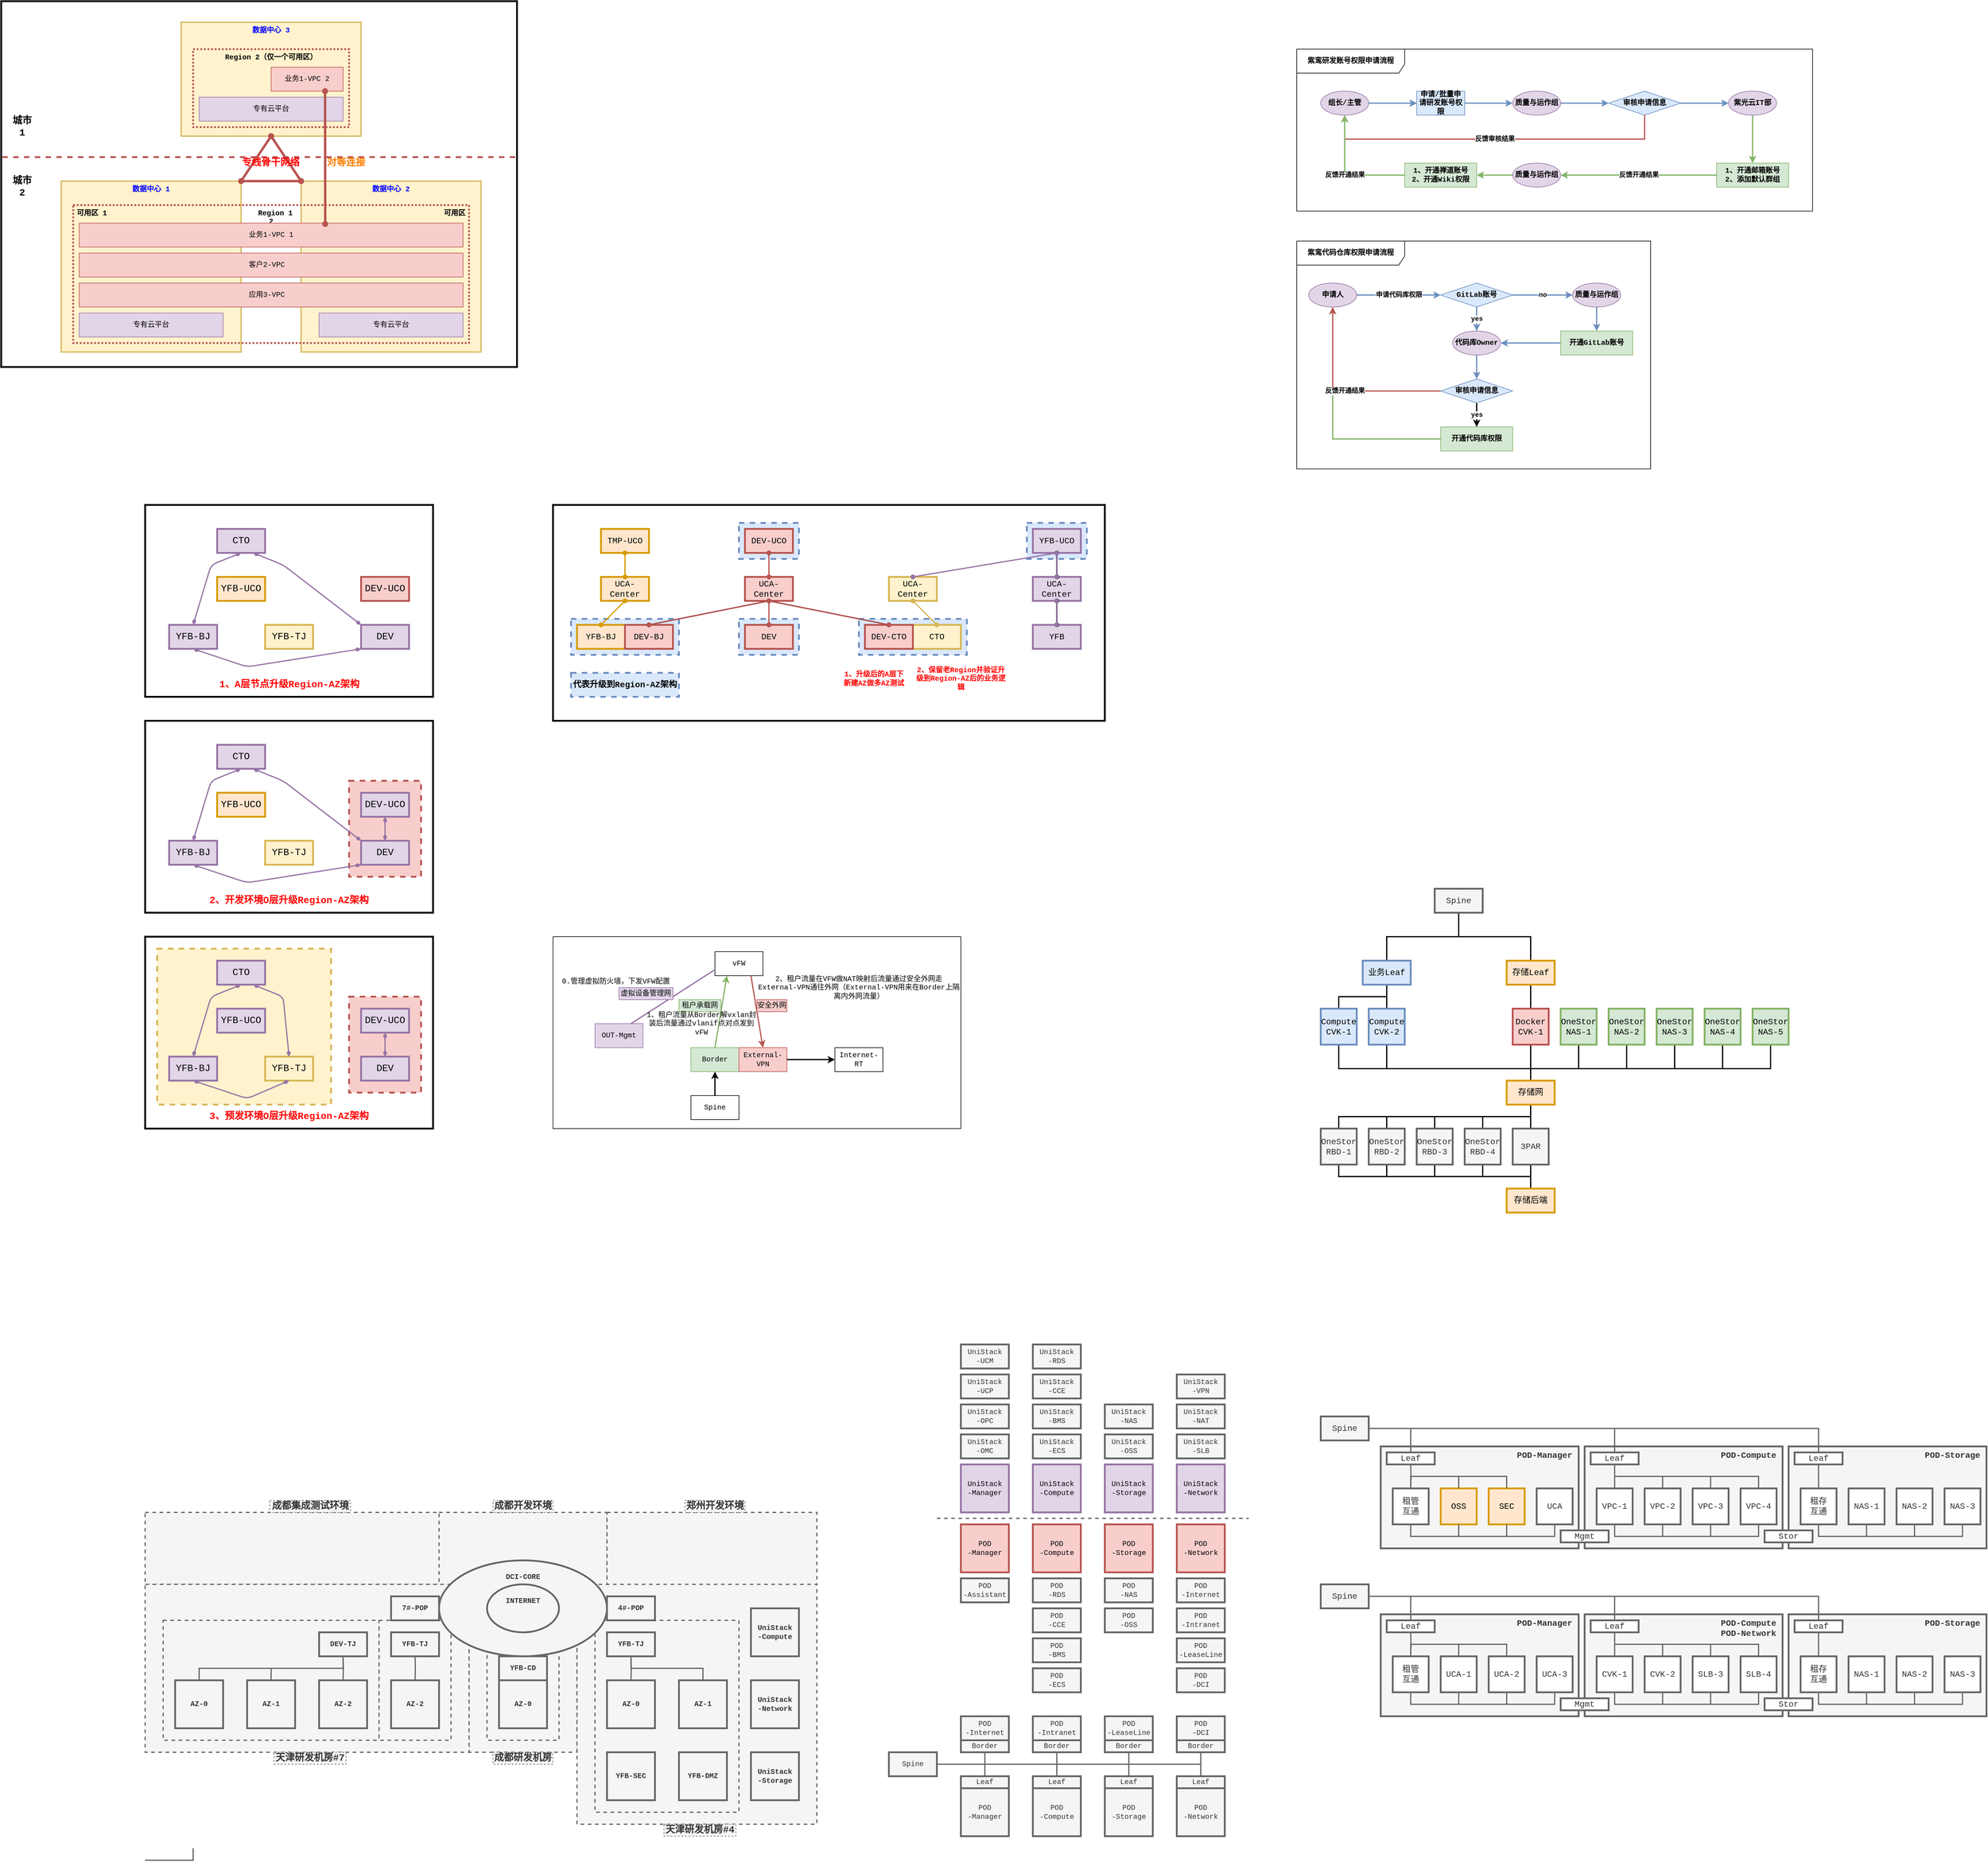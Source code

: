 <mxfile version="14.5.3" type="github">
  <diagram id="5n1qwYMmy2B0pd3I0OFW" name="Page-1">
    <mxGraphModel dx="1349" dy="657" grid="1" gridSize="10" guides="1" tooltips="1" connect="1" arrows="1" fold="1" page="1" pageScale="1" pageWidth="4681" pageHeight="3300" math="0" shadow="0">
      <root>
        <mxCell id="0" />
        <mxCell id="1" parent="0" />
        <mxCell id="VqiHA8Q5cYp8pTYDiDT9-476" value="" style="rounded=0;whiteSpace=wrap;html=1;strokeWidth=2;fontSize=12;align=center;fontFamily=Courier New;dashed=1;fontStyle=1;fillColor=#f5f5f5;strokeColor=#666666;fontColor=#333333;" parent="1" vertex="1">
          <mxGeometry x="850" y="2640" width="280" height="120" as="geometry" />
        </mxCell>
        <mxCell id="VqiHA8Q5cYp8pTYDiDT9-477" value="" style="rounded=0;whiteSpace=wrap;html=1;strokeWidth=2;fontSize=12;align=center;fontFamily=Courier New;dashed=1;fontStyle=1;fillColor=#f5f5f5;strokeColor=#666666;fontColor=#333333;" parent="1" vertex="1">
          <mxGeometry x="1130" y="2640" width="350" height="120" as="geometry" />
        </mxCell>
        <mxCell id="VqiHA8Q5cYp8pTYDiDT9-475" value="" style="rounded=0;whiteSpace=wrap;html=1;strokeWidth=2;fontSize=12;align=center;fontFamily=Courier New;dashed=1;fontStyle=1;fillColor=#f5f5f5;strokeColor=#666666;fontColor=#333333;" parent="1" vertex="1">
          <mxGeometry x="360" y="2640" width="490" height="120" as="geometry" />
        </mxCell>
        <mxCell id="VqiHA8Q5cYp8pTYDiDT9-470" value="" style="rounded=0;whiteSpace=wrap;html=1;strokeWidth=2;fontSize=12;align=center;fontFamily=Courier New;dashed=1;fontStyle=1;fillColor=#f5f5f5;strokeColor=#666666;fontColor=#333333;" parent="1" vertex="1">
          <mxGeometry x="900" y="2760" width="180" height="280" as="geometry" />
        </mxCell>
        <mxCell id="VqiHA8Q5cYp8pTYDiDT9-469" value="" style="rounded=0;whiteSpace=wrap;html=1;strokeWidth=2;fontSize=12;align=center;fontFamily=Courier New;dashed=1;fontStyle=1;fillColor=#f5f5f5;strokeColor=#666666;fontColor=#333333;" parent="1" vertex="1">
          <mxGeometry x="1080" y="2760" width="400" height="400" as="geometry" />
        </mxCell>
        <mxCell id="VqiHA8Q5cYp8pTYDiDT9-465" value="" style="rounded=0;whiteSpace=wrap;html=1;strokeWidth=2;fontSize=12;align=center;fontFamily=Courier New;dashed=1;fontStyle=1;fillColor=#f5f5f5;strokeColor=#666666;fontColor=#333333;" parent="1" vertex="1">
          <mxGeometry x="360" y="2760" width="540" height="280" as="geometry" />
        </mxCell>
        <mxCell id="VqiHA8Q5cYp8pTYDiDT9-468" value="" style="rounded=0;whiteSpace=wrap;html=1;strokeColor=#666666;strokeWidth=2;fontSize=12;align=center;fontFamily=Courier New;dashed=1;fillColor=#f5f5f5;fontColor=#333333;fontStyle=1" parent="1" vertex="1">
          <mxGeometry x="390" y="2820" width="360" height="200" as="geometry" />
        </mxCell>
        <mxCell id="VqiHA8Q5cYp8pTYDiDT9-467" value="" style="rounded=0;whiteSpace=wrap;html=1;strokeColor=#666666;strokeWidth=2;fontSize=12;align=center;fontFamily=Courier New;dashed=1;fillColor=#f5f5f5;fontColor=#333333;fontStyle=1" parent="1" vertex="1">
          <mxGeometry x="750" y="2820" width="120" height="200" as="geometry" />
        </mxCell>
        <mxCell id="VqiHA8Q5cYp8pTYDiDT9-466" value="" style="rounded=0;whiteSpace=wrap;html=1;strokeColor=#666666;strokeWidth=2;fontSize=12;align=center;fontFamily=Courier New;dashed=1;fillColor=#f5f5f5;fontColor=#333333;fontStyle=1" parent="1" vertex="1">
          <mxGeometry x="1110" y="2820" width="240" height="320" as="geometry" />
        </mxCell>
        <mxCell id="VqiHA8Q5cYp8pTYDiDT9-463" value="" style="rounded=0;whiteSpace=wrap;html=1;strokeColor=#666666;strokeWidth=2;fontSize=12;align=center;fontFamily=Courier New;dashed=1;fillColor=#f5f5f5;fontColor=#333333;fontStyle=1" parent="1" vertex="1">
          <mxGeometry x="930" y="2820" width="120" height="200" as="geometry" />
        </mxCell>
        <mxCell id="VqiHA8Q5cYp8pTYDiDT9-377" value="&lt;b&gt;POD-Manager&amp;nbsp;&lt;/b&gt;" style="rounded=0;whiteSpace=wrap;html=1;strokeColor=#666666;strokeWidth=3;fontSize=14;align=right;fontColor=#333333;fontFamily=Courier New;fillColor=#f5f5f5;verticalAlign=top;" parent="1" vertex="1">
          <mxGeometry x="2420" y="2530" width="330" height="170" as="geometry" />
        </mxCell>
        <mxCell id="VqiHA8Q5cYp8pTYDiDT9-378" value="&lt;b&gt;POD-Compute&amp;nbsp;&lt;/b&gt;" style="rounded=0;whiteSpace=wrap;html=1;strokeColor=#666666;strokeWidth=3;fontSize=14;align=right;fontColor=#333333;fontFamily=Courier New;fillColor=#f5f5f5;verticalAlign=top;" parent="1" vertex="1">
          <mxGeometry x="2760" y="2530" width="330" height="170" as="geometry" />
        </mxCell>
        <mxCell id="VqiHA8Q5cYp8pTYDiDT9-379" value="&lt;b&gt;POD-Storage&amp;nbsp;&lt;/b&gt;" style="rounded=0;whiteSpace=wrap;html=1;strokeColor=#666666;strokeWidth=3;fontSize=14;align=right;fontColor=#333333;fontFamily=Courier New;fillColor=#f5f5f5;verticalAlign=top;" parent="1" vertex="1">
          <mxGeometry x="3100" y="2530" width="330" height="170" as="geometry" />
        </mxCell>
        <mxCell id="VqiHA8Q5cYp8pTYDiDT9-221" value="" style="rounded=0;whiteSpace=wrap;html=1;fillColor=#FFFFFF;gradientColor=none;fontFamily=Courier New;" parent="1" vertex="1">
          <mxGeometry x="1040" y="1680" width="680" height="320" as="geometry" />
        </mxCell>
        <mxCell id="VqiHA8Q5cYp8pTYDiDT9-63" value="&lt;b&gt;紫鸾研发账号权限申请流程&lt;/b&gt;" style="shape=umlFrame;whiteSpace=wrap;html=1;width=180;height=40;fillColor=#FFFFFF;swimlaneFillColor=#ffffff;fontFamily=Courier New;" parent="1" vertex="1">
          <mxGeometry x="2280" y="200" width="860" height="270" as="geometry" />
        </mxCell>
        <mxCell id="0XY4--5X_oFbcHnSFoPR-78" value="" style="rounded=0;whiteSpace=wrap;html=1;strokeColor=#000000;strokeWidth=3;fillColor=#ffffff;fontSize=16;fontColor=#0000FF;align=center;fontFamily=Courier New;" parent="1" vertex="1">
          <mxGeometry x="1040" y="960" width="920" height="360" as="geometry" />
        </mxCell>
        <mxCell id="0XY4--5X_oFbcHnSFoPR-147" value="" style="rounded=0;whiteSpace=wrap;html=1;dashed=1;strokeColor=#6c8ebf;strokeWidth=3;fillColor=#dae8fc;fontSize=14;align=center;fontFamily=Courier New;" parent="1" vertex="1">
          <mxGeometry x="1830" y="990" width="100" height="60" as="geometry" />
        </mxCell>
        <mxCell id="0XY4--5X_oFbcHnSFoPR-146" value="" style="rounded=0;whiteSpace=wrap;html=1;dashed=1;strokeColor=#6c8ebf;strokeWidth=3;fillColor=#dae8fc;fontSize=14;align=center;fontFamily=Courier New;" parent="1" vertex="1">
          <mxGeometry x="1350" y="990" width="100" height="60" as="geometry" />
        </mxCell>
        <mxCell id="0XY4--5X_oFbcHnSFoPR-115" value="" style="rounded=0;whiteSpace=wrap;html=1;dashed=1;strokeColor=#b85450;strokeWidth=3;fillColor=#f8cecc;fontSize=14;align=center;fontFamily=Courier New;" parent="1" vertex="1">
          <mxGeometry x="1070" y="1150" width="180" height="60" as="geometry" />
        </mxCell>
        <mxCell id="0XY4--5X_oFbcHnSFoPR-114" value="" style="rounded=0;whiteSpace=wrap;html=1;dashed=1;strokeColor=#b85450;strokeWidth=3;fillColor=#f8cecc;fontSize=14;align=center;fontFamily=Courier New;" parent="1" vertex="1">
          <mxGeometry x="1350" y="1150" width="100" height="60" as="geometry" />
        </mxCell>
        <mxCell id="0XY4--5X_oFbcHnSFoPR-116" value="" style="rounded=0;whiteSpace=wrap;html=1;dashed=1;strokeColor=#6c8ebf;strokeWidth=3;fillColor=#dae8fc;fontSize=14;align=center;fontFamily=Courier New;" parent="1" vertex="1">
          <mxGeometry x="1550" y="1150" width="180" height="60" as="geometry" />
        </mxCell>
        <mxCell id="0XY4--5X_oFbcHnSFoPR-117" value="" style="rounded=0;whiteSpace=wrap;html=1;dashed=1;strokeColor=#6c8ebf;strokeWidth=3;fillColor=#dae8fc;fontSize=14;align=center;fontFamily=Courier New;" parent="1" vertex="1">
          <mxGeometry x="1350" y="1150" width="100" height="60" as="geometry" />
        </mxCell>
        <mxCell id="0XY4--5X_oFbcHnSFoPR-118" value="" style="rounded=0;whiteSpace=wrap;html=1;dashed=1;strokeColor=#6c8ebf;strokeWidth=3;fillColor=#dae8fc;fontSize=14;align=center;fontFamily=Courier New;" parent="1" vertex="1">
          <mxGeometry x="1070" y="1150" width="180" height="60" as="geometry" />
        </mxCell>
        <mxCell id="0XY4--5X_oFbcHnSFoPR-58" value="" style="rounded=0;whiteSpace=wrap;html=1;strokeColor=#000000;strokeWidth=3;fillColor=#ffffff;fontSize=16;fontColor=#0000FF;align=center;fontFamily=Courier New;" parent="1" vertex="1">
          <mxGeometry x="360" y="1680" width="480" height="320" as="geometry" />
        </mxCell>
        <mxCell id="0XY4--5X_oFbcHnSFoPR-70" value="" style="rounded=0;whiteSpace=wrap;html=1;strokeColor=#d6b656;strokeWidth=3;fillColor=#fff2cc;fontSize=16;align=center;dashed=1;fontFamily=Courier New;" parent="1" vertex="1">
          <mxGeometry x="380" y="1700" width="290" height="260" as="geometry" />
        </mxCell>
        <mxCell id="0XY4--5X_oFbcHnSFoPR-46" value="" style="rounded=0;whiteSpace=wrap;html=1;strokeColor=#000000;strokeWidth=3;fillColor=#ffffff;fontSize=16;fontColor=#0000FF;align=center;fontFamily=Courier New;" parent="1" vertex="1">
          <mxGeometry x="360" y="1320" width="480" height="320" as="geometry" />
        </mxCell>
        <mxCell id="0XY4--5X_oFbcHnSFoPR-57" value="" style="rounded=0;whiteSpace=wrap;html=1;strokeColor=#b85450;strokeWidth=3;fillColor=#f8cecc;fontSize=16;align=center;dashed=1;fontFamily=Courier New;" parent="1" vertex="1">
          <mxGeometry x="700" y="1420" width="120" height="160" as="geometry" />
        </mxCell>
        <mxCell id="0XY4--5X_oFbcHnSFoPR-45" value="" style="rounded=0;whiteSpace=wrap;html=1;strokeColor=#000000;strokeWidth=3;fillColor=#ffffff;fontSize=16;fontColor=#0000FF;align=center;fontFamily=Courier New;" parent="1" vertex="1">
          <mxGeometry x="360" y="960" width="480" height="320" as="geometry" />
        </mxCell>
        <mxCell id="0XY4--5X_oFbcHnSFoPR-23" value="" style="rounded=0;whiteSpace=wrap;html=1;strokeWidth=3;fontSize=16;fontFamily=Courier New;" parent="1" vertex="1">
          <mxGeometry x="120" y="120" width="860" height="610" as="geometry" />
        </mxCell>
        <mxCell id="0XY4--5X_oFbcHnSFoPR-12" value="&lt;b&gt;&lt;font color=&quot;#0000ff&quot;&gt;数据中心 1&lt;/font&gt;&lt;/b&gt;" style="rounded=0;whiteSpace=wrap;html=1;verticalAlign=top;strokeColor=#d6b656;fillColor=#fff2cc;strokeWidth=2;fontFamily=Courier New;" parent="1" vertex="1">
          <mxGeometry x="220" y="420" width="300" height="285" as="geometry" />
        </mxCell>
        <mxCell id="0XY4--5X_oFbcHnSFoPR-11" value="&lt;b&gt;&lt;font color=&quot;#0000ff&quot;&gt;数据中心 2&lt;/font&gt;&lt;/b&gt;" style="rounded=0;whiteSpace=wrap;html=1;verticalAlign=top;strokeColor=#d6b656;fillColor=#fff2cc;strokeWidth=2;fontFamily=Courier New;" parent="1" vertex="1">
          <mxGeometry x="620" y="420" width="300" height="285" as="geometry" />
        </mxCell>
        <mxCell id="0XY4--5X_oFbcHnSFoPR-10" value="&lt;b&gt;可用区 1&amp;nbsp; &amp;nbsp; &amp;nbsp; &amp;nbsp; &amp;nbsp; &amp;nbsp; &amp;nbsp; &amp;nbsp; &amp;nbsp; &amp;nbsp; &amp;nbsp; &amp;nbsp; &amp;nbsp; &amp;nbsp; &amp;nbsp; &amp;nbsp; &amp;nbsp; &amp;nbsp;Region 1&amp;nbsp; &amp;nbsp; &amp;nbsp; &amp;nbsp; &amp;nbsp; &amp;nbsp; &amp;nbsp; &amp;nbsp; &amp;nbsp; &amp;nbsp; &amp;nbsp; &amp;nbsp; &amp;nbsp; &amp;nbsp; &amp;nbsp; &amp;nbsp; &amp;nbsp; &amp;nbsp;可用区 2&lt;/b&gt;" style="rounded=0;whiteSpace=wrap;html=1;verticalAlign=top;dashed=1;strokeWidth=3;dashPattern=1 1;strokeColor=#b85450;fillColor=none;fontFamily=Courier New;" parent="1" vertex="1">
          <mxGeometry x="240" y="460" width="660" height="230" as="geometry" />
        </mxCell>
        <mxCell id="0XY4--5X_oFbcHnSFoPR-4" value="&lt;b&gt;&lt;font color=&quot;#0000ff&quot;&gt;数据中心 3&lt;/font&gt;&lt;/b&gt;" style="rounded=0;whiteSpace=wrap;html=1;verticalAlign=top;strokeColor=#d6b656;fillColor=#fff2cc;strokeWidth=2;fontFamily=Courier New;" parent="1" vertex="1">
          <mxGeometry x="420" y="155" width="300" height="190" as="geometry" />
        </mxCell>
        <mxCell id="0XY4--5X_oFbcHnSFoPR-3" value="&lt;b&gt;Region 2（仅一个可用区）&lt;/b&gt;" style="rounded=0;whiteSpace=wrap;html=1;verticalAlign=top;dashed=1;strokeWidth=3;strokeColor=#b85450;fillColor=none;dashPattern=1 1;fontFamily=Courier New;" parent="1" vertex="1">
          <mxGeometry x="440" y="200" width="260" height="130" as="geometry" />
        </mxCell>
        <mxCell id="0XY4--5X_oFbcHnSFoPR-1" value="专有云平台" style="rounded=0;whiteSpace=wrap;html=1;fillColor=#e1d5e7;strokeColor=#9673a6;fontFamily=Courier New;" parent="1" vertex="1">
          <mxGeometry x="450" y="280" width="240" height="40" as="geometry" />
        </mxCell>
        <mxCell id="0XY4--5X_oFbcHnSFoPR-2" value="业务1-VPC 2" style="rounded=0;whiteSpace=wrap;html=1;fillColor=#f8cecc;strokeColor=#b85450;fontFamily=Courier New;" parent="1" vertex="1">
          <mxGeometry x="570" y="230" width="120" height="40" as="geometry" />
        </mxCell>
        <mxCell id="0XY4--5X_oFbcHnSFoPR-5" value="专有云平台" style="rounded=0;whiteSpace=wrap;html=1;fillColor=#e1d5e7;strokeColor=#9673a6;fontFamily=Courier New;" parent="1" vertex="1">
          <mxGeometry x="250" y="640" width="240" height="40" as="geometry" />
        </mxCell>
        <mxCell id="0XY4--5X_oFbcHnSFoPR-6" value="应用3-VPC&amp;nbsp;&amp;nbsp;" style="rounded=0;whiteSpace=wrap;html=1;fillColor=#fff2cc;strokeColor=#d6b656;fontFamily=Courier New;" parent="1" vertex="1">
          <mxGeometry x="250" y="590" width="640" height="40" as="geometry" />
        </mxCell>
        <mxCell id="0XY4--5X_oFbcHnSFoPR-7" value="客户2-VPC&amp;nbsp;&amp;nbsp;" style="rounded=0;whiteSpace=wrap;html=1;fillColor=#fff2cc;strokeColor=#d6b656;fontFamily=Courier New;" parent="1" vertex="1">
          <mxGeometry x="250" y="540" width="640" height="40" as="geometry" />
        </mxCell>
        <mxCell id="0XY4--5X_oFbcHnSFoPR-8" value="业务1-VPC 1" style="rounded=0;whiteSpace=wrap;html=1;fillColor=#f8cecc;strokeColor=#b85450;fontFamily=Courier New;" parent="1" vertex="1">
          <mxGeometry x="250" y="490" width="640" height="40" as="geometry" />
        </mxCell>
        <mxCell id="0XY4--5X_oFbcHnSFoPR-9" value="专有云平台" style="rounded=0;whiteSpace=wrap;html=1;fillColor=#e1d5e7;strokeColor=#9673a6;fontFamily=Courier New;" parent="1" vertex="1">
          <mxGeometry x="650" y="640" width="240" height="40" as="geometry" />
        </mxCell>
        <mxCell id="0XY4--5X_oFbcHnSFoPR-13" value="" style="endArrow=none;dashed=1;html=1;fillColor=#f8cecc;strokeColor=#b85450;strokeWidth=3;fontFamily=Courier New;" parent="1" edge="1">
          <mxGeometry width="50" height="50" relative="1" as="geometry">
            <mxPoint x="122" y="380" as="sourcePoint" />
            <mxPoint x="980" y="380" as="targetPoint" />
          </mxGeometry>
        </mxCell>
        <mxCell id="0XY4--5X_oFbcHnSFoPR-14" value="" style="endArrow=oval;startArrow=oval;html=1;strokeWidth=4;entryX=0.75;entryY=1;entryDx=0;entryDy=0;fillColor=#f8cecc;strokeColor=#b85450;startFill=1;endFill=1;exitX=0.641;exitY=0.038;exitDx=0;exitDy=0;exitPerimeter=0;fontFamily=Courier New;" parent="1" source="0XY4--5X_oFbcHnSFoPR-8" target="0XY4--5X_oFbcHnSFoPR-2" edge="1">
          <mxGeometry width="50" height="50" relative="1" as="geometry">
            <mxPoint x="660" y="419" as="sourcePoint" />
            <mxPoint x="860" y="270" as="targetPoint" />
          </mxGeometry>
        </mxCell>
        <mxCell id="0XY4--5X_oFbcHnSFoPR-15" value="城市 2" style="text;html=1;strokeColor=none;fillColor=none;align=center;verticalAlign=middle;whiteSpace=wrap;rounded=0;dashed=1;dashPattern=1 1;opacity=0;fontStyle=1;fontSize=16;fontFamily=Courier New;" parent="1" vertex="1">
          <mxGeometry x="130" y="420" width="50" height="20" as="geometry" />
        </mxCell>
        <mxCell id="0XY4--5X_oFbcHnSFoPR-16" value="城市 1" style="text;html=1;strokeColor=none;fillColor=none;align=center;verticalAlign=middle;whiteSpace=wrap;rounded=0;dashed=1;dashPattern=1 1;opacity=0;fontStyle=1;fontSize=16;fontFamily=Courier New;" parent="1" vertex="1">
          <mxGeometry x="130" y="320" width="50" height="20" as="geometry" />
        </mxCell>
        <mxCell id="0XY4--5X_oFbcHnSFoPR-17" value="" style="endArrow=oval;startArrow=oval;html=1;strokeWidth=4;entryX=0.5;entryY=1;entryDx=0;entryDy=0;fillColor=#f8cecc;strokeColor=#b85450;startFill=1;endFill=1;exitX=1;exitY=0;exitDx=0;exitDy=0;fontFamily=Courier New;" parent="1" source="0XY4--5X_oFbcHnSFoPR-12" target="0XY4--5X_oFbcHnSFoPR-4" edge="1">
          <mxGeometry width="50" height="50" relative="1" as="geometry">
            <mxPoint x="670.24" y="501.52" as="sourcePoint" />
            <mxPoint x="670" y="280" as="targetPoint" />
          </mxGeometry>
        </mxCell>
        <mxCell id="0XY4--5X_oFbcHnSFoPR-18" value="" style="endArrow=oval;startArrow=oval;html=1;strokeWidth=4;entryX=0.5;entryY=1;entryDx=0;entryDy=0;fillColor=#f8cecc;strokeColor=#b85450;startFill=1;endFill=1;exitX=0;exitY=0;exitDx=0;exitDy=0;fontFamily=Courier New;" parent="1" source="0XY4--5X_oFbcHnSFoPR-11" target="0XY4--5X_oFbcHnSFoPR-4" edge="1">
          <mxGeometry width="50" height="50" relative="1" as="geometry">
            <mxPoint x="680.24" y="511.52" as="sourcePoint" />
            <mxPoint x="680" y="290" as="targetPoint" />
          </mxGeometry>
        </mxCell>
        <mxCell id="0XY4--5X_oFbcHnSFoPR-19" value="" style="endArrow=oval;startArrow=oval;html=1;strokeWidth=4;entryX=1;entryY=0;entryDx=0;entryDy=0;fillColor=#f8cecc;strokeColor=#b85450;startFill=1;endFill=1;exitX=0;exitY=0;exitDx=0;exitDy=0;fontFamily=Courier New;" parent="1" source="0XY4--5X_oFbcHnSFoPR-11" target="0XY4--5X_oFbcHnSFoPR-12" edge="1">
          <mxGeometry width="50" height="50" relative="1" as="geometry">
            <mxPoint x="690.24" y="521.52" as="sourcePoint" />
            <mxPoint x="690" y="300" as="targetPoint" />
          </mxGeometry>
        </mxCell>
        <mxCell id="0XY4--5X_oFbcHnSFoPR-20" value="&lt;font color=&quot;#ff0000&quot;&gt;专线骨干网络&lt;/font&gt;" style="text;html=1;strokeColor=none;fillColor=none;align=center;verticalAlign=middle;whiteSpace=wrap;rounded=0;dashed=1;dashPattern=1 1;opacity=0;fontStyle=1;fontSize=16;fontFamily=Courier New;" parent="1" vertex="1">
          <mxGeometry x="517.5" y="380" width="102.5" height="20" as="geometry" />
        </mxCell>
        <mxCell id="0XY4--5X_oFbcHnSFoPR-21" value="&lt;font color=&quot;#ff8000&quot;&gt;对等连接&lt;/font&gt;" style="text;html=1;strokeColor=none;fillColor=none;align=center;verticalAlign=middle;whiteSpace=wrap;rounded=0;dashed=1;dashPattern=1 1;opacity=0;fontStyle=1;fontSize=16;fontFamily=Courier New;" parent="1" vertex="1">
          <mxGeometry x="660" y="380" width="70" height="20" as="geometry" />
        </mxCell>
        <mxCell id="0XY4--5X_oFbcHnSFoPR-36" value="CTO" style="rounded=0;whiteSpace=wrap;html=1;strokeColor=#9673a6;strokeWidth=3;fillColor=#e1d5e7;fontSize=16;align=center;fontFamily=Courier New;" parent="1" vertex="1">
          <mxGeometry x="480" y="1000" width="80" height="40" as="geometry" />
        </mxCell>
        <mxCell id="0XY4--5X_oFbcHnSFoPR-37" value="YFB-UCO" style="rounded=0;whiteSpace=wrap;html=1;strokeColor=#d79b00;strokeWidth=3;fillColor=#ffe6cc;fontSize=16;align=center;fontFamily=Courier New;" parent="1" vertex="1">
          <mxGeometry x="480" y="1080" width="80" height="40" as="geometry" />
        </mxCell>
        <mxCell id="0XY4--5X_oFbcHnSFoPR-38" value="DEV-UCO" style="rounded=0;whiteSpace=wrap;html=1;strokeColor=#b85450;strokeWidth=3;fillColor=#f8cecc;fontSize=16;align=center;fontFamily=Courier New;" parent="1" vertex="1">
          <mxGeometry x="720" y="1080" width="80" height="40" as="geometry" />
        </mxCell>
        <mxCell id="0XY4--5X_oFbcHnSFoPR-39" value="YFB-TJ" style="rounded=0;whiteSpace=wrap;html=1;strokeColor=#d6b656;strokeWidth=3;fillColor=#fff2cc;fontSize=16;align=center;fontFamily=Courier New;" parent="1" vertex="1">
          <mxGeometry x="560" y="1160" width="80" height="40" as="geometry" />
        </mxCell>
        <mxCell id="0XY4--5X_oFbcHnSFoPR-40" value="YFB-BJ" style="rounded=0;whiteSpace=wrap;html=1;strokeColor=#9673a6;strokeWidth=3;fillColor=#e1d5e7;fontSize=16;align=center;fontFamily=Courier New;" parent="1" vertex="1">
          <mxGeometry x="400" y="1160" width="80" height="40" as="geometry" />
        </mxCell>
        <mxCell id="0XY4--5X_oFbcHnSFoPR-41" value="DEV" style="rounded=0;whiteSpace=wrap;html=1;strokeColor=#9673a6;strokeWidth=3;fillColor=#e1d5e7;fontSize=16;align=center;fontFamily=Courier New;" parent="1" vertex="1">
          <mxGeometry x="720" y="1160" width="80" height="40" as="geometry" />
        </mxCell>
        <mxCell id="0XY4--5X_oFbcHnSFoPR-42" value="" style="endArrow=diamondThin;startArrow=diamondThin;html=1;strokeWidth=2;fontSize=16;fontColor=#0000FF;exitX=0.5;exitY=0;exitDx=0;exitDy=0;entryX=0.5;entryY=1;entryDx=0;entryDy=0;startFill=1;endFill=1;fillColor=#e1d5e7;strokeColor=#9673a6;fontFamily=Courier New;" parent="1" source="0XY4--5X_oFbcHnSFoPR-40" target="0XY4--5X_oFbcHnSFoPR-36" edge="1">
          <mxGeometry width="50" height="50" relative="1" as="geometry">
            <mxPoint x="790" y="980" as="sourcePoint" />
            <mxPoint x="840" y="930" as="targetPoint" />
            <Array as="points">
              <mxPoint x="470" y="1060" />
            </Array>
          </mxGeometry>
        </mxCell>
        <mxCell id="0XY4--5X_oFbcHnSFoPR-43" value="" style="endArrow=diamondThin;startArrow=diamondThin;html=1;strokeWidth=2;fontSize=16;fontColor=#0000FF;exitX=0.5;exitY=1;exitDx=0;exitDy=0;entryX=0;entryY=1;entryDx=0;entryDy=0;startFill=1;endFill=1;fillColor=#e1d5e7;strokeColor=#9673a6;fontFamily=Courier New;" parent="1" source="0XY4--5X_oFbcHnSFoPR-40" target="0XY4--5X_oFbcHnSFoPR-41" edge="1">
          <mxGeometry width="50" height="50" relative="1" as="geometry">
            <mxPoint x="450" y="1170" as="sourcePoint" />
            <mxPoint x="530" y="1050" as="targetPoint" />
            <Array as="points">
              <mxPoint x="530" y="1230" />
            </Array>
          </mxGeometry>
        </mxCell>
        <mxCell id="0XY4--5X_oFbcHnSFoPR-44" value="" style="endArrow=diamondThin;startArrow=diamondThin;html=1;strokeWidth=2;fontSize=16;fontColor=#0000FF;exitX=0.75;exitY=1;exitDx=0;exitDy=0;entryX=0;entryY=0;entryDx=0;entryDy=0;startFill=1;endFill=1;fillColor=#e1d5e7;strokeColor=#9673a6;fontFamily=Courier New;" parent="1" source="0XY4--5X_oFbcHnSFoPR-36" target="0XY4--5X_oFbcHnSFoPR-41" edge="1">
          <mxGeometry width="50" height="50" relative="1" as="geometry">
            <mxPoint x="450" y="1210" as="sourcePoint" />
            <mxPoint x="770" y="1210" as="targetPoint" />
            <Array as="points">
              <mxPoint x="590" y="1060" />
            </Array>
          </mxGeometry>
        </mxCell>
        <mxCell id="0XY4--5X_oFbcHnSFoPR-47" value="CTO" style="rounded=0;whiteSpace=wrap;html=1;strokeColor=#9673a6;strokeWidth=3;fillColor=#e1d5e7;fontSize=16;align=center;fontFamily=Courier New;" parent="1" vertex="1">
          <mxGeometry x="480" y="1360" width="80" height="40" as="geometry" />
        </mxCell>
        <mxCell id="0XY4--5X_oFbcHnSFoPR-48" value="YFB-UCO" style="rounded=0;whiteSpace=wrap;html=1;strokeColor=#d79b00;strokeWidth=3;fillColor=#ffe6cc;fontSize=16;align=center;fontFamily=Courier New;" parent="1" vertex="1">
          <mxGeometry x="480" y="1440" width="80" height="40" as="geometry" />
        </mxCell>
        <mxCell id="0XY4--5X_oFbcHnSFoPR-49" value="DEV-UCO" style="rounded=0;whiteSpace=wrap;html=1;strokeColor=#9673a6;strokeWidth=3;fillColor=#e1d5e7;fontSize=16;align=center;fontFamily=Courier New;" parent="1" vertex="1">
          <mxGeometry x="720" y="1440" width="80" height="40" as="geometry" />
        </mxCell>
        <mxCell id="0XY4--5X_oFbcHnSFoPR-50" value="YFB-TJ" style="rounded=0;whiteSpace=wrap;html=1;strokeColor=#d6b656;strokeWidth=3;fillColor=#fff2cc;fontSize=16;align=center;fontFamily=Courier New;" parent="1" vertex="1">
          <mxGeometry x="560" y="1520" width="80" height="40" as="geometry" />
        </mxCell>
        <mxCell id="0XY4--5X_oFbcHnSFoPR-51" value="YFB-BJ" style="rounded=0;whiteSpace=wrap;html=1;strokeColor=#9673a6;strokeWidth=3;fillColor=#e1d5e7;fontSize=16;align=center;fontFamily=Courier New;" parent="1" vertex="1">
          <mxGeometry x="400" y="1520" width="80" height="40" as="geometry" />
        </mxCell>
        <mxCell id="0XY4--5X_oFbcHnSFoPR-52" value="DEV" style="rounded=0;whiteSpace=wrap;html=1;strokeColor=#9673a6;strokeWidth=3;fillColor=#e1d5e7;fontSize=16;align=center;fontFamily=Courier New;" parent="1" vertex="1">
          <mxGeometry x="720" y="1520" width="80" height="40" as="geometry" />
        </mxCell>
        <mxCell id="0XY4--5X_oFbcHnSFoPR-53" value="" style="endArrow=diamondThin;startArrow=diamondThin;html=1;strokeWidth=2;fontSize=16;fontColor=#0000FF;exitX=0.5;exitY=0;exitDx=0;exitDy=0;entryX=0.5;entryY=1;entryDx=0;entryDy=0;startFill=1;endFill=1;fillColor=#e1d5e7;strokeColor=#9673a6;fontFamily=Courier New;" parent="1" source="0XY4--5X_oFbcHnSFoPR-51" target="0XY4--5X_oFbcHnSFoPR-47" edge="1">
          <mxGeometry width="50" height="50" relative="1" as="geometry">
            <mxPoint x="790" y="1340" as="sourcePoint" />
            <mxPoint x="840" y="1290" as="targetPoint" />
            <Array as="points">
              <mxPoint x="470" y="1420" />
            </Array>
          </mxGeometry>
        </mxCell>
        <mxCell id="0XY4--5X_oFbcHnSFoPR-54" value="" style="endArrow=diamondThin;startArrow=diamondThin;html=1;strokeWidth=2;fontSize=16;fontColor=#0000FF;exitX=0.5;exitY=1;exitDx=0;exitDy=0;entryX=0;entryY=1;entryDx=0;entryDy=0;startFill=1;endFill=1;fillColor=#e1d5e7;strokeColor=#9673a6;fontFamily=Courier New;" parent="1" source="0XY4--5X_oFbcHnSFoPR-51" target="0XY4--5X_oFbcHnSFoPR-52" edge="1">
          <mxGeometry width="50" height="50" relative="1" as="geometry">
            <mxPoint x="450" y="1530" as="sourcePoint" />
            <mxPoint x="530" y="1410" as="targetPoint" />
            <Array as="points">
              <mxPoint x="530" y="1590" />
            </Array>
          </mxGeometry>
        </mxCell>
        <mxCell id="0XY4--5X_oFbcHnSFoPR-55" value="" style="endArrow=diamondThin;startArrow=diamondThin;html=1;strokeWidth=2;fontSize=16;fontColor=#0000FF;exitX=0.75;exitY=1;exitDx=0;exitDy=0;entryX=0;entryY=0;entryDx=0;entryDy=0;startFill=1;endFill=1;fillColor=#e1d5e7;strokeColor=#9673a6;fontFamily=Courier New;" parent="1" source="0XY4--5X_oFbcHnSFoPR-47" target="0XY4--5X_oFbcHnSFoPR-52" edge="1">
          <mxGeometry width="50" height="50" relative="1" as="geometry">
            <mxPoint x="450" y="1570" as="sourcePoint" />
            <mxPoint x="770" y="1570" as="targetPoint" />
            <Array as="points">
              <mxPoint x="590" y="1420" />
            </Array>
          </mxGeometry>
        </mxCell>
        <mxCell id="0XY4--5X_oFbcHnSFoPR-56" value="" style="endArrow=diamondThin;startArrow=diamondThin;html=1;strokeWidth=2;fontSize=16;fontColor=#0000FF;entryX=0.5;entryY=0;entryDx=0;entryDy=0;startFill=1;endFill=1;fillColor=#e1d5e7;strokeColor=#9673a6;exitX=0.5;exitY=1;exitDx=0;exitDy=0;fontFamily=Courier New;" parent="1" source="0XY4--5X_oFbcHnSFoPR-49" target="0XY4--5X_oFbcHnSFoPR-52" edge="1">
          <mxGeometry width="50" height="50" relative="1" as="geometry">
            <mxPoint x="550" y="1410" as="sourcePoint" />
            <mxPoint x="730" y="1530" as="targetPoint" />
            <Array as="points">
              <mxPoint x="760" y="1500" />
            </Array>
          </mxGeometry>
        </mxCell>
        <mxCell id="0XY4--5X_oFbcHnSFoPR-59" value="" style="rounded=0;whiteSpace=wrap;html=1;strokeColor=#b85450;strokeWidth=3;fillColor=#f8cecc;fontSize=16;align=center;dashed=1;fontFamily=Courier New;" parent="1" vertex="1">
          <mxGeometry x="700" y="1780" width="120" height="160" as="geometry" />
        </mxCell>
        <mxCell id="0XY4--5X_oFbcHnSFoPR-60" value="CTO" style="rounded=0;whiteSpace=wrap;html=1;strokeColor=#9673a6;strokeWidth=3;fillColor=#e1d5e7;fontSize=16;align=center;fontFamily=Courier New;" parent="1" vertex="1">
          <mxGeometry x="480" y="1720" width="80" height="40" as="geometry" />
        </mxCell>
        <mxCell id="0XY4--5X_oFbcHnSFoPR-61" value="YFB-UCO" style="rounded=0;whiteSpace=wrap;html=1;strokeColor=#9673a6;strokeWidth=3;fillColor=#e1d5e7;fontSize=16;align=center;fontFamily=Courier New;" parent="1" vertex="1">
          <mxGeometry x="480" y="1800" width="80" height="40" as="geometry" />
        </mxCell>
        <mxCell id="0XY4--5X_oFbcHnSFoPR-62" value="DEV-UCO" style="rounded=0;whiteSpace=wrap;html=1;strokeColor=#9673a6;strokeWidth=3;fillColor=#e1d5e7;fontSize=16;align=center;fontFamily=Courier New;" parent="1" vertex="1">
          <mxGeometry x="720" y="1800" width="80" height="40" as="geometry" />
        </mxCell>
        <mxCell id="0XY4--5X_oFbcHnSFoPR-63" value="YFB-TJ" style="rounded=0;whiteSpace=wrap;html=1;strokeColor=#d6b656;strokeWidth=3;fillColor=#fff2cc;fontSize=16;align=center;fontFamily=Courier New;" parent="1" vertex="1">
          <mxGeometry x="560" y="1880" width="80" height="40" as="geometry" />
        </mxCell>
        <mxCell id="0XY4--5X_oFbcHnSFoPR-64" value="YFB-BJ" style="rounded=0;whiteSpace=wrap;html=1;strokeColor=#9673a6;strokeWidth=3;fillColor=#e1d5e7;fontSize=16;align=center;fontFamily=Courier New;" parent="1" vertex="1">
          <mxGeometry x="400" y="1880" width="80" height="40" as="geometry" />
        </mxCell>
        <mxCell id="0XY4--5X_oFbcHnSFoPR-65" value="DEV" style="rounded=0;whiteSpace=wrap;html=1;strokeColor=#9673a6;strokeWidth=3;fillColor=#e1d5e7;fontSize=16;align=center;fontFamily=Courier New;" parent="1" vertex="1">
          <mxGeometry x="720" y="1880" width="80" height="40" as="geometry" />
        </mxCell>
        <mxCell id="0XY4--5X_oFbcHnSFoPR-66" value="" style="endArrow=diamondThin;startArrow=diamondThin;html=1;strokeWidth=2;fontSize=16;fontColor=#0000FF;exitX=0.5;exitY=0;exitDx=0;exitDy=0;entryX=0.5;entryY=1;entryDx=0;entryDy=0;startFill=1;endFill=1;fillColor=#e1d5e7;strokeColor=#9673a6;fontFamily=Courier New;" parent="1" source="0XY4--5X_oFbcHnSFoPR-64" target="0XY4--5X_oFbcHnSFoPR-60" edge="1">
          <mxGeometry width="50" height="50" relative="1" as="geometry">
            <mxPoint x="790" y="1700" as="sourcePoint" />
            <mxPoint x="840" y="1650" as="targetPoint" />
            <Array as="points">
              <mxPoint x="470" y="1780" />
            </Array>
          </mxGeometry>
        </mxCell>
        <mxCell id="0XY4--5X_oFbcHnSFoPR-67" value="" style="endArrow=diamondThin;startArrow=diamondThin;html=1;strokeWidth=2;fontSize=16;fontColor=#0000FF;exitX=0.5;exitY=1;exitDx=0;exitDy=0;entryX=0.5;entryY=1;entryDx=0;entryDy=0;startFill=1;endFill=1;fillColor=#e1d5e7;strokeColor=#9673a6;fontFamily=Courier New;" parent="1" source="0XY4--5X_oFbcHnSFoPR-64" target="0XY4--5X_oFbcHnSFoPR-63" edge="1">
          <mxGeometry width="50" height="50" relative="1" as="geometry">
            <mxPoint x="450" y="1890" as="sourcePoint" />
            <mxPoint x="530" y="1770" as="targetPoint" />
            <Array as="points">
              <mxPoint x="530" y="1950" />
            </Array>
          </mxGeometry>
        </mxCell>
        <mxCell id="0XY4--5X_oFbcHnSFoPR-68" value="" style="endArrow=diamondThin;startArrow=diamondThin;html=1;strokeWidth=2;fontSize=16;fontColor=#0000FF;exitX=0.75;exitY=1;exitDx=0;exitDy=0;entryX=0.5;entryY=0;entryDx=0;entryDy=0;startFill=1;endFill=1;fillColor=#e1d5e7;strokeColor=#9673a6;fontFamily=Courier New;" parent="1" source="0XY4--5X_oFbcHnSFoPR-60" target="0XY4--5X_oFbcHnSFoPR-63" edge="1">
          <mxGeometry width="50" height="50" relative="1" as="geometry">
            <mxPoint x="450" y="1930" as="sourcePoint" />
            <mxPoint x="770" y="1930" as="targetPoint" />
            <Array as="points">
              <mxPoint x="590" y="1780" />
            </Array>
          </mxGeometry>
        </mxCell>
        <mxCell id="0XY4--5X_oFbcHnSFoPR-69" value="" style="endArrow=diamondThin;startArrow=diamondThin;html=1;strokeWidth=2;fontSize=16;fontColor=#0000FF;entryX=0.5;entryY=0;entryDx=0;entryDy=0;startFill=1;endFill=1;fillColor=#e1d5e7;strokeColor=#9673a6;exitX=0.5;exitY=1;exitDx=0;exitDy=0;fontFamily=Courier New;" parent="1" source="0XY4--5X_oFbcHnSFoPR-62" target="0XY4--5X_oFbcHnSFoPR-65" edge="1">
          <mxGeometry width="50" height="50" relative="1" as="geometry">
            <mxPoint x="550" y="1770" as="sourcePoint" />
            <mxPoint x="730" y="1890" as="targetPoint" />
            <Array as="points">
              <mxPoint x="760" y="1860" />
            </Array>
          </mxGeometry>
        </mxCell>
        <mxCell id="0XY4--5X_oFbcHnSFoPR-71" value="&lt;b&gt;&lt;font color=&quot;#ff0000&quot;&gt;1、A层节点升级Region-AZ架构&lt;/font&gt;&lt;/b&gt;" style="text;html=1;strokeColor=none;fillColor=none;align=center;verticalAlign=middle;whiteSpace=wrap;rounded=0;dashed=1;fontSize=16;fontFamily=Courier New;" parent="1" vertex="1">
          <mxGeometry x="474.5" y="1250" width="251" height="20" as="geometry" />
        </mxCell>
        <mxCell id="0XY4--5X_oFbcHnSFoPR-72" value="&lt;b&gt;&lt;font color=&quot;#ff0000&quot;&gt;2、开发环境O层升级Region-AZ架构&lt;/font&gt;&lt;/b&gt;" style="text;html=1;strokeColor=none;fillColor=none;align=center;verticalAlign=middle;whiteSpace=wrap;rounded=0;dashed=1;fontSize=16;fontFamily=Courier New;" parent="1" vertex="1">
          <mxGeometry x="465" y="1610" width="270" height="20" as="geometry" />
        </mxCell>
        <mxCell id="0XY4--5X_oFbcHnSFoPR-73" value="&lt;b&gt;&lt;font color=&quot;#ff0000&quot;&gt;3、预发环境O层升级Region-AZ架构&lt;/font&gt;&lt;/b&gt;" style="text;html=1;strokeColor=none;fillColor=none;align=center;verticalAlign=middle;whiteSpace=wrap;rounded=0;dashed=1;fontSize=16;fontFamily=Courier New;" parent="1" vertex="1">
          <mxGeometry x="465" y="1970" width="270" height="20" as="geometry" />
        </mxCell>
        <mxCell id="0XY4--5X_oFbcHnSFoPR-76" value="应用3-VPC&amp;nbsp;&amp;nbsp;" style="rounded=0;whiteSpace=wrap;html=1;fillColor=#f8cecc;strokeColor=#b85450;fontFamily=Courier New;" parent="1" vertex="1">
          <mxGeometry x="250" y="590" width="640" height="40" as="geometry" />
        </mxCell>
        <mxCell id="0XY4--5X_oFbcHnSFoPR-77" value="客户2-VPC&amp;nbsp;&amp;nbsp;" style="rounded=0;whiteSpace=wrap;html=1;fillColor=#f8cecc;strokeColor=#b85450;fontFamily=Courier New;" parent="1" vertex="1">
          <mxGeometry x="250" y="540" width="640" height="40" as="geometry" />
        </mxCell>
        <mxCell id="0XY4--5X_oFbcHnSFoPR-79" value="TMP-UCO" style="rounded=0;whiteSpace=wrap;html=1;strokeColor=#d79b00;strokeWidth=3;fillColor=#ffe6cc;fontSize=14;align=center;fontFamily=Courier New;" parent="1" vertex="1">
          <mxGeometry x="1120" y="1000" width="80" height="40" as="geometry" />
        </mxCell>
        <mxCell id="0XY4--5X_oFbcHnSFoPR-80" value="UCA-Center" style="rounded=0;whiteSpace=wrap;html=1;strokeColor=#d79b00;strokeWidth=3;fillColor=#ffe6cc;fontSize=14;align=center;fontFamily=Courier New;" parent="1" vertex="1">
          <mxGeometry x="1120" y="1080" width="80" height="40" as="geometry" />
        </mxCell>
        <mxCell id="0XY4--5X_oFbcHnSFoPR-81" value="DEV-UCO" style="rounded=0;whiteSpace=wrap;html=1;strokeColor=#b85450;strokeWidth=3;fillColor=#f8cecc;fontSize=14;align=center;fontFamily=Courier New;" parent="1" vertex="1">
          <mxGeometry x="1360" y="1000" width="80" height="40" as="geometry" />
        </mxCell>
        <mxCell id="0XY4--5X_oFbcHnSFoPR-82" value="DEV" style="rounded=0;whiteSpace=wrap;html=1;strokeColor=#b85450;strokeWidth=3;fillColor=#f8cecc;fontSize=14;align=center;fontFamily=Courier New;" parent="1" vertex="1">
          <mxGeometry x="1360" y="1160" width="80" height="40" as="geometry" />
        </mxCell>
        <mxCell id="0XY4--5X_oFbcHnSFoPR-83" value="YFB-BJ" style="rounded=0;whiteSpace=wrap;html=1;strokeColor=#d79b00;strokeWidth=3;fillColor=#ffe6cc;fontSize=14;align=center;fontFamily=Courier New;" parent="1" vertex="1">
          <mxGeometry x="1080" y="1160" width="80" height="40" as="geometry" />
        </mxCell>
        <mxCell id="0XY4--5X_oFbcHnSFoPR-84" value="UCA-Center" style="rounded=0;whiteSpace=wrap;html=1;strokeColor=#b85450;strokeWidth=3;fillColor=#f8cecc;fontSize=14;align=center;fontFamily=Courier New;" parent="1" vertex="1">
          <mxGeometry x="1360" y="1080" width="80" height="40" as="geometry" />
        </mxCell>
        <mxCell id="0XY4--5X_oFbcHnSFoPR-89" value="1、升级后的A层下新建AZ做多AZ测试" style="text;html=1;strokeColor=none;fillColor=none;align=center;verticalAlign=middle;whiteSpace=wrap;rounded=0;dashed=1;fontSize=12;fontStyle=1;fontColor=#FF0000;fontFamily=Courier New;" parent="1" vertex="1">
          <mxGeometry x="1520" y="1240" width="110" height="20" as="geometry" />
        </mxCell>
        <mxCell id="0XY4--5X_oFbcHnSFoPR-90" value="2、保留老Region并验证升级到Region-AZ后的业务逻辑" style="text;html=1;strokeColor=none;fillColor=none;align=center;verticalAlign=middle;whiteSpace=wrap;rounded=0;dashed=1;fontSize=12;fontStyle=1;fontColor=#FF0000;fontFamily=Courier New;" parent="1" vertex="1">
          <mxGeometry x="1640" y="1240" width="160" height="20" as="geometry" />
        </mxCell>
        <mxCell id="0XY4--5X_oFbcHnSFoPR-91" value="DEV-BJ" style="rounded=0;whiteSpace=wrap;html=1;strokeColor=#b85450;strokeWidth=3;fillColor=#f8cecc;fontSize=14;align=center;fontFamily=Courier New;" parent="1" vertex="1">
          <mxGeometry x="1160" y="1160" width="80" height="40" as="geometry" />
        </mxCell>
        <mxCell id="0XY4--5X_oFbcHnSFoPR-92" value="YFB-UCO" style="rounded=0;whiteSpace=wrap;html=1;strokeColor=#666666;strokeWidth=3;fillColor=#f5f5f5;fontSize=14;align=center;fontColor=#333333;fontFamily=Courier New;" parent="1" vertex="1">
          <mxGeometry x="1840" y="1000" width="80" height="40" as="geometry" />
        </mxCell>
        <mxCell id="0XY4--5X_oFbcHnSFoPR-93" value="UCA-Center" style="rounded=0;whiteSpace=wrap;html=1;strokeColor=#d6b656;strokeWidth=3;fillColor=#fff2cc;fontSize=14;align=center;fontFamily=Courier New;" parent="1" vertex="1">
          <mxGeometry x="1600" y="1080" width="80" height="40" as="geometry" />
        </mxCell>
        <mxCell id="0XY4--5X_oFbcHnSFoPR-94" value="UCA-Center" style="rounded=0;whiteSpace=wrap;html=1;strokeColor=#9673a6;strokeWidth=3;fillColor=#e1d5e7;fontSize=14;align=center;fontFamily=Courier New;" parent="1" vertex="1">
          <mxGeometry x="1840" y="1080" width="80" height="40" as="geometry" />
        </mxCell>
        <mxCell id="0XY4--5X_oFbcHnSFoPR-95" value="YFB" style="rounded=0;whiteSpace=wrap;html=1;strokeColor=#9673a6;strokeWidth=3;fillColor=#e1d5e7;fontSize=14;align=center;fontFamily=Courier New;" parent="1" vertex="1">
          <mxGeometry x="1840" y="1160" width="80" height="40" as="geometry" />
        </mxCell>
        <mxCell id="0XY4--5X_oFbcHnSFoPR-96" value="CTO" style="rounded=0;whiteSpace=wrap;html=1;strokeColor=#d6b656;strokeWidth=3;fillColor=#fff2cc;fontSize=14;align=center;fontFamily=Courier New;" parent="1" vertex="1">
          <mxGeometry x="1640" y="1160" width="80" height="40" as="geometry" />
        </mxCell>
        <mxCell id="0XY4--5X_oFbcHnSFoPR-97" value="DEV-CTO" style="rounded=0;whiteSpace=wrap;html=1;strokeColor=#b85450;strokeWidth=3;fillColor=#f8cecc;fontSize=14;align=center;fontFamily=Courier New;" parent="1" vertex="1">
          <mxGeometry x="1560" y="1160" width="80" height="40" as="geometry" />
        </mxCell>
        <mxCell id="0XY4--5X_oFbcHnSFoPR-98" value="YFB-UCO" style="rounded=0;whiteSpace=wrap;html=1;strokeColor=#9673a6;strokeWidth=3;fillColor=#e1d5e7;fontSize=14;align=center;fontFamily=Courier New;" parent="1" vertex="1">
          <mxGeometry x="1840" y="1000" width="80" height="40" as="geometry" />
        </mxCell>
        <mxCell id="0XY4--5X_oFbcHnSFoPR-99" value="" style="endArrow=oval;startArrow=oval;html=1;strokeWidth=2;fontSize=14;fontColor=#000000;startFill=1;endFill=1;entryX=0.5;entryY=1;entryDx=0;entryDy=0;exitX=0.5;exitY=0;exitDx=0;exitDy=0;fillColor=#ffe6cc;strokeColor=#d79b00;fontFamily=Courier New;" parent="1" source="0XY4--5X_oFbcHnSFoPR-80" target="0XY4--5X_oFbcHnSFoPR-79" edge="1">
          <mxGeometry width="50" height="50" relative="1" as="geometry">
            <mxPoint x="1030" y="1100" as="sourcePoint" />
            <mxPoint x="1080" y="1050" as="targetPoint" />
          </mxGeometry>
        </mxCell>
        <mxCell id="0XY4--5X_oFbcHnSFoPR-100" value="" style="endArrow=oval;startArrow=oval;html=1;strokeWidth=2;fontSize=14;fontColor=#000000;startFill=1;endFill=1;entryX=0.5;entryY=1;entryDx=0;entryDy=0;exitX=0.5;exitY=0;exitDx=0;exitDy=0;fillColor=#f8cecc;strokeColor=#b85450;fontFamily=Courier New;" parent="1" source="0XY4--5X_oFbcHnSFoPR-84" target="0XY4--5X_oFbcHnSFoPR-81" edge="1">
          <mxGeometry width="50" height="50" relative="1" as="geometry">
            <mxPoint x="1170" y="1090.0" as="sourcePoint" />
            <mxPoint x="1170" y="1050.0" as="targetPoint" />
          </mxGeometry>
        </mxCell>
        <mxCell id="0XY4--5X_oFbcHnSFoPR-101" value="" style="endArrow=oval;startArrow=oval;html=1;strokeWidth=2;fontSize=14;fontColor=#000000;startFill=1;endFill=1;entryX=0.5;entryY=1;entryDx=0;entryDy=0;exitX=0.5;exitY=0;exitDx=0;exitDy=0;fontFamily=Courier New;" parent="1" source="0XY4--5X_oFbcHnSFoPR-94" target="0XY4--5X_oFbcHnSFoPR-98" edge="1">
          <mxGeometry width="50" height="50" relative="1" as="geometry">
            <mxPoint x="1410" y="1090.0" as="sourcePoint" />
            <mxPoint x="1410" y="1050.0" as="targetPoint" />
          </mxGeometry>
        </mxCell>
        <mxCell id="0XY4--5X_oFbcHnSFoPR-102" value="" style="endArrow=oval;startArrow=oval;html=1;strokeWidth=2;fontSize=14;fontColor=#000000;startFill=1;endFill=1;entryX=0.5;entryY=1;entryDx=0;entryDy=0;exitX=0.5;exitY=0;exitDx=0;exitDy=0;fillColor=#e1d5e7;strokeColor=#9673a6;fontFamily=Courier New;" parent="1" source="0XY4--5X_oFbcHnSFoPR-93" target="0XY4--5X_oFbcHnSFoPR-98" edge="1">
          <mxGeometry width="50" height="50" relative="1" as="geometry">
            <mxPoint x="1420" y="1100.0" as="sourcePoint" />
            <mxPoint x="1420" y="1060.0" as="targetPoint" />
          </mxGeometry>
        </mxCell>
        <mxCell id="0XY4--5X_oFbcHnSFoPR-103" value="" style="endArrow=oval;startArrow=oval;html=1;strokeWidth=2;fontSize=14;fontColor=#000000;startFill=1;endFill=1;entryX=0.5;entryY=0;entryDx=0;entryDy=0;exitX=0.5;exitY=1;exitDx=0;exitDy=0;fontFamily=Courier New;" parent="1" source="0XY4--5X_oFbcHnSFoPR-84" target="0XY4--5X_oFbcHnSFoPR-82" edge="1">
          <mxGeometry width="50" height="50" relative="1" as="geometry">
            <mxPoint x="1410" y="1090.0" as="sourcePoint" />
            <mxPoint x="1410" y="1050.0" as="targetPoint" />
          </mxGeometry>
        </mxCell>
        <mxCell id="0XY4--5X_oFbcHnSFoPR-104" value="" style="endArrow=oval;startArrow=oval;html=1;strokeWidth=2;fontSize=14;fontColor=#000000;startFill=1;endFill=1;entryX=0.5;entryY=1;entryDx=0;entryDy=0;exitX=0.5;exitY=0;exitDx=0;exitDy=0;fillColor=#ffe6cc;strokeColor=#d79b00;fontFamily=Courier New;" parent="1" source="0XY4--5X_oFbcHnSFoPR-83" target="0XY4--5X_oFbcHnSFoPR-80" edge="1">
          <mxGeometry width="50" height="50" relative="1" as="geometry">
            <mxPoint x="1420" y="1100.0" as="sourcePoint" />
            <mxPoint x="1420" y="1060.0" as="targetPoint" />
          </mxGeometry>
        </mxCell>
        <mxCell id="0XY4--5X_oFbcHnSFoPR-105" value="" style="endArrow=oval;startArrow=oval;html=1;strokeWidth=2;fontSize=14;fontColor=#000000;startFill=1;endFill=1;entryX=0.5;entryY=0;entryDx=0;entryDy=0;exitX=0.5;exitY=1;exitDx=0;exitDy=0;fontFamily=Courier New;" parent="1" source="0XY4--5X_oFbcHnSFoPR-84" target="0XY4--5X_oFbcHnSFoPR-91" edge="1">
          <mxGeometry width="50" height="50" relative="1" as="geometry">
            <mxPoint x="1370" y="1140" as="sourcePoint" />
            <mxPoint x="1430" y="1070.0" as="targetPoint" />
          </mxGeometry>
        </mxCell>
        <mxCell id="0XY4--5X_oFbcHnSFoPR-106" value="" style="endArrow=oval;startArrow=oval;html=1;strokeWidth=2;fontSize=14;fontColor=#000000;startFill=1;endFill=1;entryX=0.5;entryY=0;entryDx=0;entryDy=0;exitX=0.5;exitY=1;exitDx=0;exitDy=0;fontFamily=Courier New;" parent="1" source="0XY4--5X_oFbcHnSFoPR-84" target="0XY4--5X_oFbcHnSFoPR-97" edge="1">
          <mxGeometry width="50" height="50" relative="1" as="geometry">
            <mxPoint x="1410" y="1130.0" as="sourcePoint" />
            <mxPoint x="1210" y="1170.0" as="targetPoint" />
          </mxGeometry>
        </mxCell>
        <mxCell id="0XY4--5X_oFbcHnSFoPR-107" value="" style="endArrow=oval;startArrow=oval;html=1;strokeWidth=2;fontSize=14;fontColor=#000000;startFill=1;endFill=1;entryX=0.5;entryY=0;entryDx=0;entryDy=0;exitX=0.5;exitY=1;exitDx=0;exitDy=0;fillColor=#fff2cc;strokeColor=#d6b656;fontFamily=Courier New;" parent="1" source="0XY4--5X_oFbcHnSFoPR-93" target="0XY4--5X_oFbcHnSFoPR-96" edge="1">
          <mxGeometry width="50" height="50" relative="1" as="geometry">
            <mxPoint x="1410" y="1130.0" as="sourcePoint" />
            <mxPoint x="1610" y="1170.0" as="targetPoint" />
          </mxGeometry>
        </mxCell>
        <mxCell id="0XY4--5X_oFbcHnSFoPR-108" value="" style="endArrow=oval;startArrow=oval;html=1;strokeWidth=2;fontSize=14;fontColor=#000000;startFill=1;endFill=1;exitX=0.5;exitY=1;exitDx=0;exitDy=0;fontFamily=Courier New;" parent="1" source="0XY4--5X_oFbcHnSFoPR-94" target="0XY4--5X_oFbcHnSFoPR-95" edge="1">
          <mxGeometry width="50" height="50" relative="1" as="geometry">
            <mxPoint x="1420" y="1140.0" as="sourcePoint" />
            <mxPoint x="1620" y="1180.0" as="targetPoint" />
          </mxGeometry>
        </mxCell>
        <mxCell id="0XY4--5X_oFbcHnSFoPR-109" value="" style="endArrow=oval;startArrow=oval;html=1;strokeWidth=2;fontSize=14;fontColor=#000000;startFill=1;endFill=1;exitX=0.5;exitY=1;exitDx=0;exitDy=0;fillColor=#e1d5e7;strokeColor=#9673a6;fontFamily=Courier New;" parent="1" edge="1">
          <mxGeometry width="50" height="50" relative="1" as="geometry">
            <mxPoint x="1879.58" y="1120.0" as="sourcePoint" />
            <mxPoint x="1879.58" y="1160.0" as="targetPoint" />
          </mxGeometry>
        </mxCell>
        <mxCell id="0XY4--5X_oFbcHnSFoPR-110" value="" style="endArrow=oval;startArrow=oval;html=1;strokeWidth=2;fontSize=14;fontColor=#000000;startFill=1;endFill=1;entryX=0.5;entryY=1;entryDx=0;entryDy=0;exitX=0.5;exitY=0;exitDx=0;exitDy=0;fillColor=#e1d5e7;strokeColor=#9673a6;fontFamily=Courier New;" parent="1" edge="1">
          <mxGeometry width="50" height="50" relative="1" as="geometry">
            <mxPoint x="1879.58" y="1080.0" as="sourcePoint" />
            <mxPoint x="1879.58" y="1040.0" as="targetPoint" />
          </mxGeometry>
        </mxCell>
        <mxCell id="0XY4--5X_oFbcHnSFoPR-111" value="" style="endArrow=oval;startArrow=oval;html=1;strokeWidth=2;fontSize=14;fontColor=#000000;startFill=1;endFill=1;entryX=0.5;entryY=0;entryDx=0;entryDy=0;exitX=0.5;exitY=1;exitDx=0;exitDy=0;fillColor=#f8cecc;strokeColor=#b85450;fontFamily=Courier New;" parent="1" edge="1">
          <mxGeometry width="50" height="50" relative="1" as="geometry">
            <mxPoint x="1400" y="1120.0" as="sourcePoint" />
            <mxPoint x="1600" y="1160.0" as="targetPoint" />
          </mxGeometry>
        </mxCell>
        <mxCell id="0XY4--5X_oFbcHnSFoPR-112" value="" style="endArrow=oval;startArrow=oval;html=1;strokeWidth=2;fontSize=14;fontColor=#000000;startFill=1;endFill=1;entryX=0.5;entryY=0;entryDx=0;entryDy=0;exitX=0.5;exitY=1;exitDx=0;exitDy=0;fillColor=#f8cecc;strokeColor=#b85450;fontFamily=Courier New;" parent="1" edge="1">
          <mxGeometry width="50" height="50" relative="1" as="geometry">
            <mxPoint x="1400" y="1120.0" as="sourcePoint" />
            <mxPoint x="1400" y="1160.0" as="targetPoint" />
          </mxGeometry>
        </mxCell>
        <mxCell id="0XY4--5X_oFbcHnSFoPR-113" value="" style="endArrow=oval;startArrow=oval;html=1;strokeWidth=2;fontSize=14;fontColor=#000000;startFill=1;endFill=1;entryX=0.5;entryY=0;entryDx=0;entryDy=0;exitX=0.5;exitY=1;exitDx=0;exitDy=0;fillColor=#f8cecc;strokeColor=#b85450;fontFamily=Courier New;" parent="1" edge="1">
          <mxGeometry width="50" height="50" relative="1" as="geometry">
            <mxPoint x="1400" y="1120.0" as="sourcePoint" />
            <mxPoint x="1200" y="1160.0" as="targetPoint" />
          </mxGeometry>
        </mxCell>
        <mxCell id="0XY4--5X_oFbcHnSFoPR-119" value="代表升级到Region-AZ架构" style="rounded=0;whiteSpace=wrap;html=1;dashed=1;strokeColor=#6c8ebf;strokeWidth=3;fillColor=#dae8fc;fontSize=14;align=center;fontStyle=1;fontFamily=Courier New;" parent="1" vertex="1">
          <mxGeometry x="1070" y="1240" width="180" height="40" as="geometry" />
        </mxCell>
        <mxCell id="VqiHA8Q5cYp8pTYDiDT9-27" style="edgeStyle=orthogonalEdgeStyle;rounded=0;orthogonalLoop=1;jettySize=auto;html=1;exitX=1;exitY=0.5;exitDx=0;exitDy=0;entryX=0;entryY=0.5;entryDx=0;entryDy=0;fontStyle=1;fillColor=#dae8fc;strokeColor=#6c8ebf;strokeWidth=2;fontFamily=Courier New;" parent="1" source="VqiHA8Q5cYp8pTYDiDT9-6" target="VqiHA8Q5cYp8pTYDiDT9-20" edge="1">
          <mxGeometry relative="1" as="geometry" />
        </mxCell>
        <mxCell id="VqiHA8Q5cYp8pTYDiDT9-6" value="申请/批量申请Unicloud邮箱" style="rounded=0;whiteSpace=wrap;html=1;fontStyle=1;fillColor=#d5e8d4;strokeColor=#82b366;fontFamily=Courier New;" parent="1" vertex="1">
          <mxGeometry x="2480" y="270" width="80" height="40" as="geometry" />
        </mxCell>
        <mxCell id="VqiHA8Q5cYp8pTYDiDT9-32" value="反馈开通结果" style="edgeStyle=orthogonalEdgeStyle;rounded=0;orthogonalLoop=1;jettySize=auto;html=1;entryX=1;entryY=0.5;entryDx=0;entryDy=0;fontStyle=1;fillColor=#d5e8d4;strokeColor=#82b366;strokeWidth=2;fontFamily=Courier New;" parent="1" source="VqiHA8Q5cYp8pTYDiDT9-7" target="VqiHA8Q5cYp8pTYDiDT9-25" edge="1">
          <mxGeometry relative="1" as="geometry" />
        </mxCell>
        <mxCell id="VqiHA8Q5cYp8pTYDiDT9-7" value="1、开通邮箱账号&lt;br&gt;2、添加默认群组" style="rounded=0;whiteSpace=wrap;html=1;fontStyle=1;fillColor=#d5e8d4;strokeColor=#82b366;fontFamily=Courier New;" parent="1" vertex="1">
          <mxGeometry x="2980" y="390" width="120" height="40" as="geometry" />
        </mxCell>
        <mxCell id="VqiHA8Q5cYp8pTYDiDT9-29" style="edgeStyle=orthogonalEdgeStyle;rounded=0;orthogonalLoop=1;jettySize=auto;html=1;entryX=0;entryY=0.5;entryDx=0;entryDy=0;fontStyle=1;fillColor=#dae8fc;strokeColor=#6c8ebf;strokeWidth=2;fontFamily=Courier New;" parent="1" source="VqiHA8Q5cYp8pTYDiDT9-15" target="VqiHA8Q5cYp8pTYDiDT9-22" edge="1">
          <mxGeometry relative="1" as="geometry" />
        </mxCell>
        <mxCell id="VqiHA8Q5cYp8pTYDiDT9-35" value="反馈审核结果" style="edgeStyle=orthogonalEdgeStyle;rounded=0;orthogonalLoop=1;jettySize=auto;html=1;fontStyle=1;fillColor=#f8cecc;strokeColor=#b85450;entryX=0.5;entryY=1;entryDx=0;entryDy=0;strokeWidth=2;fontFamily=Courier New;" parent="1" source="VqiHA8Q5cYp8pTYDiDT9-15" target="VqiHA8Q5cYp8pTYDiDT9-21" edge="1">
          <mxGeometry relative="1" as="geometry">
            <mxPoint x="2360" y="320" as="targetPoint" />
            <Array as="points">
              <mxPoint x="2860" y="350" />
              <mxPoint x="2360" y="350" />
            </Array>
          </mxGeometry>
        </mxCell>
        <mxCell id="VqiHA8Q5cYp8pTYDiDT9-15" value="审核申请信息" style="rhombus;whiteSpace=wrap;html=1;fontStyle=1;fillColor=#dae8fc;strokeColor=#6c8ebf;fontFamily=Courier New;" parent="1" vertex="1">
          <mxGeometry x="2800" y="270" width="120" height="40" as="geometry" />
        </mxCell>
        <mxCell id="VqiHA8Q5cYp8pTYDiDT9-34" value="反馈开通结果" style="edgeStyle=orthogonalEdgeStyle;rounded=0;orthogonalLoop=1;jettySize=auto;html=1;entryX=0.5;entryY=1;entryDx=0;entryDy=0;fontStyle=1;strokeWidth=2;fillColor=#d5e8d4;strokeColor=#82b366;fontFamily=Courier New;" parent="1" source="VqiHA8Q5cYp8pTYDiDT9-19" target="VqiHA8Q5cYp8pTYDiDT9-21" edge="1">
          <mxGeometry relative="1" as="geometry" />
        </mxCell>
        <mxCell id="VqiHA8Q5cYp8pTYDiDT9-19" value="1、开通禅道账号&lt;br&gt;2、开通Wiki权限" style="rounded=0;whiteSpace=wrap;html=1;fontStyle=1;fillColor=#d5e8d4;strokeColor=#82b366;fontFamily=Courier New;" parent="1" vertex="1">
          <mxGeometry x="2460" y="390" width="120" height="40" as="geometry" />
        </mxCell>
        <mxCell id="VqiHA8Q5cYp8pTYDiDT9-28" style="edgeStyle=orthogonalEdgeStyle;rounded=0;orthogonalLoop=1;jettySize=auto;html=1;entryX=0;entryY=0.5;entryDx=0;entryDy=0;fontStyle=1;fillColor=#dae8fc;strokeColor=#6c8ebf;strokeWidth=2;fontFamily=Courier New;" parent="1" source="VqiHA8Q5cYp8pTYDiDT9-20" target="VqiHA8Q5cYp8pTYDiDT9-15" edge="1">
          <mxGeometry relative="1" as="geometry" />
        </mxCell>
        <mxCell id="VqiHA8Q5cYp8pTYDiDT9-20" value="质量与运作组" style="ellipse;whiteSpace=wrap;html=1;fontStyle=1;fillColor=#e1d5e7;strokeColor=#9673a6;fontFamily=Courier New;" parent="1" vertex="1">
          <mxGeometry x="2640" y="270" width="80" height="40" as="geometry" />
        </mxCell>
        <mxCell id="VqiHA8Q5cYp8pTYDiDT9-26" style="edgeStyle=orthogonalEdgeStyle;rounded=0;orthogonalLoop=1;jettySize=auto;html=1;entryX=0;entryY=0.5;entryDx=0;entryDy=0;fontStyle=1;fontFamily=Courier New;" parent="1" source="VqiHA8Q5cYp8pTYDiDT9-21" target="VqiHA8Q5cYp8pTYDiDT9-6" edge="1">
          <mxGeometry relative="1" as="geometry" />
        </mxCell>
        <mxCell id="VqiHA8Q5cYp8pTYDiDT9-21" value="组长/主管" style="ellipse;whiteSpace=wrap;html=1;fontStyle=1;fillColor=#e1d5e7;strokeColor=#9673a6;fontFamily=Courier New;" parent="1" vertex="1">
          <mxGeometry x="2320" y="270" width="80" height="40" as="geometry" />
        </mxCell>
        <mxCell id="VqiHA8Q5cYp8pTYDiDT9-31" style="edgeStyle=orthogonalEdgeStyle;rounded=0;orthogonalLoop=1;jettySize=auto;html=1;entryX=0.5;entryY=0;entryDx=0;entryDy=0;fontStyle=1;fillColor=#d5e8d4;strokeColor=#82b366;strokeWidth=2;fontFamily=Courier New;" parent="1" source="VqiHA8Q5cYp8pTYDiDT9-22" target="VqiHA8Q5cYp8pTYDiDT9-7" edge="1">
          <mxGeometry relative="1" as="geometry" />
        </mxCell>
        <mxCell id="VqiHA8Q5cYp8pTYDiDT9-22" value="紫光云IT部" style="ellipse;whiteSpace=wrap;html=1;fontStyle=1;fillColor=#e1d5e7;strokeColor=#9673a6;fontFamily=Courier New;" parent="1" vertex="1">
          <mxGeometry x="3000" y="270" width="80" height="40" as="geometry" />
        </mxCell>
        <mxCell id="VqiHA8Q5cYp8pTYDiDT9-33" style="edgeStyle=orthogonalEdgeStyle;rounded=0;orthogonalLoop=1;jettySize=auto;html=1;entryX=1;entryY=0.5;entryDx=0;entryDy=0;fontStyle=1;strokeWidth=2;fillColor=#d5e8d4;strokeColor=#82b366;fontFamily=Courier New;" parent="1" source="VqiHA8Q5cYp8pTYDiDT9-25" target="VqiHA8Q5cYp8pTYDiDT9-19" edge="1">
          <mxGeometry relative="1" as="geometry" />
        </mxCell>
        <mxCell id="VqiHA8Q5cYp8pTYDiDT9-25" value="质量与运作组" style="ellipse;whiteSpace=wrap;html=1;fontStyle=1;fillColor=#e1d5e7;strokeColor=#9673a6;fontFamily=Courier New;" parent="1" vertex="1">
          <mxGeometry x="2640" y="390" width="80" height="40" as="geometry" />
        </mxCell>
        <mxCell id="VqiHA8Q5cYp8pTYDiDT9-37" style="edgeStyle=orthogonalEdgeStyle;rounded=0;orthogonalLoop=1;jettySize=auto;html=1;exitX=0.5;exitY=1;exitDx=0;exitDy=0;fontStyle=1;fontFamily=Courier New;" parent="1" edge="1">
          <mxGeometry relative="1" as="geometry">
            <mxPoint x="2855" y="410" as="sourcePoint" />
            <mxPoint x="2855" y="410" as="targetPoint" />
          </mxGeometry>
        </mxCell>
        <mxCell id="VqiHA8Q5cYp8pTYDiDT9-38" value="申请/批量申请研发账号权限" style="rounded=0;whiteSpace=wrap;html=1;fontStyle=1;fillColor=#dae8fc;strokeColor=#6c8ebf;fontFamily=Courier New;" parent="1" vertex="1">
          <mxGeometry x="2480" y="270" width="80" height="40" as="geometry" />
        </mxCell>
        <mxCell id="VqiHA8Q5cYp8pTYDiDT9-39" value="1、开通禅道账号&lt;br&gt;2、开通Wiki权限" style="rounded=0;whiteSpace=wrap;html=1;fontStyle=1;fillColor=#d5e8d4;strokeColor=#82b366;fontFamily=Courier New;" parent="1" vertex="1">
          <mxGeometry x="2460" y="390" width="120" height="40" as="geometry" />
        </mxCell>
        <mxCell id="VqiHA8Q5cYp8pTYDiDT9-41" style="edgeStyle=orthogonalEdgeStyle;rounded=0;orthogonalLoop=1;jettySize=auto;html=1;entryX=0;entryY=0.5;entryDx=0;entryDy=0;fontStyle=1;fillColor=#dae8fc;strokeColor=#6c8ebf;strokeWidth=2;fontFamily=Courier New;" parent="1" edge="1">
          <mxGeometry relative="1" as="geometry">
            <mxPoint x="2400" y="290" as="sourcePoint" />
            <mxPoint x="2480" y="290" as="targetPoint" />
          </mxGeometry>
        </mxCell>
        <mxCell id="VqiHA8Q5cYp8pTYDiDT9-65" value="&lt;b&gt;紫鸾代码仓库权限申请流程&lt;/b&gt;" style="shape=umlFrame;whiteSpace=wrap;html=1;width=180;height=40;fillColor=#FFFFFF;swimlaneFillColor=#ffffff;fontFamily=Courier New;" parent="1" vertex="1">
          <mxGeometry x="2280" y="520" width="590" height="380" as="geometry" />
        </mxCell>
        <mxCell id="VqiHA8Q5cYp8pTYDiDT9-102" style="edgeStyle=orthogonalEdgeStyle;rounded=0;orthogonalLoop=1;jettySize=auto;html=1;strokeWidth=2;fillColor=#d5e8d4;strokeColor=#82b366;fontStyle=1;entryX=0.5;entryY=1;entryDx=0;entryDy=0;fontFamily=Courier New;" parent="1" source="VqiHA8Q5cYp8pTYDiDT9-88" target="VqiHA8Q5cYp8pTYDiDT9-89" edge="1">
          <mxGeometry relative="1" as="geometry">
            <mxPoint x="2420" y="630" as="targetPoint" />
          </mxGeometry>
        </mxCell>
        <mxCell id="VqiHA8Q5cYp8pTYDiDT9-88" value="开通代码库权限" style="rounded=0;whiteSpace=wrap;html=1;fontStyle=1;fillColor=#d5e8d4;strokeColor=#82b366;fontFamily=Courier New;" parent="1" vertex="1">
          <mxGeometry x="2520" y="830" width="120" height="40" as="geometry" />
        </mxCell>
        <mxCell id="VqiHA8Q5cYp8pTYDiDT9-103" value="申请代码库权限" style="edgeStyle=orthogonalEdgeStyle;rounded=0;orthogonalLoop=1;jettySize=auto;html=1;entryX=0;entryY=0.5;entryDx=0;entryDy=0;strokeWidth=2;fillColor=#dae8fc;strokeColor=#6c8ebf;fontStyle=1;fontFamily=Courier New;" parent="1" source="VqiHA8Q5cYp8pTYDiDT9-89" target="VqiHA8Q5cYp8pTYDiDT9-90" edge="1">
          <mxGeometry relative="1" as="geometry" />
        </mxCell>
        <mxCell id="VqiHA8Q5cYp8pTYDiDT9-89" value="申请人" style="ellipse;whiteSpace=wrap;html=1;fontStyle=1;fillColor=#e1d5e7;strokeColor=#9673a6;fontFamily=Courier New;" parent="1" vertex="1">
          <mxGeometry x="2300" y="590" width="80" height="40" as="geometry" />
        </mxCell>
        <mxCell id="VqiHA8Q5cYp8pTYDiDT9-95" value="yes" style="edgeStyle=orthogonalEdgeStyle;rounded=0;orthogonalLoop=1;jettySize=auto;html=1;entryX=0.5;entryY=0;entryDx=0;entryDy=0;strokeWidth=2;fillColor=#dae8fc;strokeColor=#6c8ebf;fontStyle=1;fontFamily=Courier New;" parent="1" source="VqiHA8Q5cYp8pTYDiDT9-90" target="VqiHA8Q5cYp8pTYDiDT9-93" edge="1">
          <mxGeometry relative="1" as="geometry" />
        </mxCell>
        <mxCell id="VqiHA8Q5cYp8pTYDiDT9-97" value="no" style="edgeStyle=orthogonalEdgeStyle;rounded=0;orthogonalLoop=1;jettySize=auto;html=1;entryX=0;entryY=0.5;entryDx=0;entryDy=0;strokeWidth=2;fillColor=#dae8fc;strokeColor=#6c8ebf;fontStyle=1;fontFamily=Courier New;" parent="1" source="VqiHA8Q5cYp8pTYDiDT9-90" target="VqiHA8Q5cYp8pTYDiDT9-91" edge="1">
          <mxGeometry relative="1" as="geometry" />
        </mxCell>
        <mxCell id="VqiHA8Q5cYp8pTYDiDT9-90" value="GitLab账号" style="rhombus;whiteSpace=wrap;html=1;fontStyle=1;fillColor=#dae8fc;strokeColor=#6c8ebf;fontFamily=Courier New;" parent="1" vertex="1">
          <mxGeometry x="2520" y="590" width="120" height="40" as="geometry" />
        </mxCell>
        <mxCell id="VqiHA8Q5cYp8pTYDiDT9-98" style="edgeStyle=orthogonalEdgeStyle;rounded=0;orthogonalLoop=1;jettySize=auto;html=1;entryX=0.5;entryY=0;entryDx=0;entryDy=0;strokeWidth=2;fillColor=#dae8fc;strokeColor=#6c8ebf;fontStyle=1;fontFamily=Courier New;" parent="1" source="VqiHA8Q5cYp8pTYDiDT9-91" target="VqiHA8Q5cYp8pTYDiDT9-92" edge="1">
          <mxGeometry relative="1" as="geometry" />
        </mxCell>
        <mxCell id="VqiHA8Q5cYp8pTYDiDT9-91" value="质量与运作组" style="ellipse;whiteSpace=wrap;html=1;fontStyle=1;fillColor=#e1d5e7;strokeColor=#9673a6;fontFamily=Courier New;" parent="1" vertex="1">
          <mxGeometry x="2740" y="590" width="80" height="40" as="geometry" />
        </mxCell>
        <mxCell id="VqiHA8Q5cYp8pTYDiDT9-99" style="edgeStyle=orthogonalEdgeStyle;rounded=0;orthogonalLoop=1;jettySize=auto;html=1;entryX=1;entryY=0.5;entryDx=0;entryDy=0;strokeWidth=2;fillColor=#dae8fc;strokeColor=#6c8ebf;fontStyle=1;fontFamily=Courier New;" parent="1" source="VqiHA8Q5cYp8pTYDiDT9-92" target="VqiHA8Q5cYp8pTYDiDT9-93" edge="1">
          <mxGeometry relative="1" as="geometry" />
        </mxCell>
        <mxCell id="VqiHA8Q5cYp8pTYDiDT9-92" value="开通GitLab账号" style="rounded=0;whiteSpace=wrap;html=1;fontStyle=1;fillColor=#d5e8d4;strokeColor=#82b366;fontFamily=Courier New;" parent="1" vertex="1">
          <mxGeometry x="2720" y="670" width="120" height="40" as="geometry" />
        </mxCell>
        <mxCell id="VqiHA8Q5cYp8pTYDiDT9-96" style="edgeStyle=orthogonalEdgeStyle;rounded=0;orthogonalLoop=1;jettySize=auto;html=1;entryX=0.5;entryY=0;entryDx=0;entryDy=0;strokeWidth=2;fillColor=#dae8fc;strokeColor=#6c8ebf;fontStyle=1;fontFamily=Courier New;" parent="1" source="VqiHA8Q5cYp8pTYDiDT9-93" target="VqiHA8Q5cYp8pTYDiDT9-94" edge="1">
          <mxGeometry relative="1" as="geometry" />
        </mxCell>
        <mxCell id="VqiHA8Q5cYp8pTYDiDT9-93" value="代码库Owner" style="ellipse;whiteSpace=wrap;html=1;fontStyle=1;fillColor=#e1d5e7;strokeColor=#9673a6;fontFamily=Courier New;" parent="1" vertex="1">
          <mxGeometry x="2540" y="670" width="80" height="40" as="geometry" />
        </mxCell>
        <mxCell id="VqiHA8Q5cYp8pTYDiDT9-100" value="yes" style="edgeStyle=orthogonalEdgeStyle;rounded=0;orthogonalLoop=1;jettySize=auto;html=1;entryX=0.5;entryY=0;entryDx=0;entryDy=0;strokeWidth=2;fontStyle=1;fontFamily=Courier New;" parent="1" source="VqiHA8Q5cYp8pTYDiDT9-94" target="VqiHA8Q5cYp8pTYDiDT9-88" edge="1">
          <mxGeometry relative="1" as="geometry" />
        </mxCell>
        <mxCell id="VqiHA8Q5cYp8pTYDiDT9-101" value="反馈开通结果" style="edgeStyle=orthogonalEdgeStyle;rounded=0;orthogonalLoop=1;jettySize=auto;html=1;entryX=0.5;entryY=1;entryDx=0;entryDy=0;strokeWidth=2;fillColor=#f8cecc;strokeColor=#b85450;fontStyle=1;fontFamily=Courier New;" parent="1" source="VqiHA8Q5cYp8pTYDiDT9-94" target="VqiHA8Q5cYp8pTYDiDT9-89" edge="1">
          <mxGeometry relative="1" as="geometry" />
        </mxCell>
        <mxCell id="VqiHA8Q5cYp8pTYDiDT9-94" value="审核申请信息" style="rhombus;whiteSpace=wrap;html=1;fontStyle=1;fillColor=#dae8fc;strokeColor=#6c8ebf;fontFamily=Courier New;" parent="1" vertex="1">
          <mxGeometry x="2520" y="750" width="120" height="40" as="geometry" />
        </mxCell>
        <mxCell id="VqiHA8Q5cYp8pTYDiDT9-128" style="edgeStyle=orthogonalEdgeStyle;rounded=0;orthogonalLoop=1;jettySize=auto;html=1;strokeWidth=2;endArrow=none;endFill=0;fontFamily=Courier New;" parent="1" source="VqiHA8Q5cYp8pTYDiDT9-104" target="VqiHA8Q5cYp8pTYDiDT9-105" edge="1">
          <mxGeometry relative="1" as="geometry">
            <Array as="points">
              <mxPoint x="2550" y="1680" />
              <mxPoint x="2430" y="1680" />
            </Array>
          </mxGeometry>
        </mxCell>
        <mxCell id="VqiHA8Q5cYp8pTYDiDT9-129" style="edgeStyle=orthogonalEdgeStyle;rounded=0;orthogonalLoop=1;jettySize=auto;html=1;strokeWidth=2;endArrow=none;endFill=0;fontFamily=Courier New;" parent="1" source="VqiHA8Q5cYp8pTYDiDT9-104" target="VqiHA8Q5cYp8pTYDiDT9-106" edge="1">
          <mxGeometry relative="1" as="geometry">
            <Array as="points">
              <mxPoint x="2550" y="1680" />
              <mxPoint x="2670" y="1680" />
            </Array>
          </mxGeometry>
        </mxCell>
        <mxCell id="VqiHA8Q5cYp8pTYDiDT9-104" value="Spine" style="rounded=0;whiteSpace=wrap;html=1;strokeColor=#666666;strokeWidth=3;fillColor=#f5f5f5;fontSize=14;align=center;fontColor=#333333;fontFamily=Courier New;" parent="1" vertex="1">
          <mxGeometry x="2510" y="1600" width="80" height="40" as="geometry" />
        </mxCell>
        <mxCell id="VqiHA8Q5cYp8pTYDiDT9-130" style="edgeStyle=orthogonalEdgeStyle;rounded=0;orthogonalLoop=1;jettySize=auto;html=1;entryX=0.5;entryY=0;entryDx=0;entryDy=0;strokeWidth=2;endArrow=none;endFill=0;fontFamily=Courier New;" parent="1" source="VqiHA8Q5cYp8pTYDiDT9-105" target="VqiHA8Q5cYp8pTYDiDT9-108" edge="1">
          <mxGeometry relative="1" as="geometry" />
        </mxCell>
        <mxCell id="VqiHA8Q5cYp8pTYDiDT9-131" style="edgeStyle=orthogonalEdgeStyle;rounded=0;orthogonalLoop=1;jettySize=auto;html=1;strokeWidth=2;endArrow=none;endFill=0;fontFamily=Courier New;" parent="1" source="VqiHA8Q5cYp8pTYDiDT9-105" target="VqiHA8Q5cYp8pTYDiDT9-115" edge="1">
          <mxGeometry relative="1" as="geometry">
            <Array as="points">
              <mxPoint x="2430" y="1780" />
              <mxPoint x="2350" y="1780" />
            </Array>
          </mxGeometry>
        </mxCell>
        <mxCell id="VqiHA8Q5cYp8pTYDiDT9-105" value="业务Leaf" style="rounded=0;whiteSpace=wrap;html=1;strokeColor=#6c8ebf;strokeWidth=3;fillColor=#dae8fc;fontSize=14;align=center;fontFamily=Courier New;" parent="1" vertex="1">
          <mxGeometry x="2390" y="1720" width="80" height="40" as="geometry" />
        </mxCell>
        <mxCell id="VqiHA8Q5cYp8pTYDiDT9-145" style="edgeStyle=orthogonalEdgeStyle;rounded=0;orthogonalLoop=1;jettySize=auto;html=1;strokeWidth=2;endArrow=none;endFill=0;fontFamily=Courier New;" parent="1" source="VqiHA8Q5cYp8pTYDiDT9-106" target="VqiHA8Q5cYp8pTYDiDT9-107" edge="1">
          <mxGeometry relative="1" as="geometry" />
        </mxCell>
        <mxCell id="VqiHA8Q5cYp8pTYDiDT9-106" value="存储Leaf" style="rounded=0;whiteSpace=wrap;html=1;strokeColor=#d79b00;strokeWidth=3;fillColor=#ffe6cc;fontSize=14;align=center;fontFamily=Courier New;" parent="1" vertex="1">
          <mxGeometry x="2630" y="1720" width="80" height="40" as="geometry" />
        </mxCell>
        <mxCell id="VqiHA8Q5cYp8pTYDiDT9-134" style="edgeStyle=orthogonalEdgeStyle;rounded=0;orthogonalLoop=1;jettySize=auto;html=1;entryX=0.5;entryY=0;entryDx=0;entryDy=0;strokeWidth=2;endArrow=none;endFill=0;fontFamily=Courier New;" parent="1" source="VqiHA8Q5cYp8pTYDiDT9-107" target="VqiHA8Q5cYp8pTYDiDT9-114" edge="1">
          <mxGeometry relative="1" as="geometry" />
        </mxCell>
        <mxCell id="VqiHA8Q5cYp8pTYDiDT9-107" value="Docker&lt;br&gt;CVK-1" style="rounded=0;whiteSpace=wrap;html=1;strokeColor=#b85450;strokeWidth=3;fillColor=#f8cecc;fontSize=14;align=center;fontFamily=Courier New;" parent="1" vertex="1">
          <mxGeometry x="2640" y="1800" width="60" height="60" as="geometry" />
        </mxCell>
        <mxCell id="VqiHA8Q5cYp8pTYDiDT9-133" style="edgeStyle=orthogonalEdgeStyle;rounded=0;orthogonalLoop=1;jettySize=auto;html=1;entryX=0.5;entryY=0;entryDx=0;entryDy=0;strokeWidth=2;endArrow=none;endFill=0;fontFamily=Courier New;" parent="1" source="VqiHA8Q5cYp8pTYDiDT9-108" target="VqiHA8Q5cYp8pTYDiDT9-114" edge="1">
          <mxGeometry relative="1" as="geometry">
            <Array as="points">
              <mxPoint x="2430" y="1900" />
              <mxPoint x="2670" y="1900" />
            </Array>
          </mxGeometry>
        </mxCell>
        <mxCell id="VqiHA8Q5cYp8pTYDiDT9-108" value="Compute&lt;br&gt;CVK-2" style="rounded=0;whiteSpace=wrap;html=1;strokeColor=#6c8ebf;strokeWidth=3;fillColor=#dae8fc;fontSize=14;align=center;fontFamily=Courier New;" parent="1" vertex="1">
          <mxGeometry x="2400" y="1800" width="60" height="60" as="geometry" />
        </mxCell>
        <mxCell id="VqiHA8Q5cYp8pTYDiDT9-135" style="edgeStyle=orthogonalEdgeStyle;rounded=0;orthogonalLoop=1;jettySize=auto;html=1;entryX=0.5;entryY=0;entryDx=0;entryDy=0;strokeWidth=2;endArrow=none;endFill=0;fontFamily=Courier New;" parent="1" source="VqiHA8Q5cYp8pTYDiDT9-109" target="VqiHA8Q5cYp8pTYDiDT9-114" edge="1">
          <mxGeometry relative="1" as="geometry">
            <Array as="points">
              <mxPoint x="2750" y="1900" />
              <mxPoint x="2670" y="1900" />
            </Array>
          </mxGeometry>
        </mxCell>
        <mxCell id="VqiHA8Q5cYp8pTYDiDT9-109" value="OneStor&lt;br&gt;NAS-1" style="rounded=0;whiteSpace=wrap;html=1;strokeColor=#82b366;strokeWidth=3;fillColor=#d5e8d4;fontSize=14;align=center;fontFamily=Courier New;" parent="1" vertex="1">
          <mxGeometry x="2720" y="1800" width="60" height="60" as="geometry" />
        </mxCell>
        <mxCell id="VqiHA8Q5cYp8pTYDiDT9-136" style="edgeStyle=orthogonalEdgeStyle;rounded=0;orthogonalLoop=1;jettySize=auto;html=1;entryX=0.5;entryY=0;entryDx=0;entryDy=0;strokeWidth=2;endArrow=none;endFill=0;fontFamily=Courier New;" parent="1" source="VqiHA8Q5cYp8pTYDiDT9-110" target="VqiHA8Q5cYp8pTYDiDT9-114" edge="1">
          <mxGeometry relative="1" as="geometry">
            <Array as="points">
              <mxPoint x="2830" y="1900" />
              <mxPoint x="2670" y="1900" />
            </Array>
          </mxGeometry>
        </mxCell>
        <mxCell id="VqiHA8Q5cYp8pTYDiDT9-110" value="OneStor&lt;br&gt;NAS-2" style="rounded=0;whiteSpace=wrap;html=1;strokeColor=#82b366;strokeWidth=3;fillColor=#d5e8d4;fontSize=14;align=center;fontFamily=Courier New;" parent="1" vertex="1">
          <mxGeometry x="2800" y="1800" width="60" height="60" as="geometry" />
        </mxCell>
        <mxCell id="VqiHA8Q5cYp8pTYDiDT9-137" style="edgeStyle=orthogonalEdgeStyle;rounded=0;orthogonalLoop=1;jettySize=auto;html=1;entryX=0.5;entryY=0;entryDx=0;entryDy=0;strokeWidth=2;endArrow=none;endFill=0;fontFamily=Courier New;" parent="1" source="VqiHA8Q5cYp8pTYDiDT9-111" target="VqiHA8Q5cYp8pTYDiDT9-114" edge="1">
          <mxGeometry relative="1" as="geometry">
            <Array as="points">
              <mxPoint x="2910" y="1900" />
              <mxPoint x="2670" y="1900" />
            </Array>
          </mxGeometry>
        </mxCell>
        <mxCell id="VqiHA8Q5cYp8pTYDiDT9-111" value="OneStor&lt;br&gt;NAS-3" style="rounded=0;whiteSpace=wrap;html=1;strokeColor=#82b366;strokeWidth=3;fillColor=#d5e8d4;fontSize=14;align=center;fontFamily=Courier New;" parent="1" vertex="1">
          <mxGeometry x="2880" y="1800" width="60" height="60" as="geometry" />
        </mxCell>
        <mxCell id="VqiHA8Q5cYp8pTYDiDT9-138" style="edgeStyle=orthogonalEdgeStyle;rounded=0;orthogonalLoop=1;jettySize=auto;html=1;entryX=0.5;entryY=0;entryDx=0;entryDy=0;strokeWidth=2;endArrow=none;endFill=0;fontFamily=Courier New;" parent="1" source="VqiHA8Q5cYp8pTYDiDT9-112" target="VqiHA8Q5cYp8pTYDiDT9-114" edge="1">
          <mxGeometry relative="1" as="geometry">
            <Array as="points">
              <mxPoint x="2990" y="1900" />
              <mxPoint x="2670" y="1900" />
            </Array>
          </mxGeometry>
        </mxCell>
        <mxCell id="VqiHA8Q5cYp8pTYDiDT9-112" value="OneStor&lt;br&gt;NAS-4" style="rounded=0;whiteSpace=wrap;html=1;strokeColor=#82b366;strokeWidth=3;fillColor=#d5e8d4;fontSize=14;align=center;fontFamily=Courier New;" parent="1" vertex="1">
          <mxGeometry x="2960" y="1800" width="60" height="60" as="geometry" />
        </mxCell>
        <mxCell id="VqiHA8Q5cYp8pTYDiDT9-139" style="edgeStyle=orthogonalEdgeStyle;rounded=0;orthogonalLoop=1;jettySize=auto;html=1;entryX=0.5;entryY=0;entryDx=0;entryDy=0;strokeWidth=2;endArrow=none;endFill=0;fontFamily=Courier New;" parent="1" source="VqiHA8Q5cYp8pTYDiDT9-113" target="VqiHA8Q5cYp8pTYDiDT9-114" edge="1">
          <mxGeometry relative="1" as="geometry">
            <Array as="points">
              <mxPoint x="3070" y="1900" />
              <mxPoint x="2670" y="1900" />
            </Array>
          </mxGeometry>
        </mxCell>
        <mxCell id="VqiHA8Q5cYp8pTYDiDT9-113" value="OneStor&lt;br&gt;NAS-5" style="rounded=0;whiteSpace=wrap;html=1;strokeColor=#82b366;strokeWidth=3;fillColor=#d5e8d4;fontSize=14;align=center;fontFamily=Courier New;" parent="1" vertex="1">
          <mxGeometry x="3040" y="1800" width="60" height="60" as="geometry" />
        </mxCell>
        <mxCell id="VqiHA8Q5cYp8pTYDiDT9-114" value="存储后端&lt;br&gt;存储管理" style="rounded=0;whiteSpace=wrap;html=1;strokeColor=#d79b00;strokeWidth=3;fillColor=#ffe6cc;fontSize=14;align=center;fontFamily=Courier New;" parent="1" vertex="1">
          <mxGeometry x="2630" y="1920" width="80" height="40" as="geometry" />
        </mxCell>
        <mxCell id="VqiHA8Q5cYp8pTYDiDT9-132" style="edgeStyle=orthogonalEdgeStyle;rounded=0;orthogonalLoop=1;jettySize=auto;html=1;strokeWidth=2;endArrow=none;endFill=0;fontFamily=Courier New;" parent="1" source="VqiHA8Q5cYp8pTYDiDT9-115" target="VqiHA8Q5cYp8pTYDiDT9-114" edge="1">
          <mxGeometry relative="1" as="geometry">
            <Array as="points">
              <mxPoint x="2350" y="1900" />
              <mxPoint x="2670" y="1900" />
            </Array>
          </mxGeometry>
        </mxCell>
        <mxCell id="VqiHA8Q5cYp8pTYDiDT9-115" value="Compute&lt;br&gt;CVK-1" style="rounded=0;whiteSpace=wrap;html=1;strokeColor=#6c8ebf;strokeWidth=3;fillColor=#dae8fc;fontSize=14;align=center;fontFamily=Courier New;" parent="1" vertex="1">
          <mxGeometry x="2320" y="1800" width="60" height="60" as="geometry" />
        </mxCell>
        <mxCell id="VqiHA8Q5cYp8pTYDiDT9-140" style="edgeStyle=orthogonalEdgeStyle;rounded=0;orthogonalLoop=1;jettySize=auto;html=1;entryX=0.5;entryY=1;entryDx=0;entryDy=0;strokeWidth=2;endArrow=none;endFill=0;fontFamily=Courier New;" parent="1" source="VqiHA8Q5cYp8pTYDiDT9-116" target="VqiHA8Q5cYp8pTYDiDT9-114" edge="1">
          <mxGeometry relative="1" as="geometry" />
        </mxCell>
        <mxCell id="VqiHA8Q5cYp8pTYDiDT9-116" value="3PAR" style="rounded=0;whiteSpace=wrap;html=1;strokeColor=#666666;strokeWidth=3;fillColor=#f5f5f5;fontSize=14;align=center;fontColor=#333333;fontFamily=Courier New;" parent="1" vertex="1">
          <mxGeometry x="2640" y="2000" width="60" height="60" as="geometry" />
        </mxCell>
        <mxCell id="VqiHA8Q5cYp8pTYDiDT9-144" style="edgeStyle=orthogonalEdgeStyle;rounded=0;orthogonalLoop=1;jettySize=auto;html=1;strokeWidth=2;endArrow=none;endFill=0;fontFamily=Courier New;" parent="1" source="VqiHA8Q5cYp8pTYDiDT9-117" target="VqiHA8Q5cYp8pTYDiDT9-114" edge="1">
          <mxGeometry relative="1" as="geometry">
            <Array as="points">
              <mxPoint x="2350" y="1980" />
              <mxPoint x="2670" y="1980" />
            </Array>
          </mxGeometry>
        </mxCell>
        <mxCell id="VqiHA8Q5cYp8pTYDiDT9-117" value="OneStor&lt;br&gt;RBD-1" style="rounded=0;whiteSpace=wrap;html=1;strokeColor=#666666;strokeWidth=3;fillColor=#f5f5f5;fontSize=14;align=center;fontColor=#333333;fontFamily=Courier New;" parent="1" vertex="1">
          <mxGeometry x="2320" y="2000" width="60" height="60" as="geometry" />
        </mxCell>
        <mxCell id="VqiHA8Q5cYp8pTYDiDT9-143" style="edgeStyle=orthogonalEdgeStyle;rounded=0;orthogonalLoop=1;jettySize=auto;html=1;entryX=0.5;entryY=1;entryDx=0;entryDy=0;strokeWidth=2;endArrow=none;endFill=0;fontFamily=Courier New;" parent="1" source="VqiHA8Q5cYp8pTYDiDT9-118" target="VqiHA8Q5cYp8pTYDiDT9-114" edge="1">
          <mxGeometry relative="1" as="geometry">
            <Array as="points">
              <mxPoint x="2430" y="1980" />
              <mxPoint x="2670" y="1980" />
            </Array>
          </mxGeometry>
        </mxCell>
        <mxCell id="VqiHA8Q5cYp8pTYDiDT9-118" value="OneStor&lt;br&gt;RBD-2" style="rounded=0;whiteSpace=wrap;html=1;strokeColor=#666666;strokeWidth=3;fillColor=#f5f5f5;fontSize=14;align=center;fontColor=#333333;fontFamily=Courier New;" parent="1" vertex="1">
          <mxGeometry x="2400" y="2000" width="60" height="60" as="geometry" />
        </mxCell>
        <mxCell id="VqiHA8Q5cYp8pTYDiDT9-141" style="edgeStyle=orthogonalEdgeStyle;rounded=0;orthogonalLoop=1;jettySize=auto;html=1;entryX=0.5;entryY=1;entryDx=0;entryDy=0;strokeWidth=2;endArrow=none;endFill=0;fontFamily=Courier New;" parent="1" source="VqiHA8Q5cYp8pTYDiDT9-119" target="VqiHA8Q5cYp8pTYDiDT9-114" edge="1">
          <mxGeometry relative="1" as="geometry">
            <Array as="points">
              <mxPoint x="2590" y="1980" />
              <mxPoint x="2670" y="1980" />
            </Array>
          </mxGeometry>
        </mxCell>
        <mxCell id="VqiHA8Q5cYp8pTYDiDT9-119" value="OneStor&lt;br&gt;RBD-4" style="rounded=0;whiteSpace=wrap;html=1;strokeColor=#666666;strokeWidth=3;fillColor=#f5f5f5;fontSize=14;align=center;fontColor=#333333;fontFamily=Courier New;" parent="1" vertex="1">
          <mxGeometry x="2560" y="2000" width="60" height="60" as="geometry" />
        </mxCell>
        <mxCell id="VqiHA8Q5cYp8pTYDiDT9-142" style="edgeStyle=orthogonalEdgeStyle;rounded=0;orthogonalLoop=1;jettySize=auto;html=1;entryX=0.5;entryY=1;entryDx=0;entryDy=0;strokeWidth=2;endArrow=none;endFill=0;fontFamily=Courier New;" parent="1" source="VqiHA8Q5cYp8pTYDiDT9-120" target="VqiHA8Q5cYp8pTYDiDT9-114" edge="1">
          <mxGeometry relative="1" as="geometry">
            <Array as="points">
              <mxPoint x="2510" y="1980" />
              <mxPoint x="2670" y="1980" />
            </Array>
          </mxGeometry>
        </mxCell>
        <mxCell id="VqiHA8Q5cYp8pTYDiDT9-120" value="OneStor&lt;br&gt;RBD-3" style="rounded=0;whiteSpace=wrap;html=1;strokeColor=#666666;strokeWidth=3;fillColor=#f5f5f5;fontSize=14;align=center;fontColor=#333333;fontFamily=Courier New;" parent="1" vertex="1">
          <mxGeometry x="2480" y="2000" width="60" height="60" as="geometry" />
        </mxCell>
        <mxCell id="VqiHA8Q5cYp8pTYDiDT9-148" value="Spine" style="rounded=0;whiteSpace=wrap;html=1;strokeColor=#666666;strokeWidth=3;fillColor=#f5f5f5;fontSize=14;align=center;fontColor=#333333;fontFamily=Courier New;" parent="1" vertex="1">
          <mxGeometry x="2510" y="1600" width="80" height="40" as="geometry" />
        </mxCell>
        <mxCell id="VqiHA8Q5cYp8pTYDiDT9-151" value="业务Leaf" style="rounded=0;whiteSpace=wrap;html=1;strokeColor=#6c8ebf;strokeWidth=3;fillColor=#dae8fc;fontSize=14;align=center;fontFamily=Courier New;" parent="1" vertex="1">
          <mxGeometry x="2390" y="1720" width="80" height="40" as="geometry" />
        </mxCell>
        <mxCell id="VqiHA8Q5cYp8pTYDiDT9-155" value="Compute&lt;br&gt;CVK-2" style="rounded=0;whiteSpace=wrap;html=1;strokeColor=#6c8ebf;strokeWidth=3;fillColor=#dae8fc;fontSize=14;align=center;fontFamily=Courier New;" parent="1" vertex="1">
          <mxGeometry x="2400" y="1800" width="60" height="60" as="geometry" />
        </mxCell>
        <mxCell id="VqiHA8Q5cYp8pTYDiDT9-161" value="存储网" style="rounded=0;whiteSpace=wrap;html=1;strokeColor=#d79b00;strokeWidth=3;fillColor=#ffe6cc;fontSize=14;align=center;fontFamily=Courier New;" parent="1" vertex="1">
          <mxGeometry x="2630" y="1920" width="80" height="40" as="geometry" />
        </mxCell>
        <mxCell id="VqiHA8Q5cYp8pTYDiDT9-163" value="Compute&lt;br&gt;CVK-1" style="rounded=0;whiteSpace=wrap;html=1;strokeColor=#6c8ebf;strokeWidth=3;fillColor=#dae8fc;fontSize=14;align=center;fontFamily=Courier New;" parent="1" vertex="1">
          <mxGeometry x="2320" y="1800" width="60" height="60" as="geometry" />
        </mxCell>
        <mxCell id="VqiHA8Q5cYp8pTYDiDT9-194" style="edgeStyle=orthogonalEdgeStyle;rounded=0;orthogonalLoop=1;jettySize=auto;html=1;entryX=0.5;entryY=0;entryDx=0;entryDy=0;endArrow=none;endFill=0;strokeWidth=2;fontFamily=Courier New;" parent="1" source="VqiHA8Q5cYp8pTYDiDT9-165" target="VqiHA8Q5cYp8pTYDiDT9-193" edge="1">
          <mxGeometry relative="1" as="geometry" />
        </mxCell>
        <mxCell id="VqiHA8Q5cYp8pTYDiDT9-165" value="3PAR" style="rounded=0;whiteSpace=wrap;html=1;strokeColor=#666666;strokeWidth=3;fillColor=#f5f5f5;fontSize=14;align=center;fontColor=#333333;fontFamily=Courier New;" parent="1" vertex="1">
          <mxGeometry x="2640" y="2000" width="60" height="60" as="geometry" />
        </mxCell>
        <mxCell id="VqiHA8Q5cYp8pTYDiDT9-198" style="edgeStyle=orthogonalEdgeStyle;rounded=0;orthogonalLoop=1;jettySize=auto;html=1;endArrow=none;endFill=0;strokeWidth=2;fontFamily=Courier New;" parent="1" source="VqiHA8Q5cYp8pTYDiDT9-167" target="VqiHA8Q5cYp8pTYDiDT9-193" edge="1">
          <mxGeometry relative="1" as="geometry">
            <Array as="points">
              <mxPoint x="2350" y="2080" />
              <mxPoint x="2670" y="2080" />
            </Array>
          </mxGeometry>
        </mxCell>
        <mxCell id="VqiHA8Q5cYp8pTYDiDT9-167" value="OneStor&lt;br&gt;RBD-1" style="rounded=0;whiteSpace=wrap;html=1;strokeColor=#666666;strokeWidth=3;fillColor=#f5f5f5;fontSize=14;align=center;fontColor=#333333;fontFamily=Courier New;" parent="1" vertex="1">
          <mxGeometry x="2320" y="2000" width="60" height="60" as="geometry" />
        </mxCell>
        <mxCell id="VqiHA8Q5cYp8pTYDiDT9-197" style="edgeStyle=orthogonalEdgeStyle;rounded=0;orthogonalLoop=1;jettySize=auto;html=1;endArrow=none;endFill=0;strokeWidth=2;fontFamily=Courier New;" parent="1" source="VqiHA8Q5cYp8pTYDiDT9-169" target="VqiHA8Q5cYp8pTYDiDT9-193" edge="1">
          <mxGeometry relative="1" as="geometry">
            <Array as="points">
              <mxPoint x="2430" y="2080" />
              <mxPoint x="2670" y="2080" />
            </Array>
          </mxGeometry>
        </mxCell>
        <mxCell id="VqiHA8Q5cYp8pTYDiDT9-169" value="OneStor&lt;br&gt;RBD-2" style="rounded=0;whiteSpace=wrap;html=1;strokeColor=#666666;strokeWidth=3;fillColor=#f5f5f5;fontSize=14;align=center;fontColor=#333333;fontFamily=Courier New;" parent="1" vertex="1">
          <mxGeometry x="2400" y="2000" width="60" height="60" as="geometry" />
        </mxCell>
        <mxCell id="VqiHA8Q5cYp8pTYDiDT9-195" style="edgeStyle=orthogonalEdgeStyle;rounded=0;orthogonalLoop=1;jettySize=auto;html=1;entryX=0.5;entryY=0;entryDx=0;entryDy=0;endArrow=none;endFill=0;strokeWidth=2;fontFamily=Courier New;" parent="1" source="VqiHA8Q5cYp8pTYDiDT9-171" target="VqiHA8Q5cYp8pTYDiDT9-193" edge="1">
          <mxGeometry relative="1" as="geometry">
            <Array as="points">
              <mxPoint x="2590" y="2080" />
              <mxPoint x="2670" y="2080" />
            </Array>
          </mxGeometry>
        </mxCell>
        <mxCell id="VqiHA8Q5cYp8pTYDiDT9-171" value="OneStor&lt;br&gt;RBD-4" style="rounded=0;whiteSpace=wrap;html=1;strokeColor=#666666;strokeWidth=3;fillColor=#f5f5f5;fontSize=14;align=center;fontColor=#333333;fontFamily=Courier New;" parent="1" vertex="1">
          <mxGeometry x="2560" y="2000" width="60" height="60" as="geometry" />
        </mxCell>
        <mxCell id="VqiHA8Q5cYp8pTYDiDT9-196" style="edgeStyle=orthogonalEdgeStyle;rounded=0;orthogonalLoop=1;jettySize=auto;html=1;endArrow=none;endFill=0;strokeWidth=2;fontFamily=Courier New;" parent="1" source="VqiHA8Q5cYp8pTYDiDT9-173" target="VqiHA8Q5cYp8pTYDiDT9-193" edge="1">
          <mxGeometry relative="1" as="geometry">
            <Array as="points">
              <mxPoint x="2510" y="2080" />
              <mxPoint x="2670" y="2080" />
            </Array>
          </mxGeometry>
        </mxCell>
        <mxCell id="VqiHA8Q5cYp8pTYDiDT9-173" value="OneStor&lt;br&gt;RBD-3" style="rounded=0;whiteSpace=wrap;html=1;strokeColor=#666666;strokeWidth=3;fillColor=#f5f5f5;fontSize=14;align=center;fontColor=#333333;fontFamily=Courier New;" parent="1" vertex="1">
          <mxGeometry x="2480" y="2000" width="60" height="60" as="geometry" />
        </mxCell>
        <mxCell id="VqiHA8Q5cYp8pTYDiDT9-193" value="存储后端" style="rounded=0;whiteSpace=wrap;html=1;strokeColor=#d79b00;strokeWidth=3;fillColor=#ffe6cc;fontSize=14;align=center;fontFamily=Courier New;" parent="1" vertex="1">
          <mxGeometry x="2630" y="2100" width="80" height="40" as="geometry" />
        </mxCell>
        <mxCell id="VqiHA8Q5cYp8pTYDiDT9-199" value="Border" style="rounded=0;whiteSpace=wrap;html=1;fillColor=#d5e8d4;strokeColor=#82b366;fontFamily=Courier New;" parent="1" vertex="1">
          <mxGeometry x="1270" y="1865" width="80" height="40" as="geometry" />
        </mxCell>
        <mxCell id="VqiHA8Q5cYp8pTYDiDT9-200" value="vFW" style="rounded=0;whiteSpace=wrap;html=1;fillColor=#FFFFFF;gradientColor=none;fontFamily=Courier New;" parent="1" vertex="1">
          <mxGeometry x="1310" y="1705" width="80" height="40" as="geometry" />
        </mxCell>
        <mxCell id="VqiHA8Q5cYp8pTYDiDT9-201" value="Spine" style="rounded=0;whiteSpace=wrap;html=1;fillColor=#FFFFFF;gradientColor=none;fontFamily=Courier New;" parent="1" vertex="1">
          <mxGeometry x="1270" y="1945" width="80" height="40" as="geometry" />
        </mxCell>
        <mxCell id="VqiHA8Q5cYp8pTYDiDT9-202" value="External-VPN" style="rounded=0;whiteSpace=wrap;html=1;fillColor=#f8cecc;strokeColor=#b85450;fontFamily=Courier New;" parent="1" vertex="1">
          <mxGeometry x="1350" y="1865" width="80" height="40" as="geometry" />
        </mxCell>
        <mxCell id="VqiHA8Q5cYp8pTYDiDT9-204" value="" style="endArrow=classic;html=1;strokeWidth=2;entryX=0.25;entryY=1;entryDx=0;entryDy=0;exitX=0.5;exitY=0;exitDx=0;exitDy=0;fillColor=#d5e8d4;strokeColor=#82b366;endFill=1;fontFamily=Courier New;" parent="1" source="VqiHA8Q5cYp8pTYDiDT9-199" target="VqiHA8Q5cYp8pTYDiDT9-200" edge="1">
          <mxGeometry width="50" height="50" relative="1" as="geometry">
            <mxPoint x="1300" y="1825" as="sourcePoint" />
            <mxPoint x="1350" y="1775" as="targetPoint" />
          </mxGeometry>
        </mxCell>
        <mxCell id="VqiHA8Q5cYp8pTYDiDT9-205" value="" style="endArrow=none;html=1;strokeWidth=2;entryX=0.75;entryY=1;entryDx=0;entryDy=0;exitX=0.5;exitY=0;exitDx=0;exitDy=0;fillColor=#f8cecc;strokeColor=#b85450;startArrow=classic;startFill=1;fontFamily=Courier New;" parent="1" source="VqiHA8Q5cYp8pTYDiDT9-202" target="VqiHA8Q5cYp8pTYDiDT9-200" edge="1">
          <mxGeometry width="50" height="50" relative="1" as="geometry">
            <mxPoint x="1320" y="1835" as="sourcePoint" />
            <mxPoint x="1340" y="1755" as="targetPoint" />
          </mxGeometry>
        </mxCell>
        <mxCell id="VqiHA8Q5cYp8pTYDiDT9-206" value="" style="endArrow=classic;html=1;strokeWidth=2;entryX=0.5;entryY=1;entryDx=0;entryDy=0;exitX=0.5;exitY=0;exitDx=0;exitDy=0;endFill=1;fontFamily=Courier New;" parent="1" source="VqiHA8Q5cYp8pTYDiDT9-201" target="VqiHA8Q5cYp8pTYDiDT9-199" edge="1">
          <mxGeometry width="50" height="50" relative="1" as="geometry">
            <mxPoint x="1320" y="1835" as="sourcePoint" />
            <mxPoint x="1340" y="1755" as="targetPoint" />
          </mxGeometry>
        </mxCell>
        <mxCell id="VqiHA8Q5cYp8pTYDiDT9-207" value="Internet-RT" style="rounded=0;whiteSpace=wrap;html=1;fillColor=#FFFFFF;gradientColor=none;fontFamily=Courier New;" parent="1" vertex="1">
          <mxGeometry x="1510" y="1865" width="80" height="40" as="geometry" />
        </mxCell>
        <mxCell id="VqiHA8Q5cYp8pTYDiDT9-208" value="" style="endArrow=classic;html=1;strokeWidth=2;entryX=0;entryY=0.5;entryDx=0;entryDy=0;exitX=1;exitY=0.5;exitDx=0;exitDy=0;endFill=1;fontFamily=Courier New;" parent="1" source="VqiHA8Q5cYp8pTYDiDT9-202" target="VqiHA8Q5cYp8pTYDiDT9-207" edge="1">
          <mxGeometry width="50" height="50" relative="1" as="geometry">
            <mxPoint x="1400" y="1835" as="sourcePoint" />
            <mxPoint x="1380" y="1755" as="targetPoint" />
          </mxGeometry>
        </mxCell>
        <mxCell id="VqiHA8Q5cYp8pTYDiDT9-209" value="安全外网" style="text;html=1;strokeColor=#b85450;fillColor=#f8cecc;align=center;verticalAlign=middle;whiteSpace=wrap;rounded=0;fontFamily=Courier New;" parent="1" vertex="1">
          <mxGeometry x="1380" y="1785" width="50" height="20" as="geometry" />
        </mxCell>
        <mxCell id="VqiHA8Q5cYp8pTYDiDT9-210" value="OUT-Mgmt" style="rounded=0;whiteSpace=wrap;html=1;fillColor=#e1d5e7;strokeColor=#9673a6;fontFamily=Courier New;" parent="1" vertex="1">
          <mxGeometry x="1110" y="1825" width="80" height="40" as="geometry" />
        </mxCell>
        <mxCell id="VqiHA8Q5cYp8pTYDiDT9-211" value="" style="endArrow=none;html=1;strokeWidth=2;entryX=0;entryY=0.75;entryDx=0;entryDy=0;exitX=0.75;exitY=0;exitDx=0;exitDy=0;fillColor=#e1d5e7;strokeColor=#9673a6;fontFamily=Courier New;" parent="1" source="VqiHA8Q5cYp8pTYDiDT9-210" target="VqiHA8Q5cYp8pTYDiDT9-200" edge="1">
          <mxGeometry width="50" height="50" relative="1" as="geometry">
            <mxPoint x="1320" y="1835" as="sourcePoint" />
            <mxPoint x="1340" y="1755" as="targetPoint" />
          </mxGeometry>
        </mxCell>
        <mxCell id="VqiHA8Q5cYp8pTYDiDT9-212" value="虚拟设备管理网" style="text;html=1;strokeColor=#9673a6;fillColor=#e1d5e7;align=center;verticalAlign=middle;whiteSpace=wrap;rounded=0;fontFamily=Courier New;" parent="1" vertex="1">
          <mxGeometry x="1150" y="1765" width="90" height="20" as="geometry" />
        </mxCell>
        <mxCell id="VqiHA8Q5cYp8pTYDiDT9-213" value="租户承载网" style="text;html=1;strokeColor=#82b366;fillColor=#d5e8d4;align=center;verticalAlign=middle;whiteSpace=wrap;rounded=0;fontFamily=Courier New;" parent="1" vertex="1">
          <mxGeometry x="1250" y="1785" width="70" height="20" as="geometry" />
        </mxCell>
        <mxCell id="VqiHA8Q5cYp8pTYDiDT9-218" value="0.管理虚拟防火墙，下发VFW配置" style="text;html=1;strokeColor=none;fillColor=none;align=center;verticalAlign=middle;whiteSpace=wrap;rounded=0;fontFamily=Courier New;" parent="1" vertex="1">
          <mxGeometry x="1050" y="1745" width="190" height="20" as="geometry" />
        </mxCell>
        <mxCell id="VqiHA8Q5cYp8pTYDiDT9-219" value="1、租户流量从Border解vxlan封装后流量通过vlanif点对点发到vFW" style="text;html=1;strokeColor=none;fillColor=none;align=center;verticalAlign=middle;whiteSpace=wrap;rounded=0;fontFamily=Courier New;" parent="1" vertex="1">
          <mxGeometry x="1195" y="1815" width="185" height="20" as="geometry" />
        </mxCell>
        <mxCell id="VqiHA8Q5cYp8pTYDiDT9-220" value="2、租户流量在VFW做NAT映射后流量通过安全外网走External-VPN通往外网（External-VPN用来在Border上隔离内外网流量）" style="text;html=1;strokeColor=none;fillColor=none;align=center;verticalAlign=middle;whiteSpace=wrap;rounded=0;fontFamily=Courier New;" parent="1" vertex="1">
          <mxGeometry x="1380" y="1755" width="340" height="20" as="geometry" />
        </mxCell>
        <mxCell id="VqiHA8Q5cYp8pTYDiDT9-224" value="UniStack&lt;br style=&quot;font-size: 12px;&quot;&gt;-Compute" style="rounded=0;whiteSpace=wrap;html=1;strokeColor=#666666;strokeWidth=3;fillColor=#f5f5f5;fontSize=12;align=center;fontColor=#333333;fontFamily=Courier New;" parent="1" vertex="1">
          <mxGeometry x="1840" y="2560" width="80" height="80" as="geometry" />
        </mxCell>
        <mxCell id="VqiHA8Q5cYp8pTYDiDT9-225" value="UniStack&lt;br style=&quot;font-size: 12px&quot;&gt;-Network" style="rounded=0;whiteSpace=wrap;html=1;strokeColor=#666666;strokeWidth=3;fillColor=#f5f5f5;fontSize=12;align=center;fontColor=#333333;fontFamily=Courier New;" parent="1" vertex="1">
          <mxGeometry x="2080" y="2560" width="80" height="80" as="geometry" />
        </mxCell>
        <mxCell id="VqiHA8Q5cYp8pTYDiDT9-226" value="UniStack&lt;br style=&quot;font-size: 12px;&quot;&gt;-Storage" style="rounded=0;whiteSpace=wrap;html=1;strokeColor=#666666;strokeWidth=3;fillColor=#f5f5f5;fontSize=12;align=center;fontColor=#333333;fontFamily=Courier New;" parent="1" vertex="1">
          <mxGeometry x="1960" y="2560" width="80" height="80" as="geometry" />
        </mxCell>
        <mxCell id="VqiHA8Q5cYp8pTYDiDT9-227" value="POD&lt;br style=&quot;font-size: 12px;&quot;&gt;-Compute" style="rounded=0;whiteSpace=wrap;html=1;strokeColor=#b85450;strokeWidth=3;fillColor=#f8cecc;fontSize=12;align=center;fontFamily=Courier New;" parent="1" vertex="1">
          <mxGeometry x="1840" y="2660" width="80" height="80" as="geometry" />
        </mxCell>
        <mxCell id="VqiHA8Q5cYp8pTYDiDT9-228" value="POD&lt;br style=&quot;font-size: 12px;&quot;&gt;-Network" style="rounded=0;whiteSpace=wrap;html=1;strokeColor=#b85450;strokeWidth=3;fillColor=#f8cecc;fontSize=12;align=center;fontFamily=Courier New;" parent="1" vertex="1">
          <mxGeometry x="2080" y="2660" width="80" height="80" as="geometry" />
        </mxCell>
        <mxCell id="VqiHA8Q5cYp8pTYDiDT9-229" value="UniStack&lt;br style=&quot;font-size: 12px;&quot;&gt;-Manager" style="rounded=0;whiteSpace=wrap;html=1;strokeColor=#666666;strokeWidth=3;fillColor=#f5f5f5;fontSize=12;align=center;fontColor=#333333;fontFamily=Courier New;" parent="1" vertex="1">
          <mxGeometry x="1720" y="2560" width="80" height="80" as="geometry" />
        </mxCell>
        <mxCell id="VqiHA8Q5cYp8pTYDiDT9-231" value="POD&lt;br style=&quot;font-size: 12px;&quot;&gt;-Manager" style="rounded=0;whiteSpace=wrap;html=1;strokeColor=#b85450;strokeWidth=3;fillColor=#f8cecc;fontSize=12;align=center;fontFamily=Courier New;" parent="1" vertex="1">
          <mxGeometry x="1720" y="2660" width="80" height="80" as="geometry" />
        </mxCell>
        <mxCell id="VqiHA8Q5cYp8pTYDiDT9-232" value="POD&lt;br style=&quot;font-size: 12px;&quot;&gt;-Storage" style="rounded=0;whiteSpace=wrap;html=1;strokeColor=#b85450;strokeWidth=3;fillColor=#f8cecc;fontSize=12;align=center;fontFamily=Courier New;" parent="1" vertex="1">
          <mxGeometry x="1960" y="2660" width="80" height="80" as="geometry" />
        </mxCell>
        <mxCell id="VqiHA8Q5cYp8pTYDiDT9-233" value="UniStack&lt;br style=&quot;font-size: 12px;&quot;&gt;-OMC" style="rounded=0;whiteSpace=wrap;html=1;strokeColor=#666666;strokeWidth=3;fillColor=#f5f5f5;fontSize=12;align=center;fontColor=#333333;fontFamily=Courier New;" parent="1" vertex="1">
          <mxGeometry x="1720" y="2510" width="80" height="40" as="geometry" />
        </mxCell>
        <mxCell id="VqiHA8Q5cYp8pTYDiDT9-234" value="UniStack&lt;br style=&quot;font-size: 12px;&quot;&gt;-OPC" style="rounded=0;whiteSpace=wrap;html=1;strokeColor=#666666;strokeWidth=3;fillColor=#f5f5f5;fontSize=12;align=center;fontColor=#333333;fontFamily=Courier New;" parent="1" vertex="1">
          <mxGeometry x="1720" y="2460" width="80" height="40" as="geometry" />
        </mxCell>
        <mxCell id="VqiHA8Q5cYp8pTYDiDT9-235" value="UniStack&lt;br style=&quot;font-size: 12px&quot;&gt;-ECS" style="rounded=0;whiteSpace=wrap;html=1;strokeColor=#666666;strokeWidth=3;fillColor=#f5f5f5;fontSize=12;align=center;fontColor=#333333;fontFamily=Courier New;" parent="1" vertex="1">
          <mxGeometry x="1840" y="2510" width="80" height="40" as="geometry" />
        </mxCell>
        <mxCell id="VqiHA8Q5cYp8pTYDiDT9-236" value="UniStack&lt;br style=&quot;font-size: 12px&quot;&gt;-BMS" style="rounded=0;whiteSpace=wrap;html=1;strokeColor=#666666;strokeWidth=3;fillColor=#f5f5f5;fontSize=12;align=center;fontColor=#333333;fontFamily=Courier New;" parent="1" vertex="1">
          <mxGeometry x="1840" y="2460" width="80" height="40" as="geometry" />
        </mxCell>
        <mxCell id="VqiHA8Q5cYp8pTYDiDT9-237" value="UniStack&lt;br style=&quot;font-size: 12px&quot;&gt;-CCE" style="rounded=0;whiteSpace=wrap;html=1;strokeColor=#666666;strokeWidth=3;fillColor=#f5f5f5;fontSize=12;align=center;fontColor=#333333;fontFamily=Courier New;" parent="1" vertex="1">
          <mxGeometry x="1840" y="2410" width="80" height="40" as="geometry" />
        </mxCell>
        <mxCell id="VqiHA8Q5cYp8pTYDiDT9-238" value="UniStack&lt;br style=&quot;font-size: 12px;&quot;&gt;-OSS" style="rounded=0;whiteSpace=wrap;html=1;strokeColor=#666666;strokeWidth=3;fillColor=#f5f5f5;fontSize=12;align=center;fontColor=#333333;fontFamily=Courier New;" parent="1" vertex="1">
          <mxGeometry x="1960" y="2510" width="80" height="40" as="geometry" />
        </mxCell>
        <mxCell id="VqiHA8Q5cYp8pTYDiDT9-239" value="UniStack&lt;br style=&quot;font-size: 12px;&quot;&gt;-NAS" style="rounded=0;whiteSpace=wrap;html=1;strokeColor=#666666;strokeWidth=3;fillColor=#f5f5f5;fontSize=12;align=center;fontColor=#333333;fontFamily=Courier New;" parent="1" vertex="1">
          <mxGeometry x="1960" y="2460" width="80" height="40" as="geometry" />
        </mxCell>
        <mxCell id="VqiHA8Q5cYp8pTYDiDT9-240" value="UniStack&lt;br style=&quot;font-size: 12px;&quot;&gt;-SLB" style="rounded=0;whiteSpace=wrap;html=1;strokeColor=#666666;strokeWidth=3;fillColor=#f5f5f5;fontSize=12;align=center;fontColor=#333333;fontFamily=Courier New;" parent="1" vertex="1">
          <mxGeometry x="2080" y="2510" width="80" height="40" as="geometry" />
        </mxCell>
        <mxCell id="VqiHA8Q5cYp8pTYDiDT9-241" value="UniStack&lt;br style=&quot;font-size: 12px;&quot;&gt;-NAT" style="rounded=0;whiteSpace=wrap;html=1;strokeColor=#666666;strokeWidth=3;fillColor=#f5f5f5;fontSize=12;align=center;fontColor=#333333;fontFamily=Courier New;" parent="1" vertex="1">
          <mxGeometry x="2080" y="2460" width="80" height="40" as="geometry" />
        </mxCell>
        <mxCell id="VqiHA8Q5cYp8pTYDiDT9-242" value="UniStack&lt;br style=&quot;font-size: 12px;&quot;&gt;-VPN" style="rounded=0;whiteSpace=wrap;html=1;strokeColor=#666666;strokeWidth=3;fillColor=#f5f5f5;fontSize=12;align=center;fontColor=#333333;fontFamily=Courier New;" parent="1" vertex="1">
          <mxGeometry x="2080" y="2410" width="80" height="40" as="geometry" />
        </mxCell>
        <mxCell id="VqiHA8Q5cYp8pTYDiDT9-243" value="POD&lt;br style=&quot;font-size: 12px;&quot;&gt;-RDS" style="rounded=0;whiteSpace=wrap;html=1;strokeColor=#666666;strokeWidth=3;fillColor=#f5f5f5;fontSize=12;align=center;fontColor=#333333;fontFamily=Courier New;" parent="1" vertex="1">
          <mxGeometry x="1840" y="2750" width="80" height="40" as="geometry" />
        </mxCell>
        <mxCell id="VqiHA8Q5cYp8pTYDiDT9-244" value="POD&lt;br style=&quot;font-size: 12px;&quot;&gt;-CCE" style="rounded=0;whiteSpace=wrap;html=1;strokeColor=#666666;strokeWidth=3;fillColor=#f5f5f5;fontSize=12;align=center;fontColor=#333333;fontFamily=Courier New;" parent="1" vertex="1">
          <mxGeometry x="1840" y="2800" width="80" height="40" as="geometry" />
        </mxCell>
        <mxCell id="VqiHA8Q5cYp8pTYDiDT9-245" value="POD&lt;br style=&quot;font-size: 12px;&quot;&gt;-BMS" style="rounded=0;whiteSpace=wrap;html=1;strokeColor=#666666;strokeWidth=3;fillColor=#f5f5f5;fontSize=12;align=center;fontColor=#333333;fontFamily=Courier New;" parent="1" vertex="1">
          <mxGeometry x="1840" y="2850" width="80" height="40" as="geometry" />
        </mxCell>
        <mxCell id="VqiHA8Q5cYp8pTYDiDT9-246" value="POD&lt;br style=&quot;font-size: 12px;&quot;&gt;-NAS" style="rounded=0;whiteSpace=wrap;html=1;strokeColor=#666666;strokeWidth=3;fillColor=#f5f5f5;fontSize=12;align=center;fontColor=#333333;fontFamily=Courier New;" parent="1" vertex="1">
          <mxGeometry x="1960" y="2750" width="80" height="40" as="geometry" />
        </mxCell>
        <mxCell id="VqiHA8Q5cYp8pTYDiDT9-247" value="POD&lt;br style=&quot;font-size: 12px;&quot;&gt;-OSS" style="rounded=0;whiteSpace=wrap;html=1;strokeColor=#666666;strokeWidth=3;fillColor=#f5f5f5;fontSize=12;align=center;fontColor=#333333;fontFamily=Courier New;" parent="1" vertex="1">
          <mxGeometry x="1960" y="2800" width="80" height="40" as="geometry" />
        </mxCell>
        <mxCell id="VqiHA8Q5cYp8pTYDiDT9-248" value="POD&lt;br style=&quot;font-size: 12px;&quot;&gt;-Internet" style="rounded=0;whiteSpace=wrap;html=1;strokeColor=#666666;strokeWidth=3;fillColor=#f5f5f5;fontSize=12;align=center;fontColor=#333333;fontFamily=Courier New;" parent="1" vertex="1">
          <mxGeometry x="2080" y="2750" width="80" height="40" as="geometry" />
        </mxCell>
        <mxCell id="VqiHA8Q5cYp8pTYDiDT9-249" value="POD&lt;br style=&quot;font-size: 12px;&quot;&gt;-Intranet" style="rounded=0;whiteSpace=wrap;html=1;strokeColor=#666666;strokeWidth=3;fillColor=#f5f5f5;fontSize=12;align=center;fontColor=#333333;fontFamily=Courier New;" parent="1" vertex="1">
          <mxGeometry x="2080" y="2800" width="80" height="40" as="geometry" />
        </mxCell>
        <mxCell id="VqiHA8Q5cYp8pTYDiDT9-250" value="POD&lt;br style=&quot;font-size: 12px;&quot;&gt;-LeaseLine" style="rounded=0;whiteSpace=wrap;html=1;strokeColor=#666666;strokeWidth=3;fillColor=#f5f5f5;fontSize=12;align=center;fontColor=#333333;fontFamily=Courier New;" parent="1" vertex="1">
          <mxGeometry x="2080" y="2850" width="80" height="40" as="geometry" />
        </mxCell>
        <mxCell id="VqiHA8Q5cYp8pTYDiDT9-251" value="POD&lt;br style=&quot;font-size: 12px&quot;&gt;-DCI" style="rounded=0;whiteSpace=wrap;html=1;strokeColor=#666666;strokeWidth=3;fillColor=#f5f5f5;fontSize=12;align=center;fontColor=#333333;fontFamily=Courier New;" parent="1" vertex="1">
          <mxGeometry x="2080" y="2900" width="80" height="40" as="geometry" />
        </mxCell>
        <mxCell id="VqiHA8Q5cYp8pTYDiDT9-252" value="" style="endArrow=none;dashed=1;html=1;strokeWidth=2;fontFamily=Courier New;fontSize=12;fillColor=#f5f5f5;strokeColor=#666666;" parent="1" edge="1">
          <mxGeometry width="50" height="50" relative="1" as="geometry">
            <mxPoint x="1680" y="2650" as="sourcePoint" />
            <mxPoint x="2200" y="2650" as="targetPoint" />
          </mxGeometry>
        </mxCell>
        <mxCell id="VqiHA8Q5cYp8pTYDiDT9-253" value="&lt;div&gt;POD&lt;/div&gt;&lt;div&gt;-Assistant&lt;/div&gt;" style="rounded=0;whiteSpace=wrap;html=1;strokeColor=#666666;strokeWidth=3;fillColor=#f5f5f5;fontSize=12;align=center;fontColor=#333333;fontFamily=Courier New;" parent="1" vertex="1">
          <mxGeometry x="1720" y="2750" width="80" height="40" as="geometry" />
        </mxCell>
        <mxCell id="VqiHA8Q5cYp8pTYDiDT9-255" value="UniStack&lt;br style=&quot;font-size: 12px;&quot;&gt;-Manager" style="rounded=0;whiteSpace=wrap;html=1;strokeColor=#9673a6;strokeWidth=3;fillColor=#e1d5e7;fontSize=12;align=center;fontFamily=Courier New;" parent="1" vertex="1">
          <mxGeometry x="1720" y="2560" width="80" height="80" as="geometry" />
        </mxCell>
        <mxCell id="VqiHA8Q5cYp8pTYDiDT9-256" value="UniStack&lt;br style=&quot;font-size: 12px;&quot;&gt;-Compute" style="rounded=0;whiteSpace=wrap;html=1;strokeColor=#9673a6;strokeWidth=3;fillColor=#e1d5e7;fontSize=12;align=center;fontFamily=Courier New;" parent="1" vertex="1">
          <mxGeometry x="1840" y="2560" width="80" height="80" as="geometry" />
        </mxCell>
        <mxCell id="VqiHA8Q5cYp8pTYDiDT9-257" value="UniStack&lt;br style=&quot;font-size: 12px;&quot;&gt;-Storage" style="rounded=0;whiteSpace=wrap;html=1;strokeColor=#9673a6;strokeWidth=3;fillColor=#e1d5e7;fontSize=12;align=center;fontFamily=Courier New;" parent="1" vertex="1">
          <mxGeometry x="1960" y="2560" width="80" height="80" as="geometry" />
        </mxCell>
        <mxCell id="VqiHA8Q5cYp8pTYDiDT9-258" value="UniStack&lt;br style=&quot;font-size: 12px&quot;&gt;-Network" style="rounded=0;whiteSpace=wrap;html=1;strokeColor=#9673a6;strokeWidth=3;fillColor=#e1d5e7;fontSize=12;align=center;fontFamily=Courier New;" parent="1" vertex="1">
          <mxGeometry x="2080" y="2560" width="80" height="80" as="geometry" />
        </mxCell>
        <mxCell id="VqiHA8Q5cYp8pTYDiDT9-259" style="edgeStyle=orthogonalEdgeStyle;rounded=0;orthogonalLoop=1;jettySize=auto;html=1;strokeWidth=2;endArrow=none;endFill=0;fillColor=#f5f5f5;strokeColor=#666666;fontFamily=Courier New;entryX=0.5;entryY=0;entryDx=0;entryDy=0;" parent="1" source="VqiHA8Q5cYp8pTYDiDT9-261" target="VqiHA8Q5cYp8pTYDiDT9-295" edge="1">
          <mxGeometry relative="1" as="geometry">
            <Array as="points">
              <mxPoint x="2470" y="2500" />
            </Array>
            <mxPoint x="2470" y="2520" as="targetPoint" />
          </mxGeometry>
        </mxCell>
        <mxCell id="VqiHA8Q5cYp8pTYDiDT9-261" value="Spine" style="rounded=0;whiteSpace=wrap;html=1;strokeColor=#666666;strokeWidth=3;fillColor=#f5f5f5;fontSize=14;align=center;fontColor=#333333;fontFamily=Courier New;" parent="1" vertex="1">
          <mxGeometry x="2320" y="2480" width="80" height="40" as="geometry" />
        </mxCell>
        <mxCell id="VqiHA8Q5cYp8pTYDiDT9-262" style="edgeStyle=orthogonalEdgeStyle;rounded=0;orthogonalLoop=1;jettySize=auto;html=1;entryX=0.5;entryY=0;entryDx=0;entryDy=0;strokeWidth=2;endArrow=none;endFill=0;fillColor=#f5f5f5;strokeColor=#666666;fontFamily=Courier New;" parent="1" target="VqiHA8Q5cYp8pTYDiDT9-270" edge="1">
          <mxGeometry relative="1" as="geometry">
            <mxPoint x="2470" y="2560" as="sourcePoint" />
          </mxGeometry>
        </mxCell>
        <mxCell id="VqiHA8Q5cYp8pTYDiDT9-265" style="edgeStyle=orthogonalEdgeStyle;rounded=0;orthogonalLoop=1;jettySize=auto;html=1;strokeWidth=2;endArrow=none;endFill=0;fillColor=#f5f5f5;strokeColor=#666666;fontFamily=Courier New;" parent="1" source="VqiHA8Q5cYp8pTYDiDT9-266" target="VqiHA8Q5cYp8pTYDiDT9-268" edge="1">
          <mxGeometry relative="1" as="geometry" />
        </mxCell>
        <mxCell id="VqiHA8Q5cYp8pTYDiDT9-266" value="Leaf" style="rounded=0;whiteSpace=wrap;html=1;strokeColor=#666666;strokeWidth=3;fontSize=14;align=center;fontColor=#333333;fontFamily=Courier New;" parent="1" vertex="1">
          <mxGeometry x="2770" y="2540" width="80" height="20" as="geometry" />
        </mxCell>
        <mxCell id="VqiHA8Q5cYp8pTYDiDT9-268" value="&lt;span&gt;VPC-1&lt;/span&gt;" style="rounded=0;whiteSpace=wrap;html=1;strokeColor=#666666;strokeWidth=3;fontSize=14;align=center;fontColor=#333333;fontFamily=Courier New;" parent="1" vertex="1">
          <mxGeometry x="2780" y="2600" width="60" height="60" as="geometry" />
        </mxCell>
        <mxCell id="VqiHA8Q5cYp8pTYDiDT9-270" value="Compute&lt;br&gt;CVK-2" style="rounded=0;whiteSpace=wrap;html=1;strokeColor=#666666;strokeWidth=3;fillColor=#f5f5f5;fontSize=14;align=center;fontColor=#333333;fontFamily=Courier New;" parent="1" vertex="1">
          <mxGeometry x="2440" y="2600" width="60" height="60" as="geometry" />
        </mxCell>
        <mxCell id="VqiHA8Q5cYp8pTYDiDT9-272" value="VPC-2" style="rounded=0;whiteSpace=wrap;html=1;strokeColor=#666666;strokeWidth=3;fontSize=14;align=center;fontColor=#333333;fontFamily=Courier New;" parent="1" vertex="1">
          <mxGeometry x="2860" y="2600" width="60" height="60" as="geometry" />
        </mxCell>
        <mxCell id="VqiHA8Q5cYp8pTYDiDT9-274" value="VPC-3" style="rounded=0;whiteSpace=wrap;html=1;strokeColor=#666666;strokeWidth=3;fontSize=14;align=center;fontColor=#333333;fontFamily=Courier New;" parent="1" vertex="1">
          <mxGeometry x="2940" y="2600" width="60" height="60" as="geometry" />
        </mxCell>
        <mxCell id="VqiHA8Q5cYp8pTYDiDT9-276" value="VPC-4" style="rounded=0;whiteSpace=wrap;html=1;strokeColor=#666666;strokeWidth=3;fontSize=14;align=center;fontColor=#333333;fontFamily=Courier New;" parent="1" vertex="1">
          <mxGeometry x="3020" y="2600" width="60" height="60" as="geometry" />
        </mxCell>
        <mxCell id="VqiHA8Q5cYp8pTYDiDT9-295" value="Leaf" style="rounded=0;whiteSpace=wrap;html=1;strokeColor=#666666;strokeWidth=3;fontSize=14;align=center;fontColor=#333333;fontFamily=Courier New;" parent="1" vertex="1">
          <mxGeometry x="2430" y="2540" width="80" height="20" as="geometry" />
        </mxCell>
        <mxCell id="VqiHA8Q5cYp8pTYDiDT9-296" value="租管&lt;br&gt;互通" style="rounded=0;whiteSpace=wrap;html=1;strokeColor=#666666;strokeWidth=3;fontSize=14;align=center;fontColor=#333333;fontFamily=Courier New;" parent="1" vertex="1">
          <mxGeometry x="2440" y="2600" width="60" height="60" as="geometry" />
        </mxCell>
        <mxCell id="VqiHA8Q5cYp8pTYDiDT9-298" value="SEC" style="rounded=0;whiteSpace=wrap;html=1;strokeColor=#d79b00;strokeWidth=3;fontSize=14;align=center;fontFamily=Courier New;fillColor=#ffe6cc;" parent="1" vertex="1">
          <mxGeometry x="2600" y="2600" width="60" height="60" as="geometry" />
        </mxCell>
        <mxCell id="VqiHA8Q5cYp8pTYDiDT9-310" style="edgeStyle=orthogonalEdgeStyle;rounded=0;orthogonalLoop=1;jettySize=auto;html=1;strokeWidth=2;endArrow=none;endFill=0;fillColor=#f5f5f5;strokeColor=#666666;fontFamily=Courier New;" parent="1" source="VqiHA8Q5cYp8pTYDiDT9-311" target="VqiHA8Q5cYp8pTYDiDT9-313" edge="1">
          <mxGeometry relative="1" as="geometry" />
        </mxCell>
        <mxCell id="VqiHA8Q5cYp8pTYDiDT9-311" value="Leaf" style="rounded=0;whiteSpace=wrap;html=1;strokeColor=#666666;strokeWidth=3;fontSize=14;align=center;fontColor=#333333;fontFamily=Courier New;" parent="1" vertex="1">
          <mxGeometry x="3110" y="2540" width="80" height="20" as="geometry" />
        </mxCell>
        <mxCell id="VqiHA8Q5cYp8pTYDiDT9-312" style="edgeStyle=orthogonalEdgeStyle;rounded=0;orthogonalLoop=1;jettySize=auto;html=1;entryX=0.5;entryY=1;entryDx=0;entryDy=0;strokeWidth=2;endArrow=none;endFill=0;fillColor=#f5f5f5;strokeColor=#666666;exitX=0.5;exitY=1;exitDx=0;exitDy=0;fontFamily=Courier New;" parent="1" source="VqiHA8Q5cYp8pTYDiDT9-319" target="VqiHA8Q5cYp8pTYDiDT9-313" edge="1">
          <mxGeometry relative="1" as="geometry">
            <mxPoint x="3150" y="2720.0" as="targetPoint" />
            <Array as="points">
              <mxPoint x="3390" y="2680" />
              <mxPoint x="3150" y="2680" />
            </Array>
          </mxGeometry>
        </mxCell>
        <mxCell id="VqiHA8Q5cYp8pTYDiDT9-313" value="租存&lt;br&gt;互通" style="rounded=0;whiteSpace=wrap;html=1;strokeColor=#666666;strokeWidth=3;fontSize=14;align=center;fontColor=#333333;fontFamily=Courier New;" parent="1" vertex="1">
          <mxGeometry x="3120" y="2600" width="60" height="60" as="geometry" />
        </mxCell>
        <mxCell id="VqiHA8Q5cYp8pTYDiDT9-315" value="NAS-1" style="rounded=0;whiteSpace=wrap;html=1;strokeColor=#666666;strokeWidth=3;fontSize=14;align=center;fontColor=#333333;fontFamily=Courier New;" parent="1" vertex="1">
          <mxGeometry x="3200" y="2600" width="60" height="60" as="geometry" />
        </mxCell>
        <mxCell id="VqiHA8Q5cYp8pTYDiDT9-317" value="NAS-2" style="rounded=0;whiteSpace=wrap;html=1;strokeColor=#666666;strokeWidth=3;fontSize=14;align=center;fontColor=#333333;fontFamily=Courier New;" parent="1" vertex="1">
          <mxGeometry x="3280" y="2600" width="60" height="60" as="geometry" />
        </mxCell>
        <mxCell id="VqiHA8Q5cYp8pTYDiDT9-319" value="NAS-3" style="rounded=0;whiteSpace=wrap;html=1;strokeColor=#666666;strokeWidth=3;fontSize=14;align=center;fontColor=#333333;fontFamily=Courier New;" parent="1" vertex="1">
          <mxGeometry x="3360" y="2600" width="60" height="60" as="geometry" />
        </mxCell>
        <mxCell id="VqiHA8Q5cYp8pTYDiDT9-322" value="Spine" style="rounded=0;whiteSpace=wrap;html=1;strokeColor=#666666;strokeWidth=3;fillColor=#f5f5f5;fontSize=12;align=center;fontColor=#333333;fontFamily=Courier New;" parent="1" vertex="1">
          <mxGeometry x="1600" y="3040" width="80" height="40" as="geometry" />
        </mxCell>
        <mxCell id="VqiHA8Q5cYp8pTYDiDT9-323" value="Leaf" style="rounded=0;whiteSpace=wrap;html=1;strokeColor=#666666;strokeWidth=3;fillColor=#f5f5f5;fontSize=12;align=center;fontColor=#333333;fontFamily=Courier New;" parent="1" vertex="1">
          <mxGeometry x="1840" y="3080" width="80" height="20" as="geometry" />
        </mxCell>
        <mxCell id="VqiHA8Q5cYp8pTYDiDT9-324" value="Leaf" style="rounded=0;whiteSpace=wrap;html=1;strokeColor=#666666;strokeWidth=3;fillColor=#f5f5f5;fontSize=12;align=center;fontColor=#333333;fontFamily=Courier New;" parent="1" vertex="1">
          <mxGeometry x="2080" y="3080" width="80" height="20" as="geometry" />
        </mxCell>
        <mxCell id="VqiHA8Q5cYp8pTYDiDT9-325" value="Leaf" style="rounded=0;whiteSpace=wrap;html=1;strokeColor=#666666;strokeWidth=3;fillColor=#f5f5f5;fontSize=12;align=center;fontColor=#333333;fontFamily=Courier New;" parent="1" vertex="1">
          <mxGeometry x="1720" y="3080" width="80" height="20" as="geometry" />
        </mxCell>
        <mxCell id="VqiHA8Q5cYp8pTYDiDT9-326" value="Leaf" style="rounded=0;whiteSpace=wrap;html=1;strokeColor=#666666;strokeWidth=3;fillColor=#f5f5f5;fontSize=12;align=center;fontColor=#333333;fontFamily=Courier New;" parent="1" vertex="1">
          <mxGeometry x="1960" y="3080" width="80" height="20" as="geometry" />
        </mxCell>
        <mxCell id="VqiHA8Q5cYp8pTYDiDT9-328" style="edgeStyle=orthogonalEdgeStyle;rounded=0;orthogonalLoop=1;jettySize=auto;html=1;entryX=1;entryY=0.5;entryDx=0;entryDy=0;strokeWidth=2;endArrow=none;endFill=0;fillColor=#f5f5f5;strokeColor=#666666;fontSize=12;fontFamily=Courier New;" parent="1" target="VqiHA8Q5cYp8pTYDiDT9-322" edge="1">
          <mxGeometry relative="1" as="geometry">
            <Array as="points">
              <mxPoint x="1760" y="3060" />
            </Array>
            <mxPoint x="1760" y="3080" as="sourcePoint" />
            <mxPoint x="1920" y="3040.0" as="targetPoint" />
          </mxGeometry>
        </mxCell>
        <mxCell id="VqiHA8Q5cYp8pTYDiDT9-329" style="edgeStyle=orthogonalEdgeStyle;rounded=0;orthogonalLoop=1;jettySize=auto;html=1;strokeWidth=2;endArrow=none;endFill=0;fillColor=#f5f5f5;strokeColor=#666666;exitX=0.5;exitY=0;exitDx=0;exitDy=0;entryX=1;entryY=0.5;entryDx=0;entryDy=0;fontSize=12;fontFamily=Courier New;" parent="1" source="VqiHA8Q5cYp8pTYDiDT9-323" target="VqiHA8Q5cYp8pTYDiDT9-322" edge="1">
          <mxGeometry relative="1" as="geometry">
            <Array as="points">
              <mxPoint x="1880" y="3060" />
            </Array>
            <mxPoint x="1770" y="3090.0" as="sourcePoint" />
            <mxPoint x="1680" y="3060" as="targetPoint" />
          </mxGeometry>
        </mxCell>
        <mxCell id="VqiHA8Q5cYp8pTYDiDT9-330" style="edgeStyle=orthogonalEdgeStyle;rounded=0;orthogonalLoop=1;jettySize=auto;html=1;entryX=1;entryY=0.5;entryDx=0;entryDy=0;strokeWidth=2;endArrow=none;endFill=0;fillColor=#f5f5f5;strokeColor=#666666;exitX=0.5;exitY=0;exitDx=0;exitDy=0;fontSize=12;fontFamily=Courier New;" parent="1" source="VqiHA8Q5cYp8pTYDiDT9-326" target="VqiHA8Q5cYp8pTYDiDT9-322" edge="1">
          <mxGeometry relative="1" as="geometry">
            <Array as="points">
              <mxPoint x="2000" y="3060" />
            </Array>
            <mxPoint x="1890" y="3090.0" as="sourcePoint" />
            <mxPoint x="2210" y="3070.0" as="targetPoint" />
          </mxGeometry>
        </mxCell>
        <mxCell id="VqiHA8Q5cYp8pTYDiDT9-331" style="edgeStyle=orthogonalEdgeStyle;rounded=0;orthogonalLoop=1;jettySize=auto;html=1;entryX=1;entryY=0.5;entryDx=0;entryDy=0;strokeWidth=2;endArrow=none;endFill=0;fillColor=#f5f5f5;strokeColor=#666666;exitX=0.5;exitY=0;exitDx=0;exitDy=0;fontSize=12;fontFamily=Courier New;" parent="1" source="VqiHA8Q5cYp8pTYDiDT9-324" target="VqiHA8Q5cYp8pTYDiDT9-322" edge="1">
          <mxGeometry relative="1" as="geometry">
            <Array as="points">
              <mxPoint x="2120" y="3060" />
            </Array>
            <mxPoint x="2010" y="3090.0" as="sourcePoint" />
            <mxPoint x="2210" y="3070.0" as="targetPoint" />
          </mxGeometry>
        </mxCell>
        <mxCell id="VqiHA8Q5cYp8pTYDiDT9-332" value="POD&lt;br style=&quot;font-size: 12px;&quot;&gt;-Compute" style="rounded=0;whiteSpace=wrap;html=1;strokeColor=#666666;strokeWidth=3;fillColor=#f5f5f5;fontSize=12;align=center;fontColor=#333333;fontFamily=Courier New;" parent="1" vertex="1">
          <mxGeometry x="1840" y="3100" width="80" height="80" as="geometry" />
        </mxCell>
        <mxCell id="VqiHA8Q5cYp8pTYDiDT9-333" value="POD&lt;br style=&quot;font-size: 12px;&quot;&gt;-Network" style="rounded=0;whiteSpace=wrap;html=1;strokeColor=#666666;strokeWidth=3;fillColor=#f5f5f5;fontSize=12;align=center;fontColor=#333333;fontFamily=Courier New;" parent="1" vertex="1">
          <mxGeometry x="2080" y="3100" width="80" height="80" as="geometry" />
        </mxCell>
        <mxCell id="VqiHA8Q5cYp8pTYDiDT9-334" value="POD&lt;br style=&quot;font-size: 12px;&quot;&gt;-Manager" style="rounded=0;whiteSpace=wrap;html=1;strokeColor=#666666;strokeWidth=3;fillColor=#f5f5f5;fontSize=12;align=center;fontColor=#333333;fontFamily=Courier New;" parent="1" vertex="1">
          <mxGeometry x="1720" y="3100" width="80" height="80" as="geometry" />
        </mxCell>
        <mxCell id="VqiHA8Q5cYp8pTYDiDT9-335" value="POD&lt;br style=&quot;font-size: 12px;&quot;&gt;-Storage" style="rounded=0;whiteSpace=wrap;html=1;strokeColor=#666666;strokeWidth=3;fillColor=#f5f5f5;fontSize=12;align=center;fontColor=#333333;fontFamily=Courier New;" parent="1" vertex="1">
          <mxGeometry x="1960" y="3100" width="80" height="80" as="geometry" />
        </mxCell>
        <mxCell id="VqiHA8Q5cYp8pTYDiDT9-337" value="Border" style="rounded=0;whiteSpace=wrap;html=1;strokeColor=#666666;strokeWidth=3;fillColor=#f5f5f5;fontSize=12;align=center;fontColor=#333333;fontFamily=Courier New;" parent="1" vertex="1">
          <mxGeometry x="1720" y="3020" width="80" height="20" as="geometry" />
        </mxCell>
        <mxCell id="VqiHA8Q5cYp8pTYDiDT9-339" value="Border" style="rounded=0;whiteSpace=wrap;html=1;strokeColor=#666666;strokeWidth=3;fillColor=#f5f5f5;fontSize=12;align=center;fontColor=#333333;fontFamily=Courier New;" parent="1" vertex="1">
          <mxGeometry x="1840" y="3020" width="80" height="20" as="geometry" />
        </mxCell>
        <mxCell id="VqiHA8Q5cYp8pTYDiDT9-340" value="Border" style="rounded=0;whiteSpace=wrap;html=1;strokeColor=#666666;strokeWidth=3;fillColor=#f5f5f5;fontSize=12;align=center;fontColor=#333333;fontFamily=Courier New;" parent="1" vertex="1">
          <mxGeometry x="1960" y="3020" width="80" height="20" as="geometry" />
        </mxCell>
        <mxCell id="VqiHA8Q5cYp8pTYDiDT9-341" value="Border" style="rounded=0;whiteSpace=wrap;html=1;strokeColor=#666666;strokeWidth=3;fillColor=#f5f5f5;fontSize=12;align=center;fontColor=#333333;fontFamily=Courier New;" parent="1" vertex="1">
          <mxGeometry x="2080" y="3020" width="80" height="20" as="geometry" />
        </mxCell>
        <mxCell id="VqiHA8Q5cYp8pTYDiDT9-342" value="POD&lt;br style=&quot;font-size: 12px;&quot;&gt;-Internet" style="rounded=0;whiteSpace=wrap;html=1;strokeColor=#666666;strokeWidth=3;fillColor=#f5f5f5;fontSize=12;align=center;fontColor=#333333;fontFamily=Courier New;" parent="1" vertex="1">
          <mxGeometry x="1720" y="2980" width="80" height="40" as="geometry" />
        </mxCell>
        <mxCell id="VqiHA8Q5cYp8pTYDiDT9-343" value="POD&lt;br style=&quot;font-size: 12px;&quot;&gt;-Intranet" style="rounded=0;whiteSpace=wrap;html=1;strokeColor=#666666;strokeWidth=3;fillColor=#f5f5f5;fontSize=12;align=center;fontColor=#333333;fontFamily=Courier New;" parent="1" vertex="1">
          <mxGeometry x="1840" y="2980" width="80" height="40" as="geometry" />
        </mxCell>
        <mxCell id="VqiHA8Q5cYp8pTYDiDT9-344" value="POD&lt;br style=&quot;font-size: 12px;&quot;&gt;-LeaseLine" style="rounded=0;whiteSpace=wrap;html=1;strokeColor=#666666;strokeWidth=3;fillColor=#f5f5f5;fontSize=12;align=center;fontColor=#333333;fontFamily=Courier New;" parent="1" vertex="1">
          <mxGeometry x="1960" y="2980" width="80" height="40" as="geometry" />
        </mxCell>
        <mxCell id="VqiHA8Q5cYp8pTYDiDT9-345" value="POD&lt;br style=&quot;font-size: 12px;&quot;&gt;-DCI" style="rounded=0;whiteSpace=wrap;html=1;strokeColor=#666666;strokeWidth=3;fillColor=#f5f5f5;fontSize=12;align=center;fontColor=#333333;fontFamily=Courier New;" parent="1" vertex="1">
          <mxGeometry x="2080" y="2980" width="80" height="40" as="geometry" />
        </mxCell>
        <mxCell id="VqiHA8Q5cYp8pTYDiDT9-346" style="edgeStyle=orthogonalEdgeStyle;rounded=0;orthogonalLoop=1;jettySize=auto;html=1;entryX=1;entryY=0.5;entryDx=0;entryDy=0;strokeWidth=2;endArrow=none;endFill=0;fillColor=#f5f5f5;strokeColor=#666666;exitX=0.5;exitY=1;exitDx=0;exitDy=0;fontSize=12;fontFamily=Courier New;" parent="1" source="VqiHA8Q5cYp8pTYDiDT9-341" target="VqiHA8Q5cYp8pTYDiDT9-322" edge="1">
          <mxGeometry relative="1" as="geometry">
            <Array as="points">
              <mxPoint x="2120" y="3060" />
            </Array>
            <mxPoint x="2130" y="3090.0" as="sourcePoint" />
            <mxPoint x="1690" y="3070.0" as="targetPoint" />
          </mxGeometry>
        </mxCell>
        <mxCell id="VqiHA8Q5cYp8pTYDiDT9-347" style="edgeStyle=orthogonalEdgeStyle;rounded=0;orthogonalLoop=1;jettySize=auto;html=1;strokeWidth=2;endArrow=none;endFill=0;fillColor=#f5f5f5;strokeColor=#666666;exitX=0.5;exitY=1;exitDx=0;exitDy=0;fontSize=12;fontFamily=Courier New;" parent="1" source="VqiHA8Q5cYp8pTYDiDT9-337" edge="1">
          <mxGeometry relative="1" as="geometry">
            <Array as="points">
              <mxPoint x="1760" y="3060" />
            </Array>
            <mxPoint x="1770" y="3090.0" as="sourcePoint" />
            <mxPoint x="1680" y="3060" as="targetPoint" />
          </mxGeometry>
        </mxCell>
        <mxCell id="VqiHA8Q5cYp8pTYDiDT9-348" style="edgeStyle=orthogonalEdgeStyle;rounded=0;orthogonalLoop=1;jettySize=auto;html=1;strokeWidth=2;endArrow=none;endFill=0;fillColor=#f5f5f5;strokeColor=#666666;exitX=0.5;exitY=1;exitDx=0;exitDy=0;entryX=1;entryY=0.5;entryDx=0;entryDy=0;fontSize=12;fontFamily=Courier New;" parent="1" source="VqiHA8Q5cYp8pTYDiDT9-339" target="VqiHA8Q5cYp8pTYDiDT9-322" edge="1">
          <mxGeometry relative="1" as="geometry">
            <Array as="points">
              <mxPoint x="1880" y="3060" />
            </Array>
            <mxPoint x="1770" y="3050.0" as="sourcePoint" />
            <mxPoint x="1690" y="3070.0" as="targetPoint" />
          </mxGeometry>
        </mxCell>
        <mxCell id="VqiHA8Q5cYp8pTYDiDT9-349" style="edgeStyle=orthogonalEdgeStyle;rounded=0;orthogonalLoop=1;jettySize=auto;html=1;strokeWidth=2;endArrow=none;endFill=0;fillColor=#f5f5f5;strokeColor=#666666;exitX=0.5;exitY=1;exitDx=0;exitDy=0;entryX=1;entryY=0.5;entryDx=0;entryDy=0;fontSize=12;fontFamily=Courier New;" parent="1" source="VqiHA8Q5cYp8pTYDiDT9-340" target="VqiHA8Q5cYp8pTYDiDT9-322" edge="1">
          <mxGeometry relative="1" as="geometry">
            <Array as="points">
              <mxPoint x="2000" y="3060" />
            </Array>
            <mxPoint x="1890" y="3050.0" as="sourcePoint" />
            <mxPoint x="1690" y="3070.0" as="targetPoint" />
          </mxGeometry>
        </mxCell>
        <mxCell id="VqiHA8Q5cYp8pTYDiDT9-359" style="edgeStyle=orthogonalEdgeStyle;rounded=0;orthogonalLoop=1;jettySize=auto;html=1;strokeWidth=2;endArrow=none;endFill=0;fillColor=#f5f5f5;strokeColor=#666666;exitX=1;exitY=0.5;exitDx=0;exitDy=0;entryX=0.5;entryY=0;entryDx=0;entryDy=0;fontFamily=Courier New;" parent="1" source="VqiHA8Q5cYp8pTYDiDT9-261" target="VqiHA8Q5cYp8pTYDiDT9-266" edge="1">
          <mxGeometry relative="1" as="geometry">
            <Array as="points">
              <mxPoint x="2810" y="2500" />
            </Array>
            <mxPoint x="2410" y="2490" as="sourcePoint" />
            <mxPoint x="2480" y="2530" as="targetPoint" />
          </mxGeometry>
        </mxCell>
        <mxCell id="VqiHA8Q5cYp8pTYDiDT9-360" style="edgeStyle=orthogonalEdgeStyle;rounded=0;orthogonalLoop=1;jettySize=auto;html=1;strokeWidth=2;endArrow=none;endFill=0;fillColor=#f5f5f5;strokeColor=#666666;exitX=1;exitY=0.5;exitDx=0;exitDy=0;entryX=0.5;entryY=0;entryDx=0;entryDy=0;fontFamily=Courier New;" parent="1" source="VqiHA8Q5cYp8pTYDiDT9-261" target="VqiHA8Q5cYp8pTYDiDT9-311" edge="1">
          <mxGeometry relative="1" as="geometry">
            <Array as="points">
              <mxPoint x="3150" y="2500" />
            </Array>
            <mxPoint x="2720" y="2480" as="sourcePoint" />
            <mxPoint x="3030" y="2520" as="targetPoint" />
          </mxGeometry>
        </mxCell>
        <mxCell id="VqiHA8Q5cYp8pTYDiDT9-361" value="OSS" style="rounded=0;whiteSpace=wrap;html=1;strokeColor=#d79b00;strokeWidth=3;fontSize=14;align=center;fontFamily=Courier New;fillColor=#ffe6cc;" parent="1" vertex="1">
          <mxGeometry x="2520" y="2600" width="60" height="60" as="geometry" />
        </mxCell>
        <mxCell id="VqiHA8Q5cYp8pTYDiDT9-362" value="UCA" style="rounded=0;whiteSpace=wrap;html=1;strokeColor=#666666;strokeWidth=3;fontSize=14;align=center;fontColor=#333333;fontFamily=Courier New;" parent="1" vertex="1">
          <mxGeometry x="2680" y="2600" width="60" height="60" as="geometry" />
        </mxCell>
        <mxCell id="VqiHA8Q5cYp8pTYDiDT9-363" style="edgeStyle=orthogonalEdgeStyle;rounded=0;orthogonalLoop=1;jettySize=auto;html=1;entryX=0.5;entryY=1;entryDx=0;entryDy=0;strokeWidth=2;endArrow=none;endFill=0;fillColor=#f5f5f5;strokeColor=#666666;exitX=0.5;exitY=1;exitDx=0;exitDy=0;fontFamily=Courier New;" parent="1" edge="1">
          <mxGeometry relative="1" as="geometry">
            <mxPoint x="2810" y="2660" as="targetPoint" />
            <mxPoint x="3050" y="2660" as="sourcePoint" />
            <Array as="points">
              <mxPoint x="3050" y="2680" />
              <mxPoint x="2810" y="2680" />
            </Array>
          </mxGeometry>
        </mxCell>
        <mxCell id="VqiHA8Q5cYp8pTYDiDT9-364" style="edgeStyle=orthogonalEdgeStyle;rounded=0;orthogonalLoop=1;jettySize=auto;html=1;entryX=0.5;entryY=1;entryDx=0;entryDy=0;strokeWidth=2;endArrow=none;endFill=0;fillColor=#f5f5f5;strokeColor=#666666;fontFamily=Courier New;" parent="1" target="VqiHA8Q5cYp8pTYDiDT9-272" edge="1">
          <mxGeometry relative="1" as="geometry">
            <mxPoint x="2880" y="2660" as="targetPoint" />
            <mxPoint x="2970" y="2660" as="sourcePoint" />
            <Array as="points">
              <mxPoint x="2970" y="2680" />
              <mxPoint x="2890" y="2680" />
            </Array>
          </mxGeometry>
        </mxCell>
        <mxCell id="VqiHA8Q5cYp8pTYDiDT9-365" style="edgeStyle=orthogonalEdgeStyle;rounded=0;orthogonalLoop=1;jettySize=auto;html=1;entryX=0.5;entryY=1;entryDx=0;entryDy=0;strokeWidth=2;endArrow=none;endFill=0;fillColor=#f5f5f5;strokeColor=#666666;exitX=0.5;exitY=1;exitDx=0;exitDy=0;fontFamily=Courier New;" parent="1" source="VqiHA8Q5cYp8pTYDiDT9-317" edge="1">
          <mxGeometry relative="1" as="geometry">
            <mxPoint x="3230" y="2660" as="targetPoint" />
            <mxPoint x="3320" y="2660" as="sourcePoint" />
            <Array as="points">
              <mxPoint x="3310" y="2680" />
              <mxPoint x="3230" y="2680" />
            </Array>
          </mxGeometry>
        </mxCell>
        <mxCell id="VqiHA8Q5cYp8pTYDiDT9-368" value="Stor" style="rounded=0;whiteSpace=wrap;html=1;strokeColor=#666666;strokeWidth=3;fontSize=14;align=center;fontColor=#333333;fontFamily=Courier New;" parent="1" vertex="1">
          <mxGeometry x="3060" y="2670" width="80" height="20" as="geometry" />
        </mxCell>
        <mxCell id="VqiHA8Q5cYp8pTYDiDT9-369" value="Mgmt" style="rounded=0;whiteSpace=wrap;html=1;strokeColor=#666666;strokeWidth=3;fontSize=14;align=center;fontColor=#333333;fontFamily=Courier New;" parent="1" vertex="1">
          <mxGeometry x="2720" y="2670" width="80" height="20" as="geometry" />
        </mxCell>
        <mxCell id="VqiHA8Q5cYp8pTYDiDT9-373" style="edgeStyle=orthogonalEdgeStyle;rounded=0;orthogonalLoop=1;jettySize=auto;html=1;entryX=0.5;entryY=0;entryDx=0;entryDy=0;strokeWidth=2;endArrow=none;endFill=0;fillColor=#f5f5f5;strokeColor=#666666;exitX=0.5;exitY=0;exitDx=0;exitDy=0;fontFamily=Courier New;" parent="1" edge="1">
          <mxGeometry relative="1" as="geometry">
            <mxPoint x="2810" y="2600" as="targetPoint" />
            <mxPoint x="3050" y="2600" as="sourcePoint" />
            <Array as="points">
              <mxPoint x="3050" y="2580" />
              <mxPoint x="2810" y="2580" />
            </Array>
          </mxGeometry>
        </mxCell>
        <mxCell id="VqiHA8Q5cYp8pTYDiDT9-374" style="edgeStyle=orthogonalEdgeStyle;rounded=0;orthogonalLoop=1;jettySize=auto;html=1;entryX=0.5;entryY=0;entryDx=0;entryDy=0;strokeWidth=2;endArrow=none;endFill=0;fillColor=#f5f5f5;strokeColor=#666666;exitX=0.5;exitY=0;exitDx=0;exitDy=0;fontFamily=Courier New;" parent="1" edge="1">
          <mxGeometry relative="1" as="geometry">
            <mxPoint x="2890" y="2600" as="targetPoint" />
            <mxPoint x="2970" y="2600" as="sourcePoint" />
            <Array as="points">
              <mxPoint x="2970" y="2580" />
              <mxPoint x="2890" y="2580" />
            </Array>
          </mxGeometry>
        </mxCell>
        <mxCell id="VqiHA8Q5cYp8pTYDiDT9-375" style="edgeStyle=orthogonalEdgeStyle;rounded=0;orthogonalLoop=1;jettySize=auto;html=1;entryX=0.5;entryY=1;entryDx=0;entryDy=0;strokeWidth=2;endArrow=none;endFill=0;fillColor=#f5f5f5;strokeColor=#666666;exitX=0.5;exitY=1;exitDx=0;exitDy=0;fontFamily=Courier New;" parent="1" edge="1">
          <mxGeometry relative="1" as="geometry">
            <mxPoint x="2550" y="2660" as="targetPoint" />
            <mxPoint x="2630" y="2660" as="sourcePoint" />
            <Array as="points">
              <mxPoint x="2630" y="2680" />
              <mxPoint x="2550" y="2680" />
            </Array>
          </mxGeometry>
        </mxCell>
        <mxCell id="VqiHA8Q5cYp8pTYDiDT9-376" style="edgeStyle=orthogonalEdgeStyle;rounded=0;orthogonalLoop=1;jettySize=auto;html=1;entryX=0.25;entryY=1;entryDx=0;entryDy=0;strokeWidth=2;endArrow=none;endFill=0;fillColor=#f5f5f5;strokeColor=#666666;exitX=0.25;exitY=1;exitDx=0;exitDy=0;fontFamily=Courier New;" parent="1" edge="1">
          <mxGeometry relative="1" as="geometry">
            <mxPoint x="2470" y="2660" as="targetPoint" />
            <mxPoint x="2710" y="2660" as="sourcePoint" />
            <Array as="points">
              <mxPoint x="2710" y="2680" />
              <mxPoint x="2470" y="2680" />
            </Array>
          </mxGeometry>
        </mxCell>
        <mxCell id="VqiHA8Q5cYp8pTYDiDT9-380" style="edgeStyle=orthogonalEdgeStyle;rounded=0;orthogonalLoop=1;jettySize=auto;html=1;entryX=0.5;entryY=0;entryDx=0;entryDy=0;strokeWidth=2;endArrow=none;endFill=0;fillColor=#f5f5f5;strokeColor=#666666;exitX=0.5;exitY=0;exitDx=0;exitDy=0;fontFamily=Courier New;" parent="1" edge="1">
          <mxGeometry relative="1" as="geometry">
            <mxPoint x="2550" y="2600" as="targetPoint" />
            <mxPoint x="2630" y="2600" as="sourcePoint" />
            <Array as="points">
              <mxPoint x="2630" y="2580" />
              <mxPoint x="2550" y="2580" />
            </Array>
          </mxGeometry>
        </mxCell>
        <mxCell id="VqiHA8Q5cYp8pTYDiDT9-381" style="edgeStyle=orthogonalEdgeStyle;rounded=0;orthogonalLoop=1;jettySize=auto;html=1;entryX=0.5;entryY=0;entryDx=0;entryDy=0;strokeWidth=2;endArrow=none;endFill=0;fillColor=#f5f5f5;strokeColor=#666666;exitX=0.5;exitY=0;exitDx=0;exitDy=0;fontFamily=Courier New;" parent="1" edge="1">
          <mxGeometry relative="1" as="geometry">
            <mxPoint x="2470" y="2600" as="targetPoint" />
            <mxPoint x="2550" y="2600" as="sourcePoint" />
            <Array as="points">
              <mxPoint x="2550" y="2580" />
              <mxPoint x="2470" y="2580" />
            </Array>
          </mxGeometry>
        </mxCell>
        <mxCell id="VqiHA8Q5cYp8pTYDiDT9-382" value="&lt;b&gt;POD-Manager&amp;nbsp;&lt;/b&gt;" style="rounded=0;whiteSpace=wrap;html=1;strokeColor=#666666;strokeWidth=3;fontSize=14;align=right;fontColor=#333333;fontFamily=Courier New;fillColor=#f5f5f5;verticalAlign=top;" parent="1" vertex="1">
          <mxGeometry x="2420" y="2810" width="330" height="170" as="geometry" />
        </mxCell>
        <mxCell id="VqiHA8Q5cYp8pTYDiDT9-383" value="&lt;b&gt;POD-Compute&amp;nbsp;&lt;br&gt;POD-Network&amp;nbsp;&lt;/b&gt;" style="rounded=0;whiteSpace=wrap;html=1;strokeColor=#666666;strokeWidth=3;fontSize=14;align=right;fontColor=#333333;fontFamily=Courier New;fillColor=#f5f5f5;verticalAlign=top;" parent="1" vertex="1">
          <mxGeometry x="2760" y="2810" width="330" height="170" as="geometry" />
        </mxCell>
        <mxCell id="VqiHA8Q5cYp8pTYDiDT9-384" value="&lt;b&gt;POD-Storage&amp;nbsp;&lt;/b&gt;" style="rounded=0;whiteSpace=wrap;html=1;strokeColor=#666666;strokeWidth=3;fontSize=14;align=right;fontColor=#333333;fontFamily=Courier New;fillColor=#f5f5f5;verticalAlign=top;" parent="1" vertex="1">
          <mxGeometry x="3100" y="2810" width="330" height="170" as="geometry" />
        </mxCell>
        <mxCell id="VqiHA8Q5cYp8pTYDiDT9-385" style="edgeStyle=orthogonalEdgeStyle;rounded=0;orthogonalLoop=1;jettySize=auto;html=1;strokeWidth=2;endArrow=none;endFill=0;fillColor=#f5f5f5;strokeColor=#666666;fontFamily=Courier New;entryX=0.5;entryY=0;entryDx=0;entryDy=0;" parent="1" source="VqiHA8Q5cYp8pTYDiDT9-386" target="VqiHA8Q5cYp8pTYDiDT9-395" edge="1">
          <mxGeometry relative="1" as="geometry">
            <Array as="points">
              <mxPoint x="2470" y="2780" />
            </Array>
            <mxPoint x="2470" y="2800" as="targetPoint" />
          </mxGeometry>
        </mxCell>
        <mxCell id="VqiHA8Q5cYp8pTYDiDT9-386" value="Spine" style="rounded=0;whiteSpace=wrap;html=1;strokeColor=#666666;strokeWidth=3;fillColor=#f5f5f5;fontSize=14;align=center;fontColor=#333333;fontFamily=Courier New;" parent="1" vertex="1">
          <mxGeometry x="2320" y="2760" width="80" height="40" as="geometry" />
        </mxCell>
        <mxCell id="VqiHA8Q5cYp8pTYDiDT9-387" style="edgeStyle=orthogonalEdgeStyle;rounded=0;orthogonalLoop=1;jettySize=auto;html=1;entryX=0.5;entryY=0;entryDx=0;entryDy=0;strokeWidth=2;endArrow=none;endFill=0;fillColor=#f5f5f5;strokeColor=#666666;fontFamily=Courier New;" parent="1" target="VqiHA8Q5cYp8pTYDiDT9-391" edge="1">
          <mxGeometry relative="1" as="geometry">
            <mxPoint x="2470" y="2840" as="sourcePoint" />
          </mxGeometry>
        </mxCell>
        <mxCell id="VqiHA8Q5cYp8pTYDiDT9-388" style="edgeStyle=orthogonalEdgeStyle;rounded=0;orthogonalLoop=1;jettySize=auto;html=1;strokeWidth=2;endArrow=none;endFill=0;fillColor=#f5f5f5;strokeColor=#666666;fontFamily=Courier New;" parent="1" source="VqiHA8Q5cYp8pTYDiDT9-389" target="VqiHA8Q5cYp8pTYDiDT9-390" edge="1">
          <mxGeometry relative="1" as="geometry" />
        </mxCell>
        <mxCell id="VqiHA8Q5cYp8pTYDiDT9-389" value="Leaf" style="rounded=0;whiteSpace=wrap;html=1;strokeColor=#666666;strokeWidth=3;fontSize=14;align=center;fontColor=#333333;fontFamily=Courier New;" parent="1" vertex="1">
          <mxGeometry x="2770" y="2820" width="80" height="20" as="geometry" />
        </mxCell>
        <mxCell id="VqiHA8Q5cYp8pTYDiDT9-390" value="&lt;span&gt;CVK-1&lt;/span&gt;" style="rounded=0;whiteSpace=wrap;html=1;strokeColor=#666666;strokeWidth=3;fontSize=14;align=center;fontColor=#333333;fontFamily=Courier New;" parent="1" vertex="1">
          <mxGeometry x="2780" y="2880" width="60" height="60" as="geometry" />
        </mxCell>
        <mxCell id="VqiHA8Q5cYp8pTYDiDT9-391" value="Compute&lt;br&gt;CVK-2" style="rounded=0;whiteSpace=wrap;html=1;strokeColor=#666666;strokeWidth=3;fillColor=#f5f5f5;fontSize=14;align=center;fontColor=#333333;fontFamily=Courier New;" parent="1" vertex="1">
          <mxGeometry x="2440" y="2880" width="60" height="60" as="geometry" />
        </mxCell>
        <mxCell id="VqiHA8Q5cYp8pTYDiDT9-392" value="CVK-2" style="rounded=0;whiteSpace=wrap;html=1;strokeColor=#666666;strokeWidth=3;fontSize=14;align=center;fontColor=#333333;fontFamily=Courier New;" parent="1" vertex="1">
          <mxGeometry x="2860" y="2880" width="60" height="60" as="geometry" />
        </mxCell>
        <mxCell id="VqiHA8Q5cYp8pTYDiDT9-393" value="SLB-3" style="rounded=0;whiteSpace=wrap;html=1;strokeColor=#666666;strokeWidth=3;fontSize=14;align=center;fontColor=#333333;fontFamily=Courier New;" parent="1" vertex="1">
          <mxGeometry x="2940" y="2880" width="60" height="60" as="geometry" />
        </mxCell>
        <mxCell id="VqiHA8Q5cYp8pTYDiDT9-394" value="SLB-4" style="rounded=0;whiteSpace=wrap;html=1;strokeColor=#666666;strokeWidth=3;fontSize=14;align=center;fontColor=#333333;fontFamily=Courier New;" parent="1" vertex="1">
          <mxGeometry x="3020" y="2880" width="60" height="60" as="geometry" />
        </mxCell>
        <mxCell id="VqiHA8Q5cYp8pTYDiDT9-395" value="Leaf" style="rounded=0;whiteSpace=wrap;html=1;strokeColor=#666666;strokeWidth=3;fontSize=14;align=center;fontColor=#333333;fontFamily=Courier New;" parent="1" vertex="1">
          <mxGeometry x="2430" y="2820" width="80" height="20" as="geometry" />
        </mxCell>
        <mxCell id="VqiHA8Q5cYp8pTYDiDT9-396" value="租管&lt;br&gt;互通" style="rounded=0;whiteSpace=wrap;html=1;strokeColor=#666666;strokeWidth=3;fontSize=14;align=center;fontColor=#333333;fontFamily=Courier New;" parent="1" vertex="1">
          <mxGeometry x="2440" y="2880" width="60" height="60" as="geometry" />
        </mxCell>
        <mxCell id="VqiHA8Q5cYp8pTYDiDT9-397" value="UCA-2" style="rounded=0;whiteSpace=wrap;html=1;strokeWidth=3;fontSize=14;align=center;fontFamily=Courier New;strokeColor=#666666;fontColor=#333333;" parent="1" vertex="1">
          <mxGeometry x="2600" y="2880" width="60" height="60" as="geometry" />
        </mxCell>
        <mxCell id="VqiHA8Q5cYp8pTYDiDT9-398" style="edgeStyle=orthogonalEdgeStyle;rounded=0;orthogonalLoop=1;jettySize=auto;html=1;strokeWidth=2;endArrow=none;endFill=0;fillColor=#f5f5f5;strokeColor=#666666;fontFamily=Courier New;" parent="1" source="VqiHA8Q5cYp8pTYDiDT9-399" target="VqiHA8Q5cYp8pTYDiDT9-401" edge="1">
          <mxGeometry relative="1" as="geometry" />
        </mxCell>
        <mxCell id="VqiHA8Q5cYp8pTYDiDT9-399" value="Leaf" style="rounded=0;whiteSpace=wrap;html=1;strokeColor=#666666;strokeWidth=3;fontSize=14;align=center;fontColor=#333333;fontFamily=Courier New;" parent="1" vertex="1">
          <mxGeometry x="3110" y="2820" width="80" height="20" as="geometry" />
        </mxCell>
        <mxCell id="VqiHA8Q5cYp8pTYDiDT9-400" style="edgeStyle=orthogonalEdgeStyle;rounded=0;orthogonalLoop=1;jettySize=auto;html=1;entryX=0.5;entryY=1;entryDx=0;entryDy=0;strokeWidth=2;endArrow=none;endFill=0;fillColor=#f5f5f5;strokeColor=#666666;exitX=0.5;exitY=1;exitDx=0;exitDy=0;fontFamily=Courier New;" parent="1" source="VqiHA8Q5cYp8pTYDiDT9-404" target="VqiHA8Q5cYp8pTYDiDT9-401" edge="1">
          <mxGeometry relative="1" as="geometry">
            <mxPoint x="3150" y="3000.0" as="targetPoint" />
            <Array as="points">
              <mxPoint x="3390" y="2960" />
              <mxPoint x="3150" y="2960" />
            </Array>
          </mxGeometry>
        </mxCell>
        <mxCell id="VqiHA8Q5cYp8pTYDiDT9-401" value="租存&lt;br&gt;互通" style="rounded=0;whiteSpace=wrap;html=1;strokeColor=#666666;strokeWidth=3;fontSize=14;align=center;fontColor=#333333;fontFamily=Courier New;" parent="1" vertex="1">
          <mxGeometry x="3120" y="2880" width="60" height="60" as="geometry" />
        </mxCell>
        <mxCell id="VqiHA8Q5cYp8pTYDiDT9-402" value="NAS-1" style="rounded=0;whiteSpace=wrap;html=1;strokeColor=#666666;strokeWidth=3;fontSize=14;align=center;fontColor=#333333;fontFamily=Courier New;" parent="1" vertex="1">
          <mxGeometry x="3200" y="2880" width="60" height="60" as="geometry" />
        </mxCell>
        <mxCell id="VqiHA8Q5cYp8pTYDiDT9-403" value="NAS-2" style="rounded=0;whiteSpace=wrap;html=1;strokeColor=#666666;strokeWidth=3;fontSize=14;align=center;fontColor=#333333;fontFamily=Courier New;" parent="1" vertex="1">
          <mxGeometry x="3280" y="2880" width="60" height="60" as="geometry" />
        </mxCell>
        <mxCell id="VqiHA8Q5cYp8pTYDiDT9-404" value="NAS-3" style="rounded=0;whiteSpace=wrap;html=1;strokeColor=#666666;strokeWidth=3;fontSize=14;align=center;fontColor=#333333;fontFamily=Courier New;" parent="1" vertex="1">
          <mxGeometry x="3360" y="2880" width="60" height="60" as="geometry" />
        </mxCell>
        <mxCell id="VqiHA8Q5cYp8pTYDiDT9-405" style="edgeStyle=orthogonalEdgeStyle;rounded=0;orthogonalLoop=1;jettySize=auto;html=1;strokeWidth=2;endArrow=none;endFill=0;fillColor=#f5f5f5;strokeColor=#666666;exitX=1;exitY=0.5;exitDx=0;exitDy=0;entryX=0.5;entryY=0;entryDx=0;entryDy=0;fontFamily=Courier New;" parent="1" source="VqiHA8Q5cYp8pTYDiDT9-386" target="VqiHA8Q5cYp8pTYDiDT9-389" edge="1">
          <mxGeometry relative="1" as="geometry">
            <Array as="points">
              <mxPoint x="2810" y="2780" />
            </Array>
            <mxPoint x="2410" y="2770" as="sourcePoint" />
            <mxPoint x="2480" y="2810" as="targetPoint" />
          </mxGeometry>
        </mxCell>
        <mxCell id="VqiHA8Q5cYp8pTYDiDT9-406" style="edgeStyle=orthogonalEdgeStyle;rounded=0;orthogonalLoop=1;jettySize=auto;html=1;strokeWidth=2;endArrow=none;endFill=0;fillColor=#f5f5f5;strokeColor=#666666;exitX=1;exitY=0.5;exitDx=0;exitDy=0;entryX=0.5;entryY=0;entryDx=0;entryDy=0;fontFamily=Courier New;" parent="1" source="VqiHA8Q5cYp8pTYDiDT9-386" target="VqiHA8Q5cYp8pTYDiDT9-399" edge="1">
          <mxGeometry relative="1" as="geometry">
            <Array as="points">
              <mxPoint x="3150" y="2780" />
            </Array>
            <mxPoint x="2720" y="2760" as="sourcePoint" />
            <mxPoint x="3030" y="2800" as="targetPoint" />
          </mxGeometry>
        </mxCell>
        <mxCell id="VqiHA8Q5cYp8pTYDiDT9-407" value="UCA-1" style="rounded=0;whiteSpace=wrap;html=1;strokeWidth=3;fontSize=14;align=center;fontFamily=Courier New;strokeColor=#666666;fontColor=#333333;" parent="1" vertex="1">
          <mxGeometry x="2520" y="2880" width="60" height="60" as="geometry" />
        </mxCell>
        <mxCell id="VqiHA8Q5cYp8pTYDiDT9-408" value="UCA-3" style="rounded=0;whiteSpace=wrap;html=1;strokeColor=#666666;strokeWidth=3;fontSize=14;align=center;fontColor=#333333;fontFamily=Courier New;" parent="1" vertex="1">
          <mxGeometry x="2680" y="2880" width="60" height="60" as="geometry" />
        </mxCell>
        <mxCell id="VqiHA8Q5cYp8pTYDiDT9-409" style="edgeStyle=orthogonalEdgeStyle;rounded=0;orthogonalLoop=1;jettySize=auto;html=1;entryX=0.5;entryY=1;entryDx=0;entryDy=0;strokeWidth=2;endArrow=none;endFill=0;fillColor=#f5f5f5;strokeColor=#666666;exitX=0.5;exitY=1;exitDx=0;exitDy=0;fontFamily=Courier New;" parent="1" edge="1">
          <mxGeometry relative="1" as="geometry">
            <mxPoint x="2810" y="2940" as="targetPoint" />
            <mxPoint x="3050" y="2940" as="sourcePoint" />
            <Array as="points">
              <mxPoint x="3050" y="2960" />
              <mxPoint x="2810" y="2960" />
            </Array>
          </mxGeometry>
        </mxCell>
        <mxCell id="VqiHA8Q5cYp8pTYDiDT9-410" style="edgeStyle=orthogonalEdgeStyle;rounded=0;orthogonalLoop=1;jettySize=auto;html=1;entryX=0.5;entryY=1;entryDx=0;entryDy=0;strokeWidth=2;endArrow=none;endFill=0;fillColor=#f5f5f5;strokeColor=#666666;fontFamily=Courier New;" parent="1" target="VqiHA8Q5cYp8pTYDiDT9-392" edge="1">
          <mxGeometry relative="1" as="geometry">
            <mxPoint x="2880" y="2940" as="targetPoint" />
            <mxPoint x="2970" y="2940" as="sourcePoint" />
            <Array as="points">
              <mxPoint x="2970" y="2960" />
              <mxPoint x="2890" y="2960" />
            </Array>
          </mxGeometry>
        </mxCell>
        <mxCell id="VqiHA8Q5cYp8pTYDiDT9-411" style="edgeStyle=orthogonalEdgeStyle;rounded=0;orthogonalLoop=1;jettySize=auto;html=1;entryX=0.5;entryY=1;entryDx=0;entryDy=0;strokeWidth=2;endArrow=none;endFill=0;fillColor=#f5f5f5;strokeColor=#666666;exitX=0.5;exitY=1;exitDx=0;exitDy=0;fontFamily=Courier New;" parent="1" source="VqiHA8Q5cYp8pTYDiDT9-403" edge="1">
          <mxGeometry relative="1" as="geometry">
            <mxPoint x="3230" y="2940" as="targetPoint" />
            <mxPoint x="3320" y="2940" as="sourcePoint" />
            <Array as="points">
              <mxPoint x="3310" y="2960" />
              <mxPoint x="3230" y="2960" />
            </Array>
          </mxGeometry>
        </mxCell>
        <mxCell id="VqiHA8Q5cYp8pTYDiDT9-412" value="Stor" style="rounded=0;whiteSpace=wrap;html=1;strokeColor=#666666;strokeWidth=3;fontSize=14;align=center;fontColor=#333333;fontFamily=Courier New;" parent="1" vertex="1">
          <mxGeometry x="3060" y="2950" width="80" height="20" as="geometry" />
        </mxCell>
        <mxCell id="VqiHA8Q5cYp8pTYDiDT9-413" value="Mgmt" style="rounded=0;whiteSpace=wrap;html=1;strokeColor=#666666;strokeWidth=3;fontSize=14;align=center;fontColor=#333333;fontFamily=Courier New;" parent="1" vertex="1">
          <mxGeometry x="2720" y="2950" width="80" height="20" as="geometry" />
        </mxCell>
        <mxCell id="VqiHA8Q5cYp8pTYDiDT9-414" style="edgeStyle=orthogonalEdgeStyle;rounded=0;orthogonalLoop=1;jettySize=auto;html=1;entryX=0.5;entryY=0;entryDx=0;entryDy=0;strokeWidth=2;endArrow=none;endFill=0;fillColor=#f5f5f5;strokeColor=#666666;exitX=0.5;exitY=0;exitDx=0;exitDy=0;fontFamily=Courier New;" parent="1" edge="1">
          <mxGeometry relative="1" as="geometry">
            <mxPoint x="2810" y="2880" as="targetPoint" />
            <mxPoint x="3050" y="2880" as="sourcePoint" />
            <Array as="points">
              <mxPoint x="3050" y="2860" />
              <mxPoint x="2810" y="2860" />
            </Array>
          </mxGeometry>
        </mxCell>
        <mxCell id="VqiHA8Q5cYp8pTYDiDT9-415" style="edgeStyle=orthogonalEdgeStyle;rounded=0;orthogonalLoop=1;jettySize=auto;html=1;entryX=0.5;entryY=0;entryDx=0;entryDy=0;strokeWidth=2;endArrow=none;endFill=0;fillColor=#f5f5f5;strokeColor=#666666;exitX=0.5;exitY=0;exitDx=0;exitDy=0;fontFamily=Courier New;" parent="1" edge="1">
          <mxGeometry relative="1" as="geometry">
            <mxPoint x="2890" y="2880" as="targetPoint" />
            <mxPoint x="2970" y="2880" as="sourcePoint" />
            <Array as="points">
              <mxPoint x="2970" y="2860" />
              <mxPoint x="2890" y="2860" />
            </Array>
          </mxGeometry>
        </mxCell>
        <mxCell id="VqiHA8Q5cYp8pTYDiDT9-416" style="edgeStyle=orthogonalEdgeStyle;rounded=0;orthogonalLoop=1;jettySize=auto;html=1;entryX=0.5;entryY=1;entryDx=0;entryDy=0;strokeWidth=2;endArrow=none;endFill=0;fillColor=#f5f5f5;strokeColor=#666666;exitX=0.5;exitY=1;exitDx=0;exitDy=0;fontFamily=Courier New;" parent="1" edge="1">
          <mxGeometry relative="1" as="geometry">
            <mxPoint x="2550" y="2940" as="targetPoint" />
            <mxPoint x="2630" y="2940" as="sourcePoint" />
            <Array as="points">
              <mxPoint x="2630" y="2960" />
              <mxPoint x="2550" y="2960" />
            </Array>
          </mxGeometry>
        </mxCell>
        <mxCell id="VqiHA8Q5cYp8pTYDiDT9-417" style="edgeStyle=orthogonalEdgeStyle;rounded=0;orthogonalLoop=1;jettySize=auto;html=1;entryX=0.25;entryY=1;entryDx=0;entryDy=0;strokeWidth=2;endArrow=none;endFill=0;fillColor=#f5f5f5;strokeColor=#666666;exitX=0.25;exitY=1;exitDx=0;exitDy=0;fontFamily=Courier New;" parent="1" edge="1">
          <mxGeometry relative="1" as="geometry">
            <mxPoint x="2470" y="2940" as="targetPoint" />
            <mxPoint x="2710" y="2940" as="sourcePoint" />
            <Array as="points">
              <mxPoint x="2710" y="2960" />
              <mxPoint x="2470" y="2960" />
            </Array>
          </mxGeometry>
        </mxCell>
        <mxCell id="VqiHA8Q5cYp8pTYDiDT9-418" style="edgeStyle=orthogonalEdgeStyle;rounded=0;orthogonalLoop=1;jettySize=auto;html=1;entryX=0.5;entryY=0;entryDx=0;entryDy=0;strokeWidth=2;endArrow=none;endFill=0;fillColor=#f5f5f5;strokeColor=#666666;exitX=0.5;exitY=0;exitDx=0;exitDy=0;fontFamily=Courier New;" parent="1" edge="1">
          <mxGeometry relative="1" as="geometry">
            <mxPoint x="2550" y="2880" as="targetPoint" />
            <mxPoint x="2630" y="2880" as="sourcePoint" />
            <Array as="points">
              <mxPoint x="2630" y="2860" />
              <mxPoint x="2550" y="2860" />
            </Array>
          </mxGeometry>
        </mxCell>
        <mxCell id="VqiHA8Q5cYp8pTYDiDT9-419" style="edgeStyle=orthogonalEdgeStyle;rounded=0;orthogonalLoop=1;jettySize=auto;html=1;entryX=0.5;entryY=0;entryDx=0;entryDy=0;strokeWidth=2;endArrow=none;endFill=0;fillColor=#f5f5f5;strokeColor=#666666;exitX=0.5;exitY=0;exitDx=0;exitDy=0;fontFamily=Courier New;" parent="1" edge="1">
          <mxGeometry relative="1" as="geometry">
            <mxPoint x="2470" y="2880" as="targetPoint" />
            <mxPoint x="2550" y="2880" as="sourcePoint" />
            <Array as="points">
              <mxPoint x="2550" y="2860" />
              <mxPoint x="2470" y="2860" />
            </Array>
          </mxGeometry>
        </mxCell>
        <mxCell id="VqiHA8Q5cYp8pTYDiDT9-420" value="YFB-TJ" style="rounded=0;whiteSpace=wrap;html=1;strokeColor=#666666;strokeWidth=3;fontSize=12;align=center;fontFamily=Courier New;fontStyle=1;fillColor=#f5f5f5;fontColor=#333333;" parent="1" vertex="1">
          <mxGeometry x="770" y="2840" width="80" height="40" as="geometry" />
        </mxCell>
        <mxCell id="VqiHA8Q5cYp8pTYDiDT9-422" value="AZ-1" style="rounded=0;whiteSpace=wrap;html=1;strokeColor=#666666;strokeWidth=3;fontSize=12;align=center;fontFamily=Courier New;fontStyle=1;fillColor=#f5f5f5;fontColor=#333333;" parent="1" vertex="1">
          <mxGeometry x="530" y="2920" width="80" height="80" as="geometry" />
        </mxCell>
        <mxCell id="VqiHA8Q5cYp8pTYDiDT9-423" value="AZ-0" style="rounded=0;whiteSpace=wrap;html=1;strokeColor=#666666;strokeWidth=3;fontSize=12;align=center;fontFamily=Courier New;fontStyle=1;fillColor=#f5f5f5;fontColor=#333333;" parent="1" vertex="1">
          <mxGeometry x="410" y="2920" width="80" height="80" as="geometry" />
        </mxCell>
        <mxCell id="VqiHA8Q5cYp8pTYDiDT9-424" value="AZ-2" style="rounded=0;whiteSpace=wrap;html=1;strokeColor=#666666;strokeWidth=3;fontSize=12;align=center;fontFamily=Courier New;fontStyle=1;fillColor=#f5f5f5;fontColor=#333333;" parent="1" vertex="1">
          <mxGeometry x="650" y="2920" width="80" height="80" as="geometry" />
        </mxCell>
        <mxCell id="VqiHA8Q5cYp8pTYDiDT9-425" value="&lt;br&gt;DCI-CORE" style="ellipse;whiteSpace=wrap;html=1;fontFamily=Courier New;fontSize=12;align=center;strokeWidth=3;verticalAlign=top;fontStyle=1;strokeColor=#666666;fontColor=#333333;fillColor=#f5f5f5;" parent="1" vertex="1">
          <mxGeometry x="850" y="2720" width="280" height="160" as="geometry" />
        </mxCell>
        <mxCell id="VqiHA8Q5cYp8pTYDiDT9-426" value="&lt;br&gt;INTERNET" style="ellipse;whiteSpace=wrap;html=1;fontFamily=Courier New;fontSize=12;align=center;strokeColor=#666666;strokeWidth=3;verticalAlign=top;fontStyle=1;fontColor=#333333;fillColor=#f5f5f5;" parent="1" vertex="1">
          <mxGeometry x="930" y="2760" width="120" height="80" as="geometry" />
        </mxCell>
        <mxCell id="VqiHA8Q5cYp8pTYDiDT9-427" value="7#-POP" style="rounded=0;whiteSpace=wrap;html=1;strokeWidth=3;fontSize=12;align=center;fontFamily=Courier New;strokeColor=#666666;fontColor=#333333;fontStyle=1;fillColor=#f5f5f5;" parent="1" vertex="1">
          <mxGeometry x="770" y="2780" width="80" height="40" as="geometry" />
        </mxCell>
        <mxCell id="VqiHA8Q5cYp8pTYDiDT9-428" value="AZ-2" style="rounded=0;whiteSpace=wrap;html=1;strokeColor=#666666;strokeWidth=3;fontSize=12;align=center;fontFamily=Courier New;fontStyle=1;fillColor=#f5f5f5;fontColor=#333333;" parent="1" vertex="1">
          <mxGeometry x="770" y="2920" width="80" height="80" as="geometry" />
        </mxCell>
        <mxCell id="VqiHA8Q5cYp8pTYDiDT9-429" value="DEV-TJ" style="rounded=0;whiteSpace=wrap;html=1;strokeColor=#666666;strokeWidth=3;fontSize=12;align=center;fontFamily=Courier New;fontStyle=1;fillColor=#f5f5f5;fontColor=#333333;" parent="1" vertex="1">
          <mxGeometry x="650" y="2840" width="80" height="40" as="geometry" />
        </mxCell>
        <mxCell id="VqiHA8Q5cYp8pTYDiDT9-430" value="YFB-CD" style="rounded=0;whiteSpace=wrap;html=1;strokeColor=#666666;strokeWidth=3;fontSize=12;align=center;fontFamily=Courier New;fontStyle=1;fillColor=#f5f5f5;fontColor=#333333;" parent="1" vertex="1">
          <mxGeometry x="950" y="2880" width="80" height="40" as="geometry" />
        </mxCell>
        <mxCell id="VqiHA8Q5cYp8pTYDiDT9-431" value="AZ-0" style="rounded=0;whiteSpace=wrap;html=1;strokeColor=#666666;strokeWidth=3;fontSize=12;align=center;fontFamily=Courier New;fontStyle=1;fillColor=#f5f5f5;fontColor=#333333;" parent="1" vertex="1">
          <mxGeometry x="950" y="2920" width="80" height="80" as="geometry" />
        </mxCell>
        <mxCell id="VqiHA8Q5cYp8pTYDiDT9-432" value="4#-POP" style="rounded=0;whiteSpace=wrap;html=1;strokeWidth=3;fontSize=12;align=center;fontFamily=Courier New;strokeColor=#666666;fontColor=#333333;fontStyle=1;fillColor=#f5f5f5;" parent="1" vertex="1">
          <mxGeometry x="1130" y="2780" width="80" height="40" as="geometry" />
        </mxCell>
        <mxCell id="VqiHA8Q5cYp8pTYDiDT9-433" value="YFB-TJ" style="rounded=0;whiteSpace=wrap;html=1;strokeColor=#666666;strokeWidth=3;fontSize=12;align=center;fontFamily=Courier New;fontStyle=1;fillColor=#f5f5f5;fontColor=#333333;" parent="1" vertex="1">
          <mxGeometry x="1130" y="2840" width="80" height="40" as="geometry" />
        </mxCell>
        <mxCell id="VqiHA8Q5cYp8pTYDiDT9-434" value="AZ-1" style="rounded=0;whiteSpace=wrap;html=1;strokeColor=#666666;strokeWidth=3;fillColor=#f5f5f5;fontSize=12;align=center;fontColor=#333333;fontFamily=Courier New;fontStyle=1" parent="1" vertex="1">
          <mxGeometry x="1250" y="2920" width="80" height="80" as="geometry" />
        </mxCell>
        <mxCell id="VqiHA8Q5cYp8pTYDiDT9-435" value="AZ-0" style="rounded=0;whiteSpace=wrap;html=1;strokeColor=#666666;strokeWidth=3;fillColor=#f5f5f5;fontSize=12;align=center;fontColor=#333333;fontFamily=Courier New;fontStyle=1" parent="1" vertex="1">
          <mxGeometry x="1130" y="2920" width="80" height="80" as="geometry" />
        </mxCell>
        <mxCell id="VqiHA8Q5cYp8pTYDiDT9-436" value="YFB-SEC" style="rounded=0;whiteSpace=wrap;html=1;strokeColor=#666666;strokeWidth=3;fontSize=12;align=center;fontFamily=Courier New;fontColor=#333333;fontStyle=1;fillColor=#f5f5f5;" parent="1" vertex="1">
          <mxGeometry x="1130" y="3040" width="80" height="80" as="geometry" />
        </mxCell>
        <mxCell id="VqiHA8Q5cYp8pTYDiDT9-437" value="AZ-0" style="rounded=0;whiteSpace=wrap;html=1;strokeColor=#666666;strokeWidth=3;fontSize=12;align=center;fontFamily=Courier New;fontStyle=1;fillColor=#f5f5f5;fontColor=#333333;" parent="1" vertex="1">
          <mxGeometry x="1130" y="2920" width="80" height="80" as="geometry" />
        </mxCell>
        <mxCell id="VqiHA8Q5cYp8pTYDiDT9-438" value="AZ-1" style="rounded=0;whiteSpace=wrap;html=1;strokeColor=#666666;strokeWidth=3;fontSize=12;align=center;fontFamily=Courier New;fontStyle=1;fillColor=#f5f5f5;fontColor=#333333;" parent="1" vertex="1">
          <mxGeometry x="1250" y="2920" width="80" height="80" as="geometry" />
        </mxCell>
        <mxCell id="VqiHA8Q5cYp8pTYDiDT9-439" value="UniStack&lt;br&gt;-Storage" style="rounded=0;whiteSpace=wrap;html=1;strokeColor=#666666;strokeWidth=3;fontSize=12;align=center;fontColor=#333333;fontFamily=Courier New;fontStyle=1;fillColor=#f5f5f5;" parent="1" vertex="1">
          <mxGeometry x="1370" y="3040" width="80" height="80" as="geometry" />
        </mxCell>
        <mxCell id="VqiHA8Q5cYp8pTYDiDT9-440" value="UniStack&lt;br&gt;-Network" style="rounded=0;whiteSpace=wrap;html=1;strokeColor=#666666;strokeWidth=3;fontSize=12;align=center;fontColor=#333333;fontFamily=Courier New;fontStyle=1;fillColor=#f5f5f5;" parent="1" vertex="1">
          <mxGeometry x="1370" y="2920" width="80" height="80" as="geometry" />
        </mxCell>
        <mxCell id="VqiHA8Q5cYp8pTYDiDT9-441" value="UniStack&lt;br&gt;-Compute" style="rounded=0;whiteSpace=wrap;html=1;strokeColor=#666666;strokeWidth=3;fontSize=12;align=center;fontColor=#333333;fontFamily=Courier New;fontStyle=1;fillColor=#f5f5f5;" parent="1" vertex="1">
          <mxGeometry x="1370" y="2800" width="80" height="80" as="geometry" />
        </mxCell>
        <mxCell id="VqiHA8Q5cYp8pTYDiDT9-442" value="YFB-DMZ" style="rounded=0;whiteSpace=wrap;html=1;strokeColor=#666666;strokeWidth=3;fontSize=12;align=center;fontFamily=Courier New;fontColor=#333333;fontStyle=1;fillColor=#f5f5f5;" parent="1" vertex="1">
          <mxGeometry x="1250" y="3040" width="80" height="80" as="geometry" />
        </mxCell>
        <mxCell id="VqiHA8Q5cYp8pTYDiDT9-443" style="edgeStyle=orthogonalEdgeStyle;rounded=0;orthogonalLoop=1;jettySize=auto;html=1;strokeWidth=2;endArrow=none;endFill=0;fillColor=#f5f5f5;strokeColor=#666666;exitX=0.5;exitY=1;exitDx=0;exitDy=0;fontSize=12;fontFamily=Courier New;entryX=0.5;entryY=0;entryDx=0;entryDy=0;fontStyle=1" parent="1" target="VqiHA8Q5cYp8pTYDiDT9-422" edge="1">
          <mxGeometry relative="1" as="geometry">
            <Array as="points">
              <mxPoint x="690" y="2900" />
              <mxPoint x="570" y="2900" />
            </Array>
            <mxPoint x="690" y="2880" as="sourcePoint" />
            <mxPoint x="610" y="2900" as="targetPoint" />
          </mxGeometry>
        </mxCell>
        <mxCell id="VqiHA8Q5cYp8pTYDiDT9-444" style="edgeStyle=orthogonalEdgeStyle;rounded=0;orthogonalLoop=1;jettySize=auto;html=1;strokeWidth=2;endArrow=none;endFill=0;fillColor=#f5f5f5;strokeColor=#666666;exitX=0.5;exitY=1;exitDx=0;exitDy=0;fontSize=12;fontFamily=Courier New;" parent="1" edge="1">
          <mxGeometry relative="1" as="geometry">
            <Array as="points">
              <mxPoint x="440" y="3220" />
            </Array>
            <mxPoint x="440" y="3200" as="sourcePoint" />
            <mxPoint x="360" y="3220" as="targetPoint" />
          </mxGeometry>
        </mxCell>
        <mxCell id="VqiHA8Q5cYp8pTYDiDT9-445" style="edgeStyle=orthogonalEdgeStyle;rounded=0;orthogonalLoop=1;jettySize=auto;html=1;strokeWidth=2;endArrow=none;endFill=0;fillColor=#f5f5f5;strokeColor=#666666;exitX=0.5;exitY=1;exitDx=0;exitDy=0;fontSize=12;fontFamily=Courier New;entryX=0.5;entryY=0;entryDx=0;entryDy=0;fontStyle=1" parent="1" target="VqiHA8Q5cYp8pTYDiDT9-423" edge="1">
          <mxGeometry relative="1" as="geometry">
            <Array as="points">
              <mxPoint x="690" y="2900" />
              <mxPoint x="450" y="2900" />
            </Array>
            <mxPoint x="690" y="2880" as="sourcePoint" />
            <mxPoint x="610" y="2900" as="targetPoint" />
          </mxGeometry>
        </mxCell>
        <mxCell id="VqiHA8Q5cYp8pTYDiDT9-446" style="edgeStyle=orthogonalEdgeStyle;rounded=0;orthogonalLoop=1;jettySize=auto;html=1;strokeWidth=2;endArrow=none;endFill=0;fillColor=#f5f5f5;strokeColor=#666666;exitX=0.5;exitY=1;exitDx=0;exitDy=0;fontSize=12;fontFamily=Courier New;entryX=0.5;entryY=0;entryDx=0;entryDy=0;fontStyle=1" parent="1" target="VqiHA8Q5cYp8pTYDiDT9-424" edge="1">
          <mxGeometry relative="1" as="geometry">
            <Array as="points" />
            <mxPoint x="690" y="2880" as="sourcePoint" />
            <mxPoint x="610" y="2900" as="targetPoint" />
          </mxGeometry>
        </mxCell>
        <mxCell id="VqiHA8Q5cYp8pTYDiDT9-447" style="edgeStyle=orthogonalEdgeStyle;rounded=0;orthogonalLoop=1;jettySize=auto;html=1;strokeWidth=2;endArrow=none;endFill=0;fillColor=#f5f5f5;strokeColor=#666666;exitX=0.5;exitY=1;exitDx=0;exitDy=0;fontSize=12;fontFamily=Courier New;entryX=0.5;entryY=0;entryDx=0;entryDy=0;fontStyle=1" parent="1" target="VqiHA8Q5cYp8pTYDiDT9-428" edge="1">
          <mxGeometry relative="1" as="geometry">
            <Array as="points" />
            <mxPoint x="810" y="2880" as="sourcePoint" />
            <mxPoint x="730" y="2900" as="targetPoint" />
          </mxGeometry>
        </mxCell>
        <mxCell id="VqiHA8Q5cYp8pTYDiDT9-448" style="edgeStyle=orthogonalEdgeStyle;rounded=0;orthogonalLoop=1;jettySize=auto;html=1;strokeWidth=2;endArrow=none;endFill=0;fillColor=#f5f5f5;strokeColor=#666666;exitX=0.5;exitY=1;exitDx=0;exitDy=0;fontSize=12;fontFamily=Courier New;entryX=0.5;entryY=0;entryDx=0;entryDy=0;fontStyle=1" parent="1" target="VqiHA8Q5cYp8pTYDiDT9-431" edge="1">
          <mxGeometry relative="1" as="geometry">
            <Array as="points" />
            <mxPoint x="990" y="2920" as="sourcePoint" />
            <mxPoint x="910" y="2940" as="targetPoint" />
          </mxGeometry>
        </mxCell>
        <mxCell id="VqiHA8Q5cYp8pTYDiDT9-449" style="edgeStyle=orthogonalEdgeStyle;rounded=0;orthogonalLoop=1;jettySize=auto;html=1;strokeWidth=2;endArrow=none;endFill=0;fillColor=#f5f5f5;strokeColor=#666666;exitX=0.5;exitY=1;exitDx=0;exitDy=0;fontSize=12;fontFamily=Courier New;entryX=0.5;entryY=0;entryDx=0;entryDy=0;fontStyle=1" parent="1" target="VqiHA8Q5cYp8pTYDiDT9-437" edge="1">
          <mxGeometry relative="1" as="geometry">
            <Array as="points" />
            <mxPoint x="1170" y="2880" as="sourcePoint" />
            <mxPoint x="1090" y="2900" as="targetPoint" />
          </mxGeometry>
        </mxCell>
        <mxCell id="VqiHA8Q5cYp8pTYDiDT9-450" style="edgeStyle=orthogonalEdgeStyle;rounded=0;orthogonalLoop=1;jettySize=auto;html=1;strokeWidth=2;endArrow=none;endFill=0;fillColor=#f5f5f5;strokeColor=#666666;exitX=0.5;exitY=1;exitDx=0;exitDy=0;fontSize=12;fontFamily=Courier New;entryX=0.5;entryY=0;entryDx=0;entryDy=0;fontStyle=1" parent="1" target="VqiHA8Q5cYp8pTYDiDT9-438" edge="1">
          <mxGeometry relative="1" as="geometry">
            <Array as="points">
              <mxPoint x="1170" y="2900" />
              <mxPoint x="1290" y="2900" />
            </Array>
            <mxPoint x="1170" y="2880" as="sourcePoint" />
            <mxPoint x="1090" y="2900" as="targetPoint" />
          </mxGeometry>
        </mxCell>
        <mxCell id="VqiHA8Q5cYp8pTYDiDT9-471" value="天津研发机房#7" style="text;html=1;fillColor=#f5f5f5;align=center;verticalAlign=middle;whiteSpace=wrap;rounded=0;dashed=1;fontFamily=Courier New;fontSize=16;fontStyle=1;strokeColor=#666666;fontColor=#333333;" parent="1" vertex="1">
          <mxGeometry x="575" y="3040" width="120" height="20" as="geometry" />
        </mxCell>
        <mxCell id="VqiHA8Q5cYp8pTYDiDT9-473" value="天津研发机房#4" style="text;html=1;fillColor=#f5f5f5;align=center;verticalAlign=middle;whiteSpace=wrap;rounded=0;dashed=1;fontFamily=Courier New;fontSize=16;fontStyle=1;strokeColor=#666666;fontColor=#333333;" parent="1" vertex="1">
          <mxGeometry x="1225" y="3160" width="120" height="20" as="geometry" />
        </mxCell>
        <mxCell id="VqiHA8Q5cYp8pTYDiDT9-474" value="成都研发机房" style="text;html=1;fillColor=#f5f5f5;align=center;verticalAlign=middle;whiteSpace=wrap;rounded=0;dashed=1;fontFamily=Courier New;fontSize=16;fontStyle=1;strokeColor=#666666;fontColor=#333333;" parent="1" vertex="1">
          <mxGeometry x="940" y="3040" width="100" height="20" as="geometry" />
        </mxCell>
        <mxCell id="VqiHA8Q5cYp8pTYDiDT9-481" value="成都集成测试环境" style="text;html=1;fillColor=#f5f5f5;align=center;verticalAlign=middle;whiteSpace=wrap;rounded=0;dashed=1;fontFamily=Courier New;fontSize=16;fontStyle=1;strokeColor=#666666;fontColor=#333333;" parent="1" vertex="1">
          <mxGeometry x="567.5" y="2620" width="135" height="20" as="geometry" />
        </mxCell>
        <mxCell id="VqiHA8Q5cYp8pTYDiDT9-482" value="成都开发环境" style="text;html=1;fillColor=#f5f5f5;align=center;verticalAlign=middle;whiteSpace=wrap;rounded=0;dashed=1;fontFamily=Courier New;fontSize=16;fontStyle=1;strokeColor=#666666;fontColor=#333333;" parent="1" vertex="1">
          <mxGeometry x="940" y="2620" width="100" height="20" as="geometry" />
        </mxCell>
        <mxCell id="VqiHA8Q5cYp8pTYDiDT9-483" value="郑州开发环境" style="text;html=1;fillColor=#f5f5f5;align=center;verticalAlign=middle;whiteSpace=wrap;rounded=0;dashed=1;fontFamily=Courier New;fontSize=16;fontStyle=1;strokeColor=#666666;fontColor=#333333;" parent="1" vertex="1">
          <mxGeometry x="1260" y="2620" width="100" height="20" as="geometry" />
        </mxCell>
        <mxCell id="VqiHA8Q5cYp8pTYDiDT9-486" value="YFB-TJ" style="rounded=0;whiteSpace=wrap;html=1;strokeColor=#666666;strokeWidth=3;fontSize=12;align=center;fontFamily=Courier New;fontStyle=1;fillColor=#f5f5f5;fontColor=#333333;" parent="1" vertex="1">
          <mxGeometry x="770" y="2840" width="80" height="40" as="geometry" />
        </mxCell>
        <mxCell id="VqiHA8Q5cYp8pTYDiDT9-487" value="AZ-2" style="rounded=0;whiteSpace=wrap;html=1;strokeColor=#666666;strokeWidth=3;fontSize=12;align=center;fontFamily=Courier New;fontStyle=1;fillColor=#f5f5f5;fontColor=#333333;" parent="1" vertex="1">
          <mxGeometry x="770" y="2920" width="80" height="80" as="geometry" />
        </mxCell>
        <mxCell id="VqiHA8Q5cYp8pTYDiDT9-488" value="AZ-0" style="rounded=0;whiteSpace=wrap;html=1;strokeColor=#666666;strokeWidth=3;fontSize=12;align=center;fontFamily=Courier New;fontStyle=1;fillColor=#f5f5f5;fontColor=#333333;" parent="1" vertex="1">
          <mxGeometry x="950" y="2920" width="80" height="80" as="geometry" />
        </mxCell>
        <mxCell id="VqiHA8Q5cYp8pTYDiDT9-489" value="YFB-CD" style="rounded=0;whiteSpace=wrap;html=1;strokeColor=#666666;strokeWidth=3;fontSize=12;align=center;fontFamily=Courier New;fontStyle=1;fillColor=#f5f5f5;fontColor=#333333;" parent="1" vertex="1">
          <mxGeometry x="950" y="2880" width="80" height="40" as="geometry" />
        </mxCell>
        <mxCell id="13zTEXqMySwWFrcV-0_u-1" value="UniStack&lt;br style=&quot;font-size: 12px&quot;&gt;-UCP" style="rounded=0;whiteSpace=wrap;html=1;strokeColor=#666666;strokeWidth=3;fillColor=#f5f5f5;fontSize=12;align=center;fontColor=#333333;fontFamily=Courier New;" vertex="1" parent="1">
          <mxGeometry x="1720" y="2410" width="80" height="40" as="geometry" />
        </mxCell>
        <mxCell id="13zTEXqMySwWFrcV-0_u-2" value="UniStack&lt;br style=&quot;font-size: 12px&quot;&gt;-UCM" style="rounded=0;whiteSpace=wrap;html=1;strokeColor=#666666;strokeWidth=3;fillColor=#f5f5f5;fontSize=12;align=center;fontColor=#333333;fontFamily=Courier New;" vertex="1" parent="1">
          <mxGeometry x="1720" y="2360" width="80" height="40" as="geometry" />
        </mxCell>
        <mxCell id="13zTEXqMySwWFrcV-0_u-3" value="UniStack&lt;br style=&quot;font-size: 12px;&quot;&gt;-RDS" style="rounded=0;whiteSpace=wrap;html=1;strokeColor=#666666;strokeWidth=3;fillColor=#f5f5f5;fontSize=12;align=center;fontColor=#333333;fontFamily=Courier New;" vertex="1" parent="1">
          <mxGeometry x="1840" y="2360" width="80" height="40" as="geometry" />
        </mxCell>
        <mxCell id="13zTEXqMySwWFrcV-0_u-4" value="POD&lt;br style=&quot;font-size: 12px&quot;&gt;-ECS" style="rounded=0;whiteSpace=wrap;html=1;strokeColor=#666666;strokeWidth=3;fillColor=#f5f5f5;fontSize=12;align=center;fontColor=#333333;fontFamily=Courier New;" vertex="1" parent="1">
          <mxGeometry x="1840" y="2900" width="80" height="40" as="geometry" />
        </mxCell>
      </root>
    </mxGraphModel>
  </diagram>
</mxfile>
